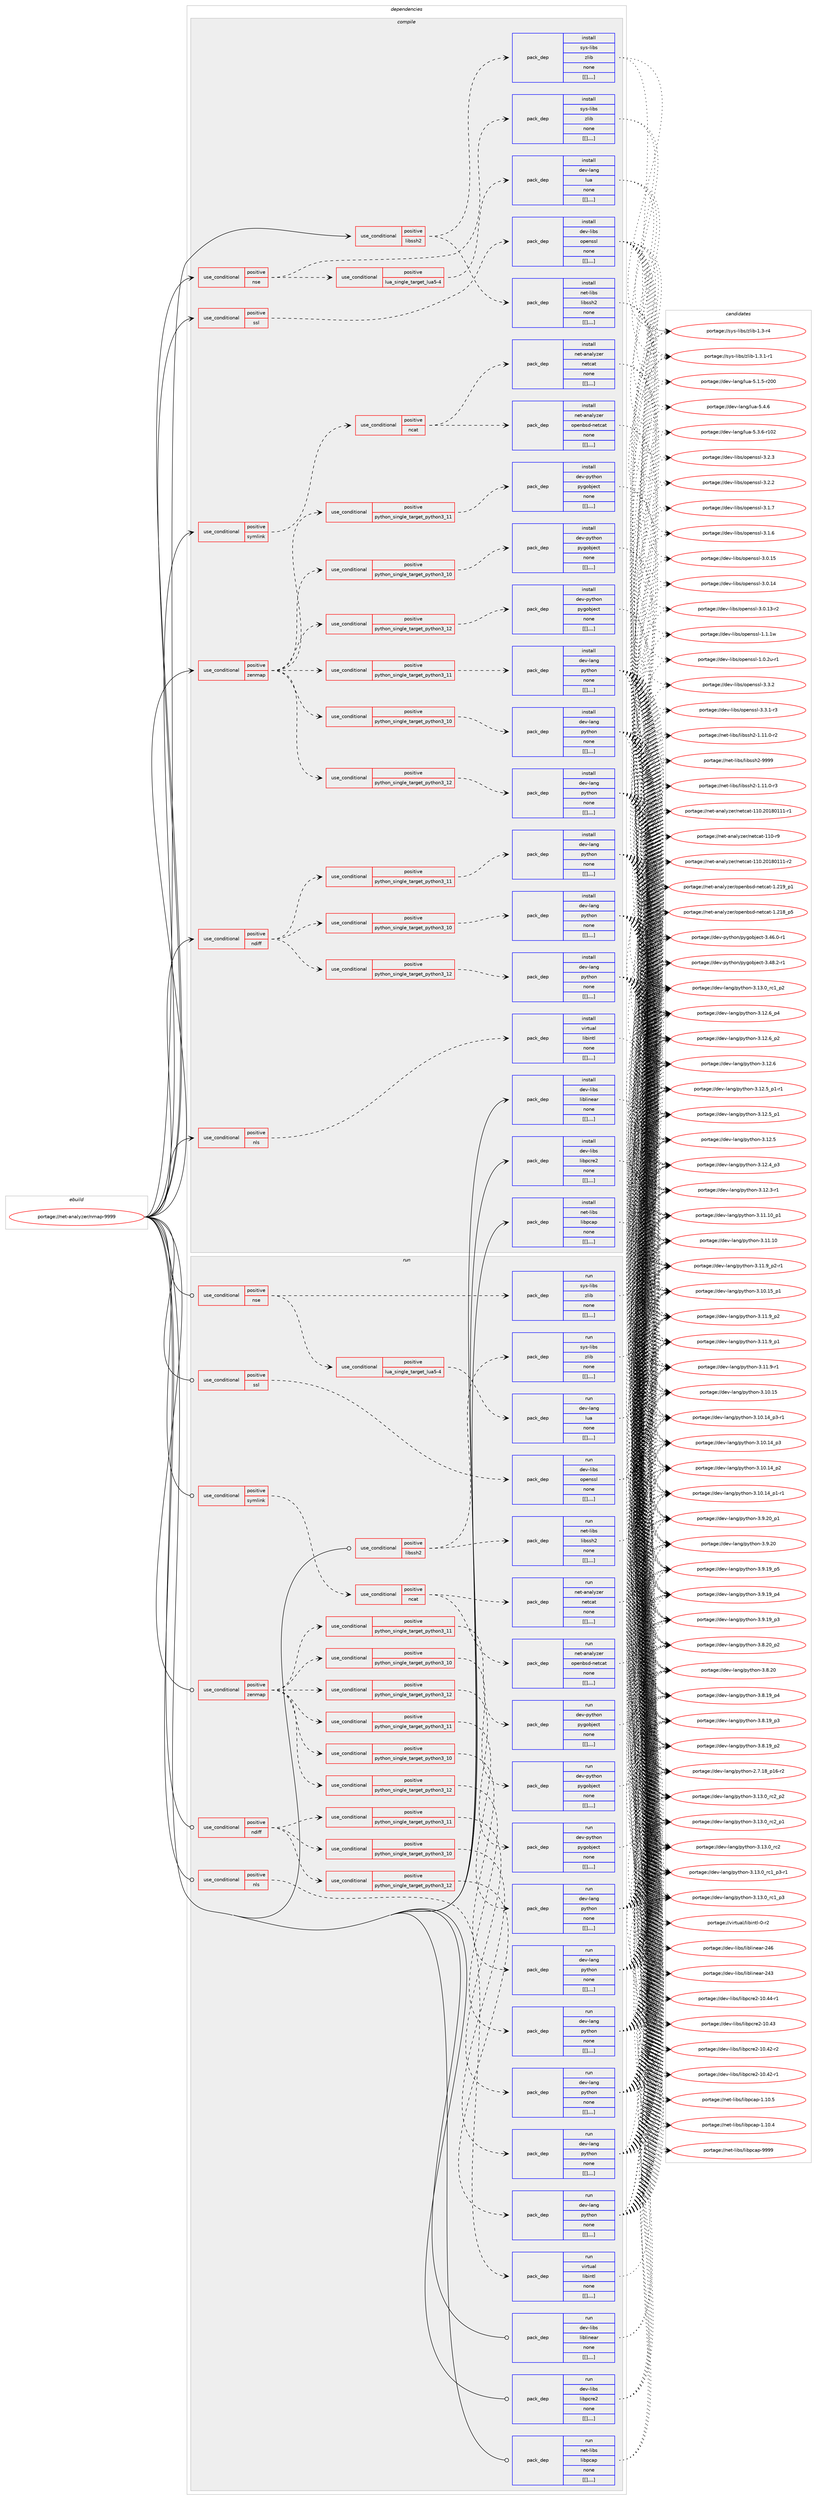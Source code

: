 digraph prolog {

# *************
# Graph options
# *************

newrank=true;
concentrate=true;
compound=true;
graph [rankdir=LR,fontname=Helvetica,fontsize=10,ranksep=1.5];#, ranksep=2.5, nodesep=0.2];
edge  [arrowhead=vee];
node  [fontname=Helvetica,fontsize=10];

# **********
# The ebuild
# **********

subgraph cluster_leftcol {
color=gray;
label=<<i>ebuild</i>>;
id [label="portage://net-analyzer/nmap-9999", color=red, width=4, href="../net-analyzer/nmap-9999.svg"];
}

# ****************
# The dependencies
# ****************

subgraph cluster_midcol {
color=gray;
label=<<i>dependencies</i>>;
subgraph cluster_compile {
fillcolor="#eeeeee";
style=filled;
label=<<i>compile</i>>;
subgraph cond234 {
dependency593 [label=<<TABLE BORDER="0" CELLBORDER="1" CELLSPACING="0" CELLPADDING="4"><TR><TD ROWSPAN="3" CELLPADDING="10">use_conditional</TD></TR><TR><TD>positive</TD></TR><TR><TD>libssh2</TD></TR></TABLE>>, shape=none, color=red];
subgraph pack358 {
dependency594 [label=<<TABLE BORDER="0" CELLBORDER="1" CELLSPACING="0" CELLPADDING="4" WIDTH="220"><TR><TD ROWSPAN="6" CELLPADDING="30">pack_dep</TD></TR><TR><TD WIDTH="110">install</TD></TR><TR><TD>net-libs</TD></TR><TR><TD>libssh2</TD></TR><TR><TD>none</TD></TR><TR><TD>[[],,,,]</TD></TR></TABLE>>, shape=none, color=blue];
}
dependency593:e -> dependency594:w [weight=20,style="dashed",arrowhead="vee"];
subgraph pack359 {
dependency595 [label=<<TABLE BORDER="0" CELLBORDER="1" CELLSPACING="0" CELLPADDING="4" WIDTH="220"><TR><TD ROWSPAN="6" CELLPADDING="30">pack_dep</TD></TR><TR><TD WIDTH="110">install</TD></TR><TR><TD>sys-libs</TD></TR><TR><TD>zlib</TD></TR><TR><TD>none</TD></TR><TR><TD>[[],,,,]</TD></TR></TABLE>>, shape=none, color=blue];
}
dependency593:e -> dependency595:w [weight=20,style="dashed",arrowhead="vee"];
}
id:e -> dependency593:w [weight=20,style="solid",arrowhead="vee"];
subgraph cond235 {
dependency596 [label=<<TABLE BORDER="0" CELLBORDER="1" CELLSPACING="0" CELLPADDING="4"><TR><TD ROWSPAN="3" CELLPADDING="10">use_conditional</TD></TR><TR><TD>positive</TD></TR><TR><TD>ndiff</TD></TR></TABLE>>, shape=none, color=red];
subgraph cond236 {
dependency597 [label=<<TABLE BORDER="0" CELLBORDER="1" CELLSPACING="0" CELLPADDING="4"><TR><TD ROWSPAN="3" CELLPADDING="10">use_conditional</TD></TR><TR><TD>positive</TD></TR><TR><TD>python_single_target_python3_10</TD></TR></TABLE>>, shape=none, color=red];
subgraph pack360 {
dependency598 [label=<<TABLE BORDER="0" CELLBORDER="1" CELLSPACING="0" CELLPADDING="4" WIDTH="220"><TR><TD ROWSPAN="6" CELLPADDING="30">pack_dep</TD></TR><TR><TD WIDTH="110">install</TD></TR><TR><TD>dev-lang</TD></TR><TR><TD>python</TD></TR><TR><TD>none</TD></TR><TR><TD>[[],,,,]</TD></TR></TABLE>>, shape=none, color=blue];
}
dependency597:e -> dependency598:w [weight=20,style="dashed",arrowhead="vee"];
}
dependency596:e -> dependency597:w [weight=20,style="dashed",arrowhead="vee"];
subgraph cond237 {
dependency599 [label=<<TABLE BORDER="0" CELLBORDER="1" CELLSPACING="0" CELLPADDING="4"><TR><TD ROWSPAN="3" CELLPADDING="10">use_conditional</TD></TR><TR><TD>positive</TD></TR><TR><TD>python_single_target_python3_11</TD></TR></TABLE>>, shape=none, color=red];
subgraph pack361 {
dependency600 [label=<<TABLE BORDER="0" CELLBORDER="1" CELLSPACING="0" CELLPADDING="4" WIDTH="220"><TR><TD ROWSPAN="6" CELLPADDING="30">pack_dep</TD></TR><TR><TD WIDTH="110">install</TD></TR><TR><TD>dev-lang</TD></TR><TR><TD>python</TD></TR><TR><TD>none</TD></TR><TR><TD>[[],,,,]</TD></TR></TABLE>>, shape=none, color=blue];
}
dependency599:e -> dependency600:w [weight=20,style="dashed",arrowhead="vee"];
}
dependency596:e -> dependency599:w [weight=20,style="dashed",arrowhead="vee"];
subgraph cond238 {
dependency601 [label=<<TABLE BORDER="0" CELLBORDER="1" CELLSPACING="0" CELLPADDING="4"><TR><TD ROWSPAN="3" CELLPADDING="10">use_conditional</TD></TR><TR><TD>positive</TD></TR><TR><TD>python_single_target_python3_12</TD></TR></TABLE>>, shape=none, color=red];
subgraph pack362 {
dependency602 [label=<<TABLE BORDER="0" CELLBORDER="1" CELLSPACING="0" CELLPADDING="4" WIDTH="220"><TR><TD ROWSPAN="6" CELLPADDING="30">pack_dep</TD></TR><TR><TD WIDTH="110">install</TD></TR><TR><TD>dev-lang</TD></TR><TR><TD>python</TD></TR><TR><TD>none</TD></TR><TR><TD>[[],,,,]</TD></TR></TABLE>>, shape=none, color=blue];
}
dependency601:e -> dependency602:w [weight=20,style="dashed",arrowhead="vee"];
}
dependency596:e -> dependency601:w [weight=20,style="dashed",arrowhead="vee"];
}
id:e -> dependency596:w [weight=20,style="solid",arrowhead="vee"];
subgraph cond239 {
dependency603 [label=<<TABLE BORDER="0" CELLBORDER="1" CELLSPACING="0" CELLPADDING="4"><TR><TD ROWSPAN="3" CELLPADDING="10">use_conditional</TD></TR><TR><TD>positive</TD></TR><TR><TD>nls</TD></TR></TABLE>>, shape=none, color=red];
subgraph pack363 {
dependency604 [label=<<TABLE BORDER="0" CELLBORDER="1" CELLSPACING="0" CELLPADDING="4" WIDTH="220"><TR><TD ROWSPAN="6" CELLPADDING="30">pack_dep</TD></TR><TR><TD WIDTH="110">install</TD></TR><TR><TD>virtual</TD></TR><TR><TD>libintl</TD></TR><TR><TD>none</TD></TR><TR><TD>[[],,,,]</TD></TR></TABLE>>, shape=none, color=blue];
}
dependency603:e -> dependency604:w [weight=20,style="dashed",arrowhead="vee"];
}
id:e -> dependency603:w [weight=20,style="solid",arrowhead="vee"];
subgraph cond240 {
dependency605 [label=<<TABLE BORDER="0" CELLBORDER="1" CELLSPACING="0" CELLPADDING="4"><TR><TD ROWSPAN="3" CELLPADDING="10">use_conditional</TD></TR><TR><TD>positive</TD></TR><TR><TD>nse</TD></TR></TABLE>>, shape=none, color=red];
subgraph cond241 {
dependency606 [label=<<TABLE BORDER="0" CELLBORDER="1" CELLSPACING="0" CELLPADDING="4"><TR><TD ROWSPAN="3" CELLPADDING="10">use_conditional</TD></TR><TR><TD>positive</TD></TR><TR><TD>lua_single_target_lua5-4</TD></TR></TABLE>>, shape=none, color=red];
subgraph pack364 {
dependency607 [label=<<TABLE BORDER="0" CELLBORDER="1" CELLSPACING="0" CELLPADDING="4" WIDTH="220"><TR><TD ROWSPAN="6" CELLPADDING="30">pack_dep</TD></TR><TR><TD WIDTH="110">install</TD></TR><TR><TD>dev-lang</TD></TR><TR><TD>lua</TD></TR><TR><TD>none</TD></TR><TR><TD>[[],,,,]</TD></TR></TABLE>>, shape=none, color=blue];
}
dependency606:e -> dependency607:w [weight=20,style="dashed",arrowhead="vee"];
}
dependency605:e -> dependency606:w [weight=20,style="dashed",arrowhead="vee"];
subgraph pack365 {
dependency608 [label=<<TABLE BORDER="0" CELLBORDER="1" CELLSPACING="0" CELLPADDING="4" WIDTH="220"><TR><TD ROWSPAN="6" CELLPADDING="30">pack_dep</TD></TR><TR><TD WIDTH="110">install</TD></TR><TR><TD>sys-libs</TD></TR><TR><TD>zlib</TD></TR><TR><TD>none</TD></TR><TR><TD>[[],,,,]</TD></TR></TABLE>>, shape=none, color=blue];
}
dependency605:e -> dependency608:w [weight=20,style="dashed",arrowhead="vee"];
}
id:e -> dependency605:w [weight=20,style="solid",arrowhead="vee"];
subgraph cond242 {
dependency609 [label=<<TABLE BORDER="0" CELLBORDER="1" CELLSPACING="0" CELLPADDING="4"><TR><TD ROWSPAN="3" CELLPADDING="10">use_conditional</TD></TR><TR><TD>positive</TD></TR><TR><TD>ssl</TD></TR></TABLE>>, shape=none, color=red];
subgraph pack366 {
dependency610 [label=<<TABLE BORDER="0" CELLBORDER="1" CELLSPACING="0" CELLPADDING="4" WIDTH="220"><TR><TD ROWSPAN="6" CELLPADDING="30">pack_dep</TD></TR><TR><TD WIDTH="110">install</TD></TR><TR><TD>dev-libs</TD></TR><TR><TD>openssl</TD></TR><TR><TD>none</TD></TR><TR><TD>[[],,,,]</TD></TR></TABLE>>, shape=none, color=blue];
}
dependency609:e -> dependency610:w [weight=20,style="dashed",arrowhead="vee"];
}
id:e -> dependency609:w [weight=20,style="solid",arrowhead="vee"];
subgraph cond243 {
dependency611 [label=<<TABLE BORDER="0" CELLBORDER="1" CELLSPACING="0" CELLPADDING="4"><TR><TD ROWSPAN="3" CELLPADDING="10">use_conditional</TD></TR><TR><TD>positive</TD></TR><TR><TD>symlink</TD></TR></TABLE>>, shape=none, color=red];
subgraph cond244 {
dependency612 [label=<<TABLE BORDER="0" CELLBORDER="1" CELLSPACING="0" CELLPADDING="4"><TR><TD ROWSPAN="3" CELLPADDING="10">use_conditional</TD></TR><TR><TD>positive</TD></TR><TR><TD>ncat</TD></TR></TABLE>>, shape=none, color=red];
subgraph pack367 {
dependency613 [label=<<TABLE BORDER="0" CELLBORDER="1" CELLSPACING="0" CELLPADDING="4" WIDTH="220"><TR><TD ROWSPAN="6" CELLPADDING="30">pack_dep</TD></TR><TR><TD WIDTH="110">install</TD></TR><TR><TD>net-analyzer</TD></TR><TR><TD>netcat</TD></TR><TR><TD>none</TD></TR><TR><TD>[[],,,,]</TD></TR></TABLE>>, shape=none, color=blue];
}
dependency612:e -> dependency613:w [weight=20,style="dashed",arrowhead="vee"];
subgraph pack368 {
dependency614 [label=<<TABLE BORDER="0" CELLBORDER="1" CELLSPACING="0" CELLPADDING="4" WIDTH="220"><TR><TD ROWSPAN="6" CELLPADDING="30">pack_dep</TD></TR><TR><TD WIDTH="110">install</TD></TR><TR><TD>net-analyzer</TD></TR><TR><TD>openbsd-netcat</TD></TR><TR><TD>none</TD></TR><TR><TD>[[],,,,]</TD></TR></TABLE>>, shape=none, color=blue];
}
dependency612:e -> dependency614:w [weight=20,style="dashed",arrowhead="vee"];
}
dependency611:e -> dependency612:w [weight=20,style="dashed",arrowhead="vee"];
}
id:e -> dependency611:w [weight=20,style="solid",arrowhead="vee"];
subgraph cond245 {
dependency615 [label=<<TABLE BORDER="0" CELLBORDER="1" CELLSPACING="0" CELLPADDING="4"><TR><TD ROWSPAN="3" CELLPADDING="10">use_conditional</TD></TR><TR><TD>positive</TD></TR><TR><TD>zenmap</TD></TR></TABLE>>, shape=none, color=red];
subgraph cond246 {
dependency616 [label=<<TABLE BORDER="0" CELLBORDER="1" CELLSPACING="0" CELLPADDING="4"><TR><TD ROWSPAN="3" CELLPADDING="10">use_conditional</TD></TR><TR><TD>positive</TD></TR><TR><TD>python_single_target_python3_10</TD></TR></TABLE>>, shape=none, color=red];
subgraph pack369 {
dependency617 [label=<<TABLE BORDER="0" CELLBORDER="1" CELLSPACING="0" CELLPADDING="4" WIDTH="220"><TR><TD ROWSPAN="6" CELLPADDING="30">pack_dep</TD></TR><TR><TD WIDTH="110">install</TD></TR><TR><TD>dev-lang</TD></TR><TR><TD>python</TD></TR><TR><TD>none</TD></TR><TR><TD>[[],,,,]</TD></TR></TABLE>>, shape=none, color=blue];
}
dependency616:e -> dependency617:w [weight=20,style="dashed",arrowhead="vee"];
}
dependency615:e -> dependency616:w [weight=20,style="dashed",arrowhead="vee"];
subgraph cond247 {
dependency618 [label=<<TABLE BORDER="0" CELLBORDER="1" CELLSPACING="0" CELLPADDING="4"><TR><TD ROWSPAN="3" CELLPADDING="10">use_conditional</TD></TR><TR><TD>positive</TD></TR><TR><TD>python_single_target_python3_11</TD></TR></TABLE>>, shape=none, color=red];
subgraph pack370 {
dependency619 [label=<<TABLE BORDER="0" CELLBORDER="1" CELLSPACING="0" CELLPADDING="4" WIDTH="220"><TR><TD ROWSPAN="6" CELLPADDING="30">pack_dep</TD></TR><TR><TD WIDTH="110">install</TD></TR><TR><TD>dev-lang</TD></TR><TR><TD>python</TD></TR><TR><TD>none</TD></TR><TR><TD>[[],,,,]</TD></TR></TABLE>>, shape=none, color=blue];
}
dependency618:e -> dependency619:w [weight=20,style="dashed",arrowhead="vee"];
}
dependency615:e -> dependency618:w [weight=20,style="dashed",arrowhead="vee"];
subgraph cond248 {
dependency620 [label=<<TABLE BORDER="0" CELLBORDER="1" CELLSPACING="0" CELLPADDING="4"><TR><TD ROWSPAN="3" CELLPADDING="10">use_conditional</TD></TR><TR><TD>positive</TD></TR><TR><TD>python_single_target_python3_12</TD></TR></TABLE>>, shape=none, color=red];
subgraph pack371 {
dependency621 [label=<<TABLE BORDER="0" CELLBORDER="1" CELLSPACING="0" CELLPADDING="4" WIDTH="220"><TR><TD ROWSPAN="6" CELLPADDING="30">pack_dep</TD></TR><TR><TD WIDTH="110">install</TD></TR><TR><TD>dev-lang</TD></TR><TR><TD>python</TD></TR><TR><TD>none</TD></TR><TR><TD>[[],,,,]</TD></TR></TABLE>>, shape=none, color=blue];
}
dependency620:e -> dependency621:w [weight=20,style="dashed",arrowhead="vee"];
}
dependency615:e -> dependency620:w [weight=20,style="dashed",arrowhead="vee"];
subgraph cond249 {
dependency622 [label=<<TABLE BORDER="0" CELLBORDER="1" CELLSPACING="0" CELLPADDING="4"><TR><TD ROWSPAN="3" CELLPADDING="10">use_conditional</TD></TR><TR><TD>positive</TD></TR><TR><TD>python_single_target_python3_10</TD></TR></TABLE>>, shape=none, color=red];
subgraph pack372 {
dependency623 [label=<<TABLE BORDER="0" CELLBORDER="1" CELLSPACING="0" CELLPADDING="4" WIDTH="220"><TR><TD ROWSPAN="6" CELLPADDING="30">pack_dep</TD></TR><TR><TD WIDTH="110">install</TD></TR><TR><TD>dev-python</TD></TR><TR><TD>pygobject</TD></TR><TR><TD>none</TD></TR><TR><TD>[[],,,,]</TD></TR></TABLE>>, shape=none, color=blue];
}
dependency622:e -> dependency623:w [weight=20,style="dashed",arrowhead="vee"];
}
dependency615:e -> dependency622:w [weight=20,style="dashed",arrowhead="vee"];
subgraph cond250 {
dependency624 [label=<<TABLE BORDER="0" CELLBORDER="1" CELLSPACING="0" CELLPADDING="4"><TR><TD ROWSPAN="3" CELLPADDING="10">use_conditional</TD></TR><TR><TD>positive</TD></TR><TR><TD>python_single_target_python3_11</TD></TR></TABLE>>, shape=none, color=red];
subgraph pack373 {
dependency625 [label=<<TABLE BORDER="0" CELLBORDER="1" CELLSPACING="0" CELLPADDING="4" WIDTH="220"><TR><TD ROWSPAN="6" CELLPADDING="30">pack_dep</TD></TR><TR><TD WIDTH="110">install</TD></TR><TR><TD>dev-python</TD></TR><TR><TD>pygobject</TD></TR><TR><TD>none</TD></TR><TR><TD>[[],,,,]</TD></TR></TABLE>>, shape=none, color=blue];
}
dependency624:e -> dependency625:w [weight=20,style="dashed",arrowhead="vee"];
}
dependency615:e -> dependency624:w [weight=20,style="dashed",arrowhead="vee"];
subgraph cond251 {
dependency626 [label=<<TABLE BORDER="0" CELLBORDER="1" CELLSPACING="0" CELLPADDING="4"><TR><TD ROWSPAN="3" CELLPADDING="10">use_conditional</TD></TR><TR><TD>positive</TD></TR><TR><TD>python_single_target_python3_12</TD></TR></TABLE>>, shape=none, color=red];
subgraph pack374 {
dependency627 [label=<<TABLE BORDER="0" CELLBORDER="1" CELLSPACING="0" CELLPADDING="4" WIDTH="220"><TR><TD ROWSPAN="6" CELLPADDING="30">pack_dep</TD></TR><TR><TD WIDTH="110">install</TD></TR><TR><TD>dev-python</TD></TR><TR><TD>pygobject</TD></TR><TR><TD>none</TD></TR><TR><TD>[[],,,,]</TD></TR></TABLE>>, shape=none, color=blue];
}
dependency626:e -> dependency627:w [weight=20,style="dashed",arrowhead="vee"];
}
dependency615:e -> dependency626:w [weight=20,style="dashed",arrowhead="vee"];
}
id:e -> dependency615:w [weight=20,style="solid",arrowhead="vee"];
subgraph pack375 {
dependency628 [label=<<TABLE BORDER="0" CELLBORDER="1" CELLSPACING="0" CELLPADDING="4" WIDTH="220"><TR><TD ROWSPAN="6" CELLPADDING="30">pack_dep</TD></TR><TR><TD WIDTH="110">install</TD></TR><TR><TD>dev-libs</TD></TR><TR><TD>liblinear</TD></TR><TR><TD>none</TD></TR><TR><TD>[[],,,,]</TD></TR></TABLE>>, shape=none, color=blue];
}
id:e -> dependency628:w [weight=20,style="solid",arrowhead="vee"];
subgraph pack376 {
dependency629 [label=<<TABLE BORDER="0" CELLBORDER="1" CELLSPACING="0" CELLPADDING="4" WIDTH="220"><TR><TD ROWSPAN="6" CELLPADDING="30">pack_dep</TD></TR><TR><TD WIDTH="110">install</TD></TR><TR><TD>dev-libs</TD></TR><TR><TD>libpcre2</TD></TR><TR><TD>none</TD></TR><TR><TD>[[],,,,]</TD></TR></TABLE>>, shape=none, color=blue];
}
id:e -> dependency629:w [weight=20,style="solid",arrowhead="vee"];
subgraph pack377 {
dependency630 [label=<<TABLE BORDER="0" CELLBORDER="1" CELLSPACING="0" CELLPADDING="4" WIDTH="220"><TR><TD ROWSPAN="6" CELLPADDING="30">pack_dep</TD></TR><TR><TD WIDTH="110">install</TD></TR><TR><TD>net-libs</TD></TR><TR><TD>libpcap</TD></TR><TR><TD>none</TD></TR><TR><TD>[[],,,,]</TD></TR></TABLE>>, shape=none, color=blue];
}
id:e -> dependency630:w [weight=20,style="solid",arrowhead="vee"];
}
subgraph cluster_compileandrun {
fillcolor="#eeeeee";
style=filled;
label=<<i>compile and run</i>>;
}
subgraph cluster_run {
fillcolor="#eeeeee";
style=filled;
label=<<i>run</i>>;
subgraph cond252 {
dependency631 [label=<<TABLE BORDER="0" CELLBORDER="1" CELLSPACING="0" CELLPADDING="4"><TR><TD ROWSPAN="3" CELLPADDING="10">use_conditional</TD></TR><TR><TD>positive</TD></TR><TR><TD>libssh2</TD></TR></TABLE>>, shape=none, color=red];
subgraph pack378 {
dependency632 [label=<<TABLE BORDER="0" CELLBORDER="1" CELLSPACING="0" CELLPADDING="4" WIDTH="220"><TR><TD ROWSPAN="6" CELLPADDING="30">pack_dep</TD></TR><TR><TD WIDTH="110">run</TD></TR><TR><TD>net-libs</TD></TR><TR><TD>libssh2</TD></TR><TR><TD>none</TD></TR><TR><TD>[[],,,,]</TD></TR></TABLE>>, shape=none, color=blue];
}
dependency631:e -> dependency632:w [weight=20,style="dashed",arrowhead="vee"];
subgraph pack379 {
dependency633 [label=<<TABLE BORDER="0" CELLBORDER="1" CELLSPACING="0" CELLPADDING="4" WIDTH="220"><TR><TD ROWSPAN="6" CELLPADDING="30">pack_dep</TD></TR><TR><TD WIDTH="110">run</TD></TR><TR><TD>sys-libs</TD></TR><TR><TD>zlib</TD></TR><TR><TD>none</TD></TR><TR><TD>[[],,,,]</TD></TR></TABLE>>, shape=none, color=blue];
}
dependency631:e -> dependency633:w [weight=20,style="dashed",arrowhead="vee"];
}
id:e -> dependency631:w [weight=20,style="solid",arrowhead="odot"];
subgraph cond253 {
dependency634 [label=<<TABLE BORDER="0" CELLBORDER="1" CELLSPACING="0" CELLPADDING="4"><TR><TD ROWSPAN="3" CELLPADDING="10">use_conditional</TD></TR><TR><TD>positive</TD></TR><TR><TD>ndiff</TD></TR></TABLE>>, shape=none, color=red];
subgraph cond254 {
dependency635 [label=<<TABLE BORDER="0" CELLBORDER="1" CELLSPACING="0" CELLPADDING="4"><TR><TD ROWSPAN="3" CELLPADDING="10">use_conditional</TD></TR><TR><TD>positive</TD></TR><TR><TD>python_single_target_python3_10</TD></TR></TABLE>>, shape=none, color=red];
subgraph pack380 {
dependency636 [label=<<TABLE BORDER="0" CELLBORDER="1" CELLSPACING="0" CELLPADDING="4" WIDTH="220"><TR><TD ROWSPAN="6" CELLPADDING="30">pack_dep</TD></TR><TR><TD WIDTH="110">run</TD></TR><TR><TD>dev-lang</TD></TR><TR><TD>python</TD></TR><TR><TD>none</TD></TR><TR><TD>[[],,,,]</TD></TR></TABLE>>, shape=none, color=blue];
}
dependency635:e -> dependency636:w [weight=20,style="dashed",arrowhead="vee"];
}
dependency634:e -> dependency635:w [weight=20,style="dashed",arrowhead="vee"];
subgraph cond255 {
dependency637 [label=<<TABLE BORDER="0" CELLBORDER="1" CELLSPACING="0" CELLPADDING="4"><TR><TD ROWSPAN="3" CELLPADDING="10">use_conditional</TD></TR><TR><TD>positive</TD></TR><TR><TD>python_single_target_python3_11</TD></TR></TABLE>>, shape=none, color=red];
subgraph pack381 {
dependency638 [label=<<TABLE BORDER="0" CELLBORDER="1" CELLSPACING="0" CELLPADDING="4" WIDTH="220"><TR><TD ROWSPAN="6" CELLPADDING="30">pack_dep</TD></TR><TR><TD WIDTH="110">run</TD></TR><TR><TD>dev-lang</TD></TR><TR><TD>python</TD></TR><TR><TD>none</TD></TR><TR><TD>[[],,,,]</TD></TR></TABLE>>, shape=none, color=blue];
}
dependency637:e -> dependency638:w [weight=20,style="dashed",arrowhead="vee"];
}
dependency634:e -> dependency637:w [weight=20,style="dashed",arrowhead="vee"];
subgraph cond256 {
dependency639 [label=<<TABLE BORDER="0" CELLBORDER="1" CELLSPACING="0" CELLPADDING="4"><TR><TD ROWSPAN="3" CELLPADDING="10">use_conditional</TD></TR><TR><TD>positive</TD></TR><TR><TD>python_single_target_python3_12</TD></TR></TABLE>>, shape=none, color=red];
subgraph pack382 {
dependency640 [label=<<TABLE BORDER="0" CELLBORDER="1" CELLSPACING="0" CELLPADDING="4" WIDTH="220"><TR><TD ROWSPAN="6" CELLPADDING="30">pack_dep</TD></TR><TR><TD WIDTH="110">run</TD></TR><TR><TD>dev-lang</TD></TR><TR><TD>python</TD></TR><TR><TD>none</TD></TR><TR><TD>[[],,,,]</TD></TR></TABLE>>, shape=none, color=blue];
}
dependency639:e -> dependency640:w [weight=20,style="dashed",arrowhead="vee"];
}
dependency634:e -> dependency639:w [weight=20,style="dashed",arrowhead="vee"];
}
id:e -> dependency634:w [weight=20,style="solid",arrowhead="odot"];
subgraph cond257 {
dependency641 [label=<<TABLE BORDER="0" CELLBORDER="1" CELLSPACING="0" CELLPADDING="4"><TR><TD ROWSPAN="3" CELLPADDING="10">use_conditional</TD></TR><TR><TD>positive</TD></TR><TR><TD>nls</TD></TR></TABLE>>, shape=none, color=red];
subgraph pack383 {
dependency642 [label=<<TABLE BORDER="0" CELLBORDER="1" CELLSPACING="0" CELLPADDING="4" WIDTH="220"><TR><TD ROWSPAN="6" CELLPADDING="30">pack_dep</TD></TR><TR><TD WIDTH="110">run</TD></TR><TR><TD>virtual</TD></TR><TR><TD>libintl</TD></TR><TR><TD>none</TD></TR><TR><TD>[[],,,,]</TD></TR></TABLE>>, shape=none, color=blue];
}
dependency641:e -> dependency642:w [weight=20,style="dashed",arrowhead="vee"];
}
id:e -> dependency641:w [weight=20,style="solid",arrowhead="odot"];
subgraph cond258 {
dependency643 [label=<<TABLE BORDER="0" CELLBORDER="1" CELLSPACING="0" CELLPADDING="4"><TR><TD ROWSPAN="3" CELLPADDING="10">use_conditional</TD></TR><TR><TD>positive</TD></TR><TR><TD>nse</TD></TR></TABLE>>, shape=none, color=red];
subgraph cond259 {
dependency644 [label=<<TABLE BORDER="0" CELLBORDER="1" CELLSPACING="0" CELLPADDING="4"><TR><TD ROWSPAN="3" CELLPADDING="10">use_conditional</TD></TR><TR><TD>positive</TD></TR><TR><TD>lua_single_target_lua5-4</TD></TR></TABLE>>, shape=none, color=red];
subgraph pack384 {
dependency645 [label=<<TABLE BORDER="0" CELLBORDER="1" CELLSPACING="0" CELLPADDING="4" WIDTH="220"><TR><TD ROWSPAN="6" CELLPADDING="30">pack_dep</TD></TR><TR><TD WIDTH="110">run</TD></TR><TR><TD>dev-lang</TD></TR><TR><TD>lua</TD></TR><TR><TD>none</TD></TR><TR><TD>[[],,,,]</TD></TR></TABLE>>, shape=none, color=blue];
}
dependency644:e -> dependency645:w [weight=20,style="dashed",arrowhead="vee"];
}
dependency643:e -> dependency644:w [weight=20,style="dashed",arrowhead="vee"];
subgraph pack385 {
dependency646 [label=<<TABLE BORDER="0" CELLBORDER="1" CELLSPACING="0" CELLPADDING="4" WIDTH="220"><TR><TD ROWSPAN="6" CELLPADDING="30">pack_dep</TD></TR><TR><TD WIDTH="110">run</TD></TR><TR><TD>sys-libs</TD></TR><TR><TD>zlib</TD></TR><TR><TD>none</TD></TR><TR><TD>[[],,,,]</TD></TR></TABLE>>, shape=none, color=blue];
}
dependency643:e -> dependency646:w [weight=20,style="dashed",arrowhead="vee"];
}
id:e -> dependency643:w [weight=20,style="solid",arrowhead="odot"];
subgraph cond260 {
dependency647 [label=<<TABLE BORDER="0" CELLBORDER="1" CELLSPACING="0" CELLPADDING="4"><TR><TD ROWSPAN="3" CELLPADDING="10">use_conditional</TD></TR><TR><TD>positive</TD></TR><TR><TD>ssl</TD></TR></TABLE>>, shape=none, color=red];
subgraph pack386 {
dependency648 [label=<<TABLE BORDER="0" CELLBORDER="1" CELLSPACING="0" CELLPADDING="4" WIDTH="220"><TR><TD ROWSPAN="6" CELLPADDING="30">pack_dep</TD></TR><TR><TD WIDTH="110">run</TD></TR><TR><TD>dev-libs</TD></TR><TR><TD>openssl</TD></TR><TR><TD>none</TD></TR><TR><TD>[[],,,,]</TD></TR></TABLE>>, shape=none, color=blue];
}
dependency647:e -> dependency648:w [weight=20,style="dashed",arrowhead="vee"];
}
id:e -> dependency647:w [weight=20,style="solid",arrowhead="odot"];
subgraph cond261 {
dependency649 [label=<<TABLE BORDER="0" CELLBORDER="1" CELLSPACING="0" CELLPADDING="4"><TR><TD ROWSPAN="3" CELLPADDING="10">use_conditional</TD></TR><TR><TD>positive</TD></TR><TR><TD>symlink</TD></TR></TABLE>>, shape=none, color=red];
subgraph cond262 {
dependency650 [label=<<TABLE BORDER="0" CELLBORDER="1" CELLSPACING="0" CELLPADDING="4"><TR><TD ROWSPAN="3" CELLPADDING="10">use_conditional</TD></TR><TR><TD>positive</TD></TR><TR><TD>ncat</TD></TR></TABLE>>, shape=none, color=red];
subgraph pack387 {
dependency651 [label=<<TABLE BORDER="0" CELLBORDER="1" CELLSPACING="0" CELLPADDING="4" WIDTH="220"><TR><TD ROWSPAN="6" CELLPADDING="30">pack_dep</TD></TR><TR><TD WIDTH="110">run</TD></TR><TR><TD>net-analyzer</TD></TR><TR><TD>netcat</TD></TR><TR><TD>none</TD></TR><TR><TD>[[],,,,]</TD></TR></TABLE>>, shape=none, color=blue];
}
dependency650:e -> dependency651:w [weight=20,style="dashed",arrowhead="vee"];
subgraph pack388 {
dependency652 [label=<<TABLE BORDER="0" CELLBORDER="1" CELLSPACING="0" CELLPADDING="4" WIDTH="220"><TR><TD ROWSPAN="6" CELLPADDING="30">pack_dep</TD></TR><TR><TD WIDTH="110">run</TD></TR><TR><TD>net-analyzer</TD></TR><TR><TD>openbsd-netcat</TD></TR><TR><TD>none</TD></TR><TR><TD>[[],,,,]</TD></TR></TABLE>>, shape=none, color=blue];
}
dependency650:e -> dependency652:w [weight=20,style="dashed",arrowhead="vee"];
}
dependency649:e -> dependency650:w [weight=20,style="dashed",arrowhead="vee"];
}
id:e -> dependency649:w [weight=20,style="solid",arrowhead="odot"];
subgraph cond263 {
dependency653 [label=<<TABLE BORDER="0" CELLBORDER="1" CELLSPACING="0" CELLPADDING="4"><TR><TD ROWSPAN="3" CELLPADDING="10">use_conditional</TD></TR><TR><TD>positive</TD></TR><TR><TD>zenmap</TD></TR></TABLE>>, shape=none, color=red];
subgraph cond264 {
dependency654 [label=<<TABLE BORDER="0" CELLBORDER="1" CELLSPACING="0" CELLPADDING="4"><TR><TD ROWSPAN="3" CELLPADDING="10">use_conditional</TD></TR><TR><TD>positive</TD></TR><TR><TD>python_single_target_python3_10</TD></TR></TABLE>>, shape=none, color=red];
subgraph pack389 {
dependency655 [label=<<TABLE BORDER="0" CELLBORDER="1" CELLSPACING="0" CELLPADDING="4" WIDTH="220"><TR><TD ROWSPAN="6" CELLPADDING="30">pack_dep</TD></TR><TR><TD WIDTH="110">run</TD></TR><TR><TD>dev-lang</TD></TR><TR><TD>python</TD></TR><TR><TD>none</TD></TR><TR><TD>[[],,,,]</TD></TR></TABLE>>, shape=none, color=blue];
}
dependency654:e -> dependency655:w [weight=20,style="dashed",arrowhead="vee"];
}
dependency653:e -> dependency654:w [weight=20,style="dashed",arrowhead="vee"];
subgraph cond265 {
dependency656 [label=<<TABLE BORDER="0" CELLBORDER="1" CELLSPACING="0" CELLPADDING="4"><TR><TD ROWSPAN="3" CELLPADDING="10">use_conditional</TD></TR><TR><TD>positive</TD></TR><TR><TD>python_single_target_python3_11</TD></TR></TABLE>>, shape=none, color=red];
subgraph pack390 {
dependency657 [label=<<TABLE BORDER="0" CELLBORDER="1" CELLSPACING="0" CELLPADDING="4" WIDTH="220"><TR><TD ROWSPAN="6" CELLPADDING="30">pack_dep</TD></TR><TR><TD WIDTH="110">run</TD></TR><TR><TD>dev-lang</TD></TR><TR><TD>python</TD></TR><TR><TD>none</TD></TR><TR><TD>[[],,,,]</TD></TR></TABLE>>, shape=none, color=blue];
}
dependency656:e -> dependency657:w [weight=20,style="dashed",arrowhead="vee"];
}
dependency653:e -> dependency656:w [weight=20,style="dashed",arrowhead="vee"];
subgraph cond266 {
dependency658 [label=<<TABLE BORDER="0" CELLBORDER="1" CELLSPACING="0" CELLPADDING="4"><TR><TD ROWSPAN="3" CELLPADDING="10">use_conditional</TD></TR><TR><TD>positive</TD></TR><TR><TD>python_single_target_python3_12</TD></TR></TABLE>>, shape=none, color=red];
subgraph pack391 {
dependency659 [label=<<TABLE BORDER="0" CELLBORDER="1" CELLSPACING="0" CELLPADDING="4" WIDTH="220"><TR><TD ROWSPAN="6" CELLPADDING="30">pack_dep</TD></TR><TR><TD WIDTH="110">run</TD></TR><TR><TD>dev-lang</TD></TR><TR><TD>python</TD></TR><TR><TD>none</TD></TR><TR><TD>[[],,,,]</TD></TR></TABLE>>, shape=none, color=blue];
}
dependency658:e -> dependency659:w [weight=20,style="dashed",arrowhead="vee"];
}
dependency653:e -> dependency658:w [weight=20,style="dashed",arrowhead="vee"];
subgraph cond267 {
dependency660 [label=<<TABLE BORDER="0" CELLBORDER="1" CELLSPACING="0" CELLPADDING="4"><TR><TD ROWSPAN="3" CELLPADDING="10">use_conditional</TD></TR><TR><TD>positive</TD></TR><TR><TD>python_single_target_python3_10</TD></TR></TABLE>>, shape=none, color=red];
subgraph pack392 {
dependency661 [label=<<TABLE BORDER="0" CELLBORDER="1" CELLSPACING="0" CELLPADDING="4" WIDTH="220"><TR><TD ROWSPAN="6" CELLPADDING="30">pack_dep</TD></TR><TR><TD WIDTH="110">run</TD></TR><TR><TD>dev-python</TD></TR><TR><TD>pygobject</TD></TR><TR><TD>none</TD></TR><TR><TD>[[],,,,]</TD></TR></TABLE>>, shape=none, color=blue];
}
dependency660:e -> dependency661:w [weight=20,style="dashed",arrowhead="vee"];
}
dependency653:e -> dependency660:w [weight=20,style="dashed",arrowhead="vee"];
subgraph cond268 {
dependency662 [label=<<TABLE BORDER="0" CELLBORDER="1" CELLSPACING="0" CELLPADDING="4"><TR><TD ROWSPAN="3" CELLPADDING="10">use_conditional</TD></TR><TR><TD>positive</TD></TR><TR><TD>python_single_target_python3_11</TD></TR></TABLE>>, shape=none, color=red];
subgraph pack393 {
dependency663 [label=<<TABLE BORDER="0" CELLBORDER="1" CELLSPACING="0" CELLPADDING="4" WIDTH="220"><TR><TD ROWSPAN="6" CELLPADDING="30">pack_dep</TD></TR><TR><TD WIDTH="110">run</TD></TR><TR><TD>dev-python</TD></TR><TR><TD>pygobject</TD></TR><TR><TD>none</TD></TR><TR><TD>[[],,,,]</TD></TR></TABLE>>, shape=none, color=blue];
}
dependency662:e -> dependency663:w [weight=20,style="dashed",arrowhead="vee"];
}
dependency653:e -> dependency662:w [weight=20,style="dashed",arrowhead="vee"];
subgraph cond269 {
dependency664 [label=<<TABLE BORDER="0" CELLBORDER="1" CELLSPACING="0" CELLPADDING="4"><TR><TD ROWSPAN="3" CELLPADDING="10">use_conditional</TD></TR><TR><TD>positive</TD></TR><TR><TD>python_single_target_python3_12</TD></TR></TABLE>>, shape=none, color=red];
subgraph pack394 {
dependency665 [label=<<TABLE BORDER="0" CELLBORDER="1" CELLSPACING="0" CELLPADDING="4" WIDTH="220"><TR><TD ROWSPAN="6" CELLPADDING="30">pack_dep</TD></TR><TR><TD WIDTH="110">run</TD></TR><TR><TD>dev-python</TD></TR><TR><TD>pygobject</TD></TR><TR><TD>none</TD></TR><TR><TD>[[],,,,]</TD></TR></TABLE>>, shape=none, color=blue];
}
dependency664:e -> dependency665:w [weight=20,style="dashed",arrowhead="vee"];
}
dependency653:e -> dependency664:w [weight=20,style="dashed",arrowhead="vee"];
}
id:e -> dependency653:w [weight=20,style="solid",arrowhead="odot"];
subgraph pack395 {
dependency666 [label=<<TABLE BORDER="0" CELLBORDER="1" CELLSPACING="0" CELLPADDING="4" WIDTH="220"><TR><TD ROWSPAN="6" CELLPADDING="30">pack_dep</TD></TR><TR><TD WIDTH="110">run</TD></TR><TR><TD>dev-libs</TD></TR><TR><TD>liblinear</TD></TR><TR><TD>none</TD></TR><TR><TD>[[],,,,]</TD></TR></TABLE>>, shape=none, color=blue];
}
id:e -> dependency666:w [weight=20,style="solid",arrowhead="odot"];
subgraph pack396 {
dependency667 [label=<<TABLE BORDER="0" CELLBORDER="1" CELLSPACING="0" CELLPADDING="4" WIDTH="220"><TR><TD ROWSPAN="6" CELLPADDING="30">pack_dep</TD></TR><TR><TD WIDTH="110">run</TD></TR><TR><TD>dev-libs</TD></TR><TR><TD>libpcre2</TD></TR><TR><TD>none</TD></TR><TR><TD>[[],,,,]</TD></TR></TABLE>>, shape=none, color=blue];
}
id:e -> dependency667:w [weight=20,style="solid",arrowhead="odot"];
subgraph pack397 {
dependency668 [label=<<TABLE BORDER="0" CELLBORDER="1" CELLSPACING="0" CELLPADDING="4" WIDTH="220"><TR><TD ROWSPAN="6" CELLPADDING="30">pack_dep</TD></TR><TR><TD WIDTH="110">run</TD></TR><TR><TD>net-libs</TD></TR><TR><TD>libpcap</TD></TR><TR><TD>none</TD></TR><TR><TD>[[],,,,]</TD></TR></TABLE>>, shape=none, color=blue];
}
id:e -> dependency668:w [weight=20,style="solid",arrowhead="odot"];
}
}

# **************
# The candidates
# **************

subgraph cluster_choices {
rank=same;
color=gray;
label=<<i>candidates</i>>;

subgraph choice358 {
color=black;
nodesep=1;
choice11010111645108105981154710810598115115104504557575757 [label="portage://net-libs/libssh2-9999", color=red, width=4,href="../net-libs/libssh2-9999.svg"];
choice1101011164510810598115471081059811511510450454946494946484511451 [label="portage://net-libs/libssh2-1.11.0-r3", color=red, width=4,href="../net-libs/libssh2-1.11.0-r3.svg"];
choice1101011164510810598115471081059811511510450454946494946484511450 [label="portage://net-libs/libssh2-1.11.0-r2", color=red, width=4,href="../net-libs/libssh2-1.11.0-r2.svg"];
dependency594:e -> choice11010111645108105981154710810598115115104504557575757:w [style=dotted,weight="100"];
dependency594:e -> choice1101011164510810598115471081059811511510450454946494946484511451:w [style=dotted,weight="100"];
dependency594:e -> choice1101011164510810598115471081059811511510450454946494946484511450:w [style=dotted,weight="100"];
}
subgraph choice359 {
color=black;
nodesep=1;
choice115121115451081059811547122108105984549465146494511449 [label="portage://sys-libs/zlib-1.3.1-r1", color=red, width=4,href="../sys-libs/zlib-1.3.1-r1.svg"];
choice11512111545108105981154712210810598454946514511452 [label="portage://sys-libs/zlib-1.3-r4", color=red, width=4,href="../sys-libs/zlib-1.3-r4.svg"];
dependency595:e -> choice115121115451081059811547122108105984549465146494511449:w [style=dotted,weight="100"];
dependency595:e -> choice11512111545108105981154712210810598454946514511452:w [style=dotted,weight="100"];
}
subgraph choice360 {
color=black;
nodesep=1;
choice100101118451089711010347112121116104111110455146495146489511499509511250 [label="portage://dev-lang/python-3.13.0_rc2_p2", color=red, width=4,href="../dev-lang/python-3.13.0_rc2_p2.svg"];
choice100101118451089711010347112121116104111110455146495146489511499509511249 [label="portage://dev-lang/python-3.13.0_rc2_p1", color=red, width=4,href="../dev-lang/python-3.13.0_rc2_p1.svg"];
choice10010111845108971101034711212111610411111045514649514648951149950 [label="portage://dev-lang/python-3.13.0_rc2", color=red, width=4,href="../dev-lang/python-3.13.0_rc2.svg"];
choice1001011184510897110103471121211161041111104551464951464895114994995112514511449 [label="portage://dev-lang/python-3.13.0_rc1_p3-r1", color=red, width=4,href="../dev-lang/python-3.13.0_rc1_p3-r1.svg"];
choice100101118451089711010347112121116104111110455146495146489511499499511251 [label="portage://dev-lang/python-3.13.0_rc1_p3", color=red, width=4,href="../dev-lang/python-3.13.0_rc1_p3.svg"];
choice100101118451089711010347112121116104111110455146495146489511499499511250 [label="portage://dev-lang/python-3.13.0_rc1_p2", color=red, width=4,href="../dev-lang/python-3.13.0_rc1_p2.svg"];
choice100101118451089711010347112121116104111110455146495046549511252 [label="portage://dev-lang/python-3.12.6_p4", color=red, width=4,href="../dev-lang/python-3.12.6_p4.svg"];
choice100101118451089711010347112121116104111110455146495046549511250 [label="portage://dev-lang/python-3.12.6_p2", color=red, width=4,href="../dev-lang/python-3.12.6_p2.svg"];
choice10010111845108971101034711212111610411111045514649504654 [label="portage://dev-lang/python-3.12.6", color=red, width=4,href="../dev-lang/python-3.12.6.svg"];
choice1001011184510897110103471121211161041111104551464950465395112494511449 [label="portage://dev-lang/python-3.12.5_p1-r1", color=red, width=4,href="../dev-lang/python-3.12.5_p1-r1.svg"];
choice100101118451089711010347112121116104111110455146495046539511249 [label="portage://dev-lang/python-3.12.5_p1", color=red, width=4,href="../dev-lang/python-3.12.5_p1.svg"];
choice10010111845108971101034711212111610411111045514649504653 [label="portage://dev-lang/python-3.12.5", color=red, width=4,href="../dev-lang/python-3.12.5.svg"];
choice100101118451089711010347112121116104111110455146495046529511251 [label="portage://dev-lang/python-3.12.4_p3", color=red, width=4,href="../dev-lang/python-3.12.4_p3.svg"];
choice100101118451089711010347112121116104111110455146495046514511449 [label="portage://dev-lang/python-3.12.3-r1", color=red, width=4,href="../dev-lang/python-3.12.3-r1.svg"];
choice10010111845108971101034711212111610411111045514649494649489511249 [label="portage://dev-lang/python-3.11.10_p1", color=red, width=4,href="../dev-lang/python-3.11.10_p1.svg"];
choice1001011184510897110103471121211161041111104551464949464948 [label="portage://dev-lang/python-3.11.10", color=red, width=4,href="../dev-lang/python-3.11.10.svg"];
choice1001011184510897110103471121211161041111104551464949465795112504511449 [label="portage://dev-lang/python-3.11.9_p2-r1", color=red, width=4,href="../dev-lang/python-3.11.9_p2-r1.svg"];
choice100101118451089711010347112121116104111110455146494946579511250 [label="portage://dev-lang/python-3.11.9_p2", color=red, width=4,href="../dev-lang/python-3.11.9_p2.svg"];
choice100101118451089711010347112121116104111110455146494946579511249 [label="portage://dev-lang/python-3.11.9_p1", color=red, width=4,href="../dev-lang/python-3.11.9_p1.svg"];
choice100101118451089711010347112121116104111110455146494946574511449 [label="portage://dev-lang/python-3.11.9-r1", color=red, width=4,href="../dev-lang/python-3.11.9-r1.svg"];
choice10010111845108971101034711212111610411111045514649484649539511249 [label="portage://dev-lang/python-3.10.15_p1", color=red, width=4,href="../dev-lang/python-3.10.15_p1.svg"];
choice1001011184510897110103471121211161041111104551464948464953 [label="portage://dev-lang/python-3.10.15", color=red, width=4,href="../dev-lang/python-3.10.15.svg"];
choice100101118451089711010347112121116104111110455146494846495295112514511449 [label="portage://dev-lang/python-3.10.14_p3-r1", color=red, width=4,href="../dev-lang/python-3.10.14_p3-r1.svg"];
choice10010111845108971101034711212111610411111045514649484649529511251 [label="portage://dev-lang/python-3.10.14_p3", color=red, width=4,href="../dev-lang/python-3.10.14_p3.svg"];
choice10010111845108971101034711212111610411111045514649484649529511250 [label="portage://dev-lang/python-3.10.14_p2", color=red, width=4,href="../dev-lang/python-3.10.14_p2.svg"];
choice100101118451089711010347112121116104111110455146494846495295112494511449 [label="portage://dev-lang/python-3.10.14_p1-r1", color=red, width=4,href="../dev-lang/python-3.10.14_p1-r1.svg"];
choice100101118451089711010347112121116104111110455146574650489511249 [label="portage://dev-lang/python-3.9.20_p1", color=red, width=4,href="../dev-lang/python-3.9.20_p1.svg"];
choice10010111845108971101034711212111610411111045514657465048 [label="portage://dev-lang/python-3.9.20", color=red, width=4,href="../dev-lang/python-3.9.20.svg"];
choice100101118451089711010347112121116104111110455146574649579511253 [label="portage://dev-lang/python-3.9.19_p5", color=red, width=4,href="../dev-lang/python-3.9.19_p5.svg"];
choice100101118451089711010347112121116104111110455146574649579511252 [label="portage://dev-lang/python-3.9.19_p4", color=red, width=4,href="../dev-lang/python-3.9.19_p4.svg"];
choice100101118451089711010347112121116104111110455146574649579511251 [label="portage://dev-lang/python-3.9.19_p3", color=red, width=4,href="../dev-lang/python-3.9.19_p3.svg"];
choice100101118451089711010347112121116104111110455146564650489511250 [label="portage://dev-lang/python-3.8.20_p2", color=red, width=4,href="../dev-lang/python-3.8.20_p2.svg"];
choice10010111845108971101034711212111610411111045514656465048 [label="portage://dev-lang/python-3.8.20", color=red, width=4,href="../dev-lang/python-3.8.20.svg"];
choice100101118451089711010347112121116104111110455146564649579511252 [label="portage://dev-lang/python-3.8.19_p4", color=red, width=4,href="../dev-lang/python-3.8.19_p4.svg"];
choice100101118451089711010347112121116104111110455146564649579511251 [label="portage://dev-lang/python-3.8.19_p3", color=red, width=4,href="../dev-lang/python-3.8.19_p3.svg"];
choice100101118451089711010347112121116104111110455146564649579511250 [label="portage://dev-lang/python-3.8.19_p2", color=red, width=4,href="../dev-lang/python-3.8.19_p2.svg"];
choice100101118451089711010347112121116104111110455046554649569511249544511450 [label="portage://dev-lang/python-2.7.18_p16-r2", color=red, width=4,href="../dev-lang/python-2.7.18_p16-r2.svg"];
dependency598:e -> choice100101118451089711010347112121116104111110455146495146489511499509511250:w [style=dotted,weight="100"];
dependency598:e -> choice100101118451089711010347112121116104111110455146495146489511499509511249:w [style=dotted,weight="100"];
dependency598:e -> choice10010111845108971101034711212111610411111045514649514648951149950:w [style=dotted,weight="100"];
dependency598:e -> choice1001011184510897110103471121211161041111104551464951464895114994995112514511449:w [style=dotted,weight="100"];
dependency598:e -> choice100101118451089711010347112121116104111110455146495146489511499499511251:w [style=dotted,weight="100"];
dependency598:e -> choice100101118451089711010347112121116104111110455146495146489511499499511250:w [style=dotted,weight="100"];
dependency598:e -> choice100101118451089711010347112121116104111110455146495046549511252:w [style=dotted,weight="100"];
dependency598:e -> choice100101118451089711010347112121116104111110455146495046549511250:w [style=dotted,weight="100"];
dependency598:e -> choice10010111845108971101034711212111610411111045514649504654:w [style=dotted,weight="100"];
dependency598:e -> choice1001011184510897110103471121211161041111104551464950465395112494511449:w [style=dotted,weight="100"];
dependency598:e -> choice100101118451089711010347112121116104111110455146495046539511249:w [style=dotted,weight="100"];
dependency598:e -> choice10010111845108971101034711212111610411111045514649504653:w [style=dotted,weight="100"];
dependency598:e -> choice100101118451089711010347112121116104111110455146495046529511251:w [style=dotted,weight="100"];
dependency598:e -> choice100101118451089711010347112121116104111110455146495046514511449:w [style=dotted,weight="100"];
dependency598:e -> choice10010111845108971101034711212111610411111045514649494649489511249:w [style=dotted,weight="100"];
dependency598:e -> choice1001011184510897110103471121211161041111104551464949464948:w [style=dotted,weight="100"];
dependency598:e -> choice1001011184510897110103471121211161041111104551464949465795112504511449:w [style=dotted,weight="100"];
dependency598:e -> choice100101118451089711010347112121116104111110455146494946579511250:w [style=dotted,weight="100"];
dependency598:e -> choice100101118451089711010347112121116104111110455146494946579511249:w [style=dotted,weight="100"];
dependency598:e -> choice100101118451089711010347112121116104111110455146494946574511449:w [style=dotted,weight="100"];
dependency598:e -> choice10010111845108971101034711212111610411111045514649484649539511249:w [style=dotted,weight="100"];
dependency598:e -> choice1001011184510897110103471121211161041111104551464948464953:w [style=dotted,weight="100"];
dependency598:e -> choice100101118451089711010347112121116104111110455146494846495295112514511449:w [style=dotted,weight="100"];
dependency598:e -> choice10010111845108971101034711212111610411111045514649484649529511251:w [style=dotted,weight="100"];
dependency598:e -> choice10010111845108971101034711212111610411111045514649484649529511250:w [style=dotted,weight="100"];
dependency598:e -> choice100101118451089711010347112121116104111110455146494846495295112494511449:w [style=dotted,weight="100"];
dependency598:e -> choice100101118451089711010347112121116104111110455146574650489511249:w [style=dotted,weight="100"];
dependency598:e -> choice10010111845108971101034711212111610411111045514657465048:w [style=dotted,weight="100"];
dependency598:e -> choice100101118451089711010347112121116104111110455146574649579511253:w [style=dotted,weight="100"];
dependency598:e -> choice100101118451089711010347112121116104111110455146574649579511252:w [style=dotted,weight="100"];
dependency598:e -> choice100101118451089711010347112121116104111110455146574649579511251:w [style=dotted,weight="100"];
dependency598:e -> choice100101118451089711010347112121116104111110455146564650489511250:w [style=dotted,weight="100"];
dependency598:e -> choice10010111845108971101034711212111610411111045514656465048:w [style=dotted,weight="100"];
dependency598:e -> choice100101118451089711010347112121116104111110455146564649579511252:w [style=dotted,weight="100"];
dependency598:e -> choice100101118451089711010347112121116104111110455146564649579511251:w [style=dotted,weight="100"];
dependency598:e -> choice100101118451089711010347112121116104111110455146564649579511250:w [style=dotted,weight="100"];
dependency598:e -> choice100101118451089711010347112121116104111110455046554649569511249544511450:w [style=dotted,weight="100"];
}
subgraph choice361 {
color=black;
nodesep=1;
choice100101118451089711010347112121116104111110455146495146489511499509511250 [label="portage://dev-lang/python-3.13.0_rc2_p2", color=red, width=4,href="../dev-lang/python-3.13.0_rc2_p2.svg"];
choice100101118451089711010347112121116104111110455146495146489511499509511249 [label="portage://dev-lang/python-3.13.0_rc2_p1", color=red, width=4,href="../dev-lang/python-3.13.0_rc2_p1.svg"];
choice10010111845108971101034711212111610411111045514649514648951149950 [label="portage://dev-lang/python-3.13.0_rc2", color=red, width=4,href="../dev-lang/python-3.13.0_rc2.svg"];
choice1001011184510897110103471121211161041111104551464951464895114994995112514511449 [label="portage://dev-lang/python-3.13.0_rc1_p3-r1", color=red, width=4,href="../dev-lang/python-3.13.0_rc1_p3-r1.svg"];
choice100101118451089711010347112121116104111110455146495146489511499499511251 [label="portage://dev-lang/python-3.13.0_rc1_p3", color=red, width=4,href="../dev-lang/python-3.13.0_rc1_p3.svg"];
choice100101118451089711010347112121116104111110455146495146489511499499511250 [label="portage://dev-lang/python-3.13.0_rc1_p2", color=red, width=4,href="../dev-lang/python-3.13.0_rc1_p2.svg"];
choice100101118451089711010347112121116104111110455146495046549511252 [label="portage://dev-lang/python-3.12.6_p4", color=red, width=4,href="../dev-lang/python-3.12.6_p4.svg"];
choice100101118451089711010347112121116104111110455146495046549511250 [label="portage://dev-lang/python-3.12.6_p2", color=red, width=4,href="../dev-lang/python-3.12.6_p2.svg"];
choice10010111845108971101034711212111610411111045514649504654 [label="portage://dev-lang/python-3.12.6", color=red, width=4,href="../dev-lang/python-3.12.6.svg"];
choice1001011184510897110103471121211161041111104551464950465395112494511449 [label="portage://dev-lang/python-3.12.5_p1-r1", color=red, width=4,href="../dev-lang/python-3.12.5_p1-r1.svg"];
choice100101118451089711010347112121116104111110455146495046539511249 [label="portage://dev-lang/python-3.12.5_p1", color=red, width=4,href="../dev-lang/python-3.12.5_p1.svg"];
choice10010111845108971101034711212111610411111045514649504653 [label="portage://dev-lang/python-3.12.5", color=red, width=4,href="../dev-lang/python-3.12.5.svg"];
choice100101118451089711010347112121116104111110455146495046529511251 [label="portage://dev-lang/python-3.12.4_p3", color=red, width=4,href="../dev-lang/python-3.12.4_p3.svg"];
choice100101118451089711010347112121116104111110455146495046514511449 [label="portage://dev-lang/python-3.12.3-r1", color=red, width=4,href="../dev-lang/python-3.12.3-r1.svg"];
choice10010111845108971101034711212111610411111045514649494649489511249 [label="portage://dev-lang/python-3.11.10_p1", color=red, width=4,href="../dev-lang/python-3.11.10_p1.svg"];
choice1001011184510897110103471121211161041111104551464949464948 [label="portage://dev-lang/python-3.11.10", color=red, width=4,href="../dev-lang/python-3.11.10.svg"];
choice1001011184510897110103471121211161041111104551464949465795112504511449 [label="portage://dev-lang/python-3.11.9_p2-r1", color=red, width=4,href="../dev-lang/python-3.11.9_p2-r1.svg"];
choice100101118451089711010347112121116104111110455146494946579511250 [label="portage://dev-lang/python-3.11.9_p2", color=red, width=4,href="../dev-lang/python-3.11.9_p2.svg"];
choice100101118451089711010347112121116104111110455146494946579511249 [label="portage://dev-lang/python-3.11.9_p1", color=red, width=4,href="../dev-lang/python-3.11.9_p1.svg"];
choice100101118451089711010347112121116104111110455146494946574511449 [label="portage://dev-lang/python-3.11.9-r1", color=red, width=4,href="../dev-lang/python-3.11.9-r1.svg"];
choice10010111845108971101034711212111610411111045514649484649539511249 [label="portage://dev-lang/python-3.10.15_p1", color=red, width=4,href="../dev-lang/python-3.10.15_p1.svg"];
choice1001011184510897110103471121211161041111104551464948464953 [label="portage://dev-lang/python-3.10.15", color=red, width=4,href="../dev-lang/python-3.10.15.svg"];
choice100101118451089711010347112121116104111110455146494846495295112514511449 [label="portage://dev-lang/python-3.10.14_p3-r1", color=red, width=4,href="../dev-lang/python-3.10.14_p3-r1.svg"];
choice10010111845108971101034711212111610411111045514649484649529511251 [label="portage://dev-lang/python-3.10.14_p3", color=red, width=4,href="../dev-lang/python-3.10.14_p3.svg"];
choice10010111845108971101034711212111610411111045514649484649529511250 [label="portage://dev-lang/python-3.10.14_p2", color=red, width=4,href="../dev-lang/python-3.10.14_p2.svg"];
choice100101118451089711010347112121116104111110455146494846495295112494511449 [label="portage://dev-lang/python-3.10.14_p1-r1", color=red, width=4,href="../dev-lang/python-3.10.14_p1-r1.svg"];
choice100101118451089711010347112121116104111110455146574650489511249 [label="portage://dev-lang/python-3.9.20_p1", color=red, width=4,href="../dev-lang/python-3.9.20_p1.svg"];
choice10010111845108971101034711212111610411111045514657465048 [label="portage://dev-lang/python-3.9.20", color=red, width=4,href="../dev-lang/python-3.9.20.svg"];
choice100101118451089711010347112121116104111110455146574649579511253 [label="portage://dev-lang/python-3.9.19_p5", color=red, width=4,href="../dev-lang/python-3.9.19_p5.svg"];
choice100101118451089711010347112121116104111110455146574649579511252 [label="portage://dev-lang/python-3.9.19_p4", color=red, width=4,href="../dev-lang/python-3.9.19_p4.svg"];
choice100101118451089711010347112121116104111110455146574649579511251 [label="portage://dev-lang/python-3.9.19_p3", color=red, width=4,href="../dev-lang/python-3.9.19_p3.svg"];
choice100101118451089711010347112121116104111110455146564650489511250 [label="portage://dev-lang/python-3.8.20_p2", color=red, width=4,href="../dev-lang/python-3.8.20_p2.svg"];
choice10010111845108971101034711212111610411111045514656465048 [label="portage://dev-lang/python-3.8.20", color=red, width=4,href="../dev-lang/python-3.8.20.svg"];
choice100101118451089711010347112121116104111110455146564649579511252 [label="portage://dev-lang/python-3.8.19_p4", color=red, width=4,href="../dev-lang/python-3.8.19_p4.svg"];
choice100101118451089711010347112121116104111110455146564649579511251 [label="portage://dev-lang/python-3.8.19_p3", color=red, width=4,href="../dev-lang/python-3.8.19_p3.svg"];
choice100101118451089711010347112121116104111110455146564649579511250 [label="portage://dev-lang/python-3.8.19_p2", color=red, width=4,href="../dev-lang/python-3.8.19_p2.svg"];
choice100101118451089711010347112121116104111110455046554649569511249544511450 [label="portage://dev-lang/python-2.7.18_p16-r2", color=red, width=4,href="../dev-lang/python-2.7.18_p16-r2.svg"];
dependency600:e -> choice100101118451089711010347112121116104111110455146495146489511499509511250:w [style=dotted,weight="100"];
dependency600:e -> choice100101118451089711010347112121116104111110455146495146489511499509511249:w [style=dotted,weight="100"];
dependency600:e -> choice10010111845108971101034711212111610411111045514649514648951149950:w [style=dotted,weight="100"];
dependency600:e -> choice1001011184510897110103471121211161041111104551464951464895114994995112514511449:w [style=dotted,weight="100"];
dependency600:e -> choice100101118451089711010347112121116104111110455146495146489511499499511251:w [style=dotted,weight="100"];
dependency600:e -> choice100101118451089711010347112121116104111110455146495146489511499499511250:w [style=dotted,weight="100"];
dependency600:e -> choice100101118451089711010347112121116104111110455146495046549511252:w [style=dotted,weight="100"];
dependency600:e -> choice100101118451089711010347112121116104111110455146495046549511250:w [style=dotted,weight="100"];
dependency600:e -> choice10010111845108971101034711212111610411111045514649504654:w [style=dotted,weight="100"];
dependency600:e -> choice1001011184510897110103471121211161041111104551464950465395112494511449:w [style=dotted,weight="100"];
dependency600:e -> choice100101118451089711010347112121116104111110455146495046539511249:w [style=dotted,weight="100"];
dependency600:e -> choice10010111845108971101034711212111610411111045514649504653:w [style=dotted,weight="100"];
dependency600:e -> choice100101118451089711010347112121116104111110455146495046529511251:w [style=dotted,weight="100"];
dependency600:e -> choice100101118451089711010347112121116104111110455146495046514511449:w [style=dotted,weight="100"];
dependency600:e -> choice10010111845108971101034711212111610411111045514649494649489511249:w [style=dotted,weight="100"];
dependency600:e -> choice1001011184510897110103471121211161041111104551464949464948:w [style=dotted,weight="100"];
dependency600:e -> choice1001011184510897110103471121211161041111104551464949465795112504511449:w [style=dotted,weight="100"];
dependency600:e -> choice100101118451089711010347112121116104111110455146494946579511250:w [style=dotted,weight="100"];
dependency600:e -> choice100101118451089711010347112121116104111110455146494946579511249:w [style=dotted,weight="100"];
dependency600:e -> choice100101118451089711010347112121116104111110455146494946574511449:w [style=dotted,weight="100"];
dependency600:e -> choice10010111845108971101034711212111610411111045514649484649539511249:w [style=dotted,weight="100"];
dependency600:e -> choice1001011184510897110103471121211161041111104551464948464953:w [style=dotted,weight="100"];
dependency600:e -> choice100101118451089711010347112121116104111110455146494846495295112514511449:w [style=dotted,weight="100"];
dependency600:e -> choice10010111845108971101034711212111610411111045514649484649529511251:w [style=dotted,weight="100"];
dependency600:e -> choice10010111845108971101034711212111610411111045514649484649529511250:w [style=dotted,weight="100"];
dependency600:e -> choice100101118451089711010347112121116104111110455146494846495295112494511449:w [style=dotted,weight="100"];
dependency600:e -> choice100101118451089711010347112121116104111110455146574650489511249:w [style=dotted,weight="100"];
dependency600:e -> choice10010111845108971101034711212111610411111045514657465048:w [style=dotted,weight="100"];
dependency600:e -> choice100101118451089711010347112121116104111110455146574649579511253:w [style=dotted,weight="100"];
dependency600:e -> choice100101118451089711010347112121116104111110455146574649579511252:w [style=dotted,weight="100"];
dependency600:e -> choice100101118451089711010347112121116104111110455146574649579511251:w [style=dotted,weight="100"];
dependency600:e -> choice100101118451089711010347112121116104111110455146564650489511250:w [style=dotted,weight="100"];
dependency600:e -> choice10010111845108971101034711212111610411111045514656465048:w [style=dotted,weight="100"];
dependency600:e -> choice100101118451089711010347112121116104111110455146564649579511252:w [style=dotted,weight="100"];
dependency600:e -> choice100101118451089711010347112121116104111110455146564649579511251:w [style=dotted,weight="100"];
dependency600:e -> choice100101118451089711010347112121116104111110455146564649579511250:w [style=dotted,weight="100"];
dependency600:e -> choice100101118451089711010347112121116104111110455046554649569511249544511450:w [style=dotted,weight="100"];
}
subgraph choice362 {
color=black;
nodesep=1;
choice100101118451089711010347112121116104111110455146495146489511499509511250 [label="portage://dev-lang/python-3.13.0_rc2_p2", color=red, width=4,href="../dev-lang/python-3.13.0_rc2_p2.svg"];
choice100101118451089711010347112121116104111110455146495146489511499509511249 [label="portage://dev-lang/python-3.13.0_rc2_p1", color=red, width=4,href="../dev-lang/python-3.13.0_rc2_p1.svg"];
choice10010111845108971101034711212111610411111045514649514648951149950 [label="portage://dev-lang/python-3.13.0_rc2", color=red, width=4,href="../dev-lang/python-3.13.0_rc2.svg"];
choice1001011184510897110103471121211161041111104551464951464895114994995112514511449 [label="portage://dev-lang/python-3.13.0_rc1_p3-r1", color=red, width=4,href="../dev-lang/python-3.13.0_rc1_p3-r1.svg"];
choice100101118451089711010347112121116104111110455146495146489511499499511251 [label="portage://dev-lang/python-3.13.0_rc1_p3", color=red, width=4,href="../dev-lang/python-3.13.0_rc1_p3.svg"];
choice100101118451089711010347112121116104111110455146495146489511499499511250 [label="portage://dev-lang/python-3.13.0_rc1_p2", color=red, width=4,href="../dev-lang/python-3.13.0_rc1_p2.svg"];
choice100101118451089711010347112121116104111110455146495046549511252 [label="portage://dev-lang/python-3.12.6_p4", color=red, width=4,href="../dev-lang/python-3.12.6_p4.svg"];
choice100101118451089711010347112121116104111110455146495046549511250 [label="portage://dev-lang/python-3.12.6_p2", color=red, width=4,href="../dev-lang/python-3.12.6_p2.svg"];
choice10010111845108971101034711212111610411111045514649504654 [label="portage://dev-lang/python-3.12.6", color=red, width=4,href="../dev-lang/python-3.12.6.svg"];
choice1001011184510897110103471121211161041111104551464950465395112494511449 [label="portage://dev-lang/python-3.12.5_p1-r1", color=red, width=4,href="../dev-lang/python-3.12.5_p1-r1.svg"];
choice100101118451089711010347112121116104111110455146495046539511249 [label="portage://dev-lang/python-3.12.5_p1", color=red, width=4,href="../dev-lang/python-3.12.5_p1.svg"];
choice10010111845108971101034711212111610411111045514649504653 [label="portage://dev-lang/python-3.12.5", color=red, width=4,href="../dev-lang/python-3.12.5.svg"];
choice100101118451089711010347112121116104111110455146495046529511251 [label="portage://dev-lang/python-3.12.4_p3", color=red, width=4,href="../dev-lang/python-3.12.4_p3.svg"];
choice100101118451089711010347112121116104111110455146495046514511449 [label="portage://dev-lang/python-3.12.3-r1", color=red, width=4,href="../dev-lang/python-3.12.3-r1.svg"];
choice10010111845108971101034711212111610411111045514649494649489511249 [label="portage://dev-lang/python-3.11.10_p1", color=red, width=4,href="../dev-lang/python-3.11.10_p1.svg"];
choice1001011184510897110103471121211161041111104551464949464948 [label="portage://dev-lang/python-3.11.10", color=red, width=4,href="../dev-lang/python-3.11.10.svg"];
choice1001011184510897110103471121211161041111104551464949465795112504511449 [label="portage://dev-lang/python-3.11.9_p2-r1", color=red, width=4,href="../dev-lang/python-3.11.9_p2-r1.svg"];
choice100101118451089711010347112121116104111110455146494946579511250 [label="portage://dev-lang/python-3.11.9_p2", color=red, width=4,href="../dev-lang/python-3.11.9_p2.svg"];
choice100101118451089711010347112121116104111110455146494946579511249 [label="portage://dev-lang/python-3.11.9_p1", color=red, width=4,href="../dev-lang/python-3.11.9_p1.svg"];
choice100101118451089711010347112121116104111110455146494946574511449 [label="portage://dev-lang/python-3.11.9-r1", color=red, width=4,href="../dev-lang/python-3.11.9-r1.svg"];
choice10010111845108971101034711212111610411111045514649484649539511249 [label="portage://dev-lang/python-3.10.15_p1", color=red, width=4,href="../dev-lang/python-3.10.15_p1.svg"];
choice1001011184510897110103471121211161041111104551464948464953 [label="portage://dev-lang/python-3.10.15", color=red, width=4,href="../dev-lang/python-3.10.15.svg"];
choice100101118451089711010347112121116104111110455146494846495295112514511449 [label="portage://dev-lang/python-3.10.14_p3-r1", color=red, width=4,href="../dev-lang/python-3.10.14_p3-r1.svg"];
choice10010111845108971101034711212111610411111045514649484649529511251 [label="portage://dev-lang/python-3.10.14_p3", color=red, width=4,href="../dev-lang/python-3.10.14_p3.svg"];
choice10010111845108971101034711212111610411111045514649484649529511250 [label="portage://dev-lang/python-3.10.14_p2", color=red, width=4,href="../dev-lang/python-3.10.14_p2.svg"];
choice100101118451089711010347112121116104111110455146494846495295112494511449 [label="portage://dev-lang/python-3.10.14_p1-r1", color=red, width=4,href="../dev-lang/python-3.10.14_p1-r1.svg"];
choice100101118451089711010347112121116104111110455146574650489511249 [label="portage://dev-lang/python-3.9.20_p1", color=red, width=4,href="../dev-lang/python-3.9.20_p1.svg"];
choice10010111845108971101034711212111610411111045514657465048 [label="portage://dev-lang/python-3.9.20", color=red, width=4,href="../dev-lang/python-3.9.20.svg"];
choice100101118451089711010347112121116104111110455146574649579511253 [label="portage://dev-lang/python-3.9.19_p5", color=red, width=4,href="../dev-lang/python-3.9.19_p5.svg"];
choice100101118451089711010347112121116104111110455146574649579511252 [label="portage://dev-lang/python-3.9.19_p4", color=red, width=4,href="../dev-lang/python-3.9.19_p4.svg"];
choice100101118451089711010347112121116104111110455146574649579511251 [label="portage://dev-lang/python-3.9.19_p3", color=red, width=4,href="../dev-lang/python-3.9.19_p3.svg"];
choice100101118451089711010347112121116104111110455146564650489511250 [label="portage://dev-lang/python-3.8.20_p2", color=red, width=4,href="../dev-lang/python-3.8.20_p2.svg"];
choice10010111845108971101034711212111610411111045514656465048 [label="portage://dev-lang/python-3.8.20", color=red, width=4,href="../dev-lang/python-3.8.20.svg"];
choice100101118451089711010347112121116104111110455146564649579511252 [label="portage://dev-lang/python-3.8.19_p4", color=red, width=4,href="../dev-lang/python-3.8.19_p4.svg"];
choice100101118451089711010347112121116104111110455146564649579511251 [label="portage://dev-lang/python-3.8.19_p3", color=red, width=4,href="../dev-lang/python-3.8.19_p3.svg"];
choice100101118451089711010347112121116104111110455146564649579511250 [label="portage://dev-lang/python-3.8.19_p2", color=red, width=4,href="../dev-lang/python-3.8.19_p2.svg"];
choice100101118451089711010347112121116104111110455046554649569511249544511450 [label="portage://dev-lang/python-2.7.18_p16-r2", color=red, width=4,href="../dev-lang/python-2.7.18_p16-r2.svg"];
dependency602:e -> choice100101118451089711010347112121116104111110455146495146489511499509511250:w [style=dotted,weight="100"];
dependency602:e -> choice100101118451089711010347112121116104111110455146495146489511499509511249:w [style=dotted,weight="100"];
dependency602:e -> choice10010111845108971101034711212111610411111045514649514648951149950:w [style=dotted,weight="100"];
dependency602:e -> choice1001011184510897110103471121211161041111104551464951464895114994995112514511449:w [style=dotted,weight="100"];
dependency602:e -> choice100101118451089711010347112121116104111110455146495146489511499499511251:w [style=dotted,weight="100"];
dependency602:e -> choice100101118451089711010347112121116104111110455146495146489511499499511250:w [style=dotted,weight="100"];
dependency602:e -> choice100101118451089711010347112121116104111110455146495046549511252:w [style=dotted,weight="100"];
dependency602:e -> choice100101118451089711010347112121116104111110455146495046549511250:w [style=dotted,weight="100"];
dependency602:e -> choice10010111845108971101034711212111610411111045514649504654:w [style=dotted,weight="100"];
dependency602:e -> choice1001011184510897110103471121211161041111104551464950465395112494511449:w [style=dotted,weight="100"];
dependency602:e -> choice100101118451089711010347112121116104111110455146495046539511249:w [style=dotted,weight="100"];
dependency602:e -> choice10010111845108971101034711212111610411111045514649504653:w [style=dotted,weight="100"];
dependency602:e -> choice100101118451089711010347112121116104111110455146495046529511251:w [style=dotted,weight="100"];
dependency602:e -> choice100101118451089711010347112121116104111110455146495046514511449:w [style=dotted,weight="100"];
dependency602:e -> choice10010111845108971101034711212111610411111045514649494649489511249:w [style=dotted,weight="100"];
dependency602:e -> choice1001011184510897110103471121211161041111104551464949464948:w [style=dotted,weight="100"];
dependency602:e -> choice1001011184510897110103471121211161041111104551464949465795112504511449:w [style=dotted,weight="100"];
dependency602:e -> choice100101118451089711010347112121116104111110455146494946579511250:w [style=dotted,weight="100"];
dependency602:e -> choice100101118451089711010347112121116104111110455146494946579511249:w [style=dotted,weight="100"];
dependency602:e -> choice100101118451089711010347112121116104111110455146494946574511449:w [style=dotted,weight="100"];
dependency602:e -> choice10010111845108971101034711212111610411111045514649484649539511249:w [style=dotted,weight="100"];
dependency602:e -> choice1001011184510897110103471121211161041111104551464948464953:w [style=dotted,weight="100"];
dependency602:e -> choice100101118451089711010347112121116104111110455146494846495295112514511449:w [style=dotted,weight="100"];
dependency602:e -> choice10010111845108971101034711212111610411111045514649484649529511251:w [style=dotted,weight="100"];
dependency602:e -> choice10010111845108971101034711212111610411111045514649484649529511250:w [style=dotted,weight="100"];
dependency602:e -> choice100101118451089711010347112121116104111110455146494846495295112494511449:w [style=dotted,weight="100"];
dependency602:e -> choice100101118451089711010347112121116104111110455146574650489511249:w [style=dotted,weight="100"];
dependency602:e -> choice10010111845108971101034711212111610411111045514657465048:w [style=dotted,weight="100"];
dependency602:e -> choice100101118451089711010347112121116104111110455146574649579511253:w [style=dotted,weight="100"];
dependency602:e -> choice100101118451089711010347112121116104111110455146574649579511252:w [style=dotted,weight="100"];
dependency602:e -> choice100101118451089711010347112121116104111110455146574649579511251:w [style=dotted,weight="100"];
dependency602:e -> choice100101118451089711010347112121116104111110455146564650489511250:w [style=dotted,weight="100"];
dependency602:e -> choice10010111845108971101034711212111610411111045514656465048:w [style=dotted,weight="100"];
dependency602:e -> choice100101118451089711010347112121116104111110455146564649579511252:w [style=dotted,weight="100"];
dependency602:e -> choice100101118451089711010347112121116104111110455146564649579511251:w [style=dotted,weight="100"];
dependency602:e -> choice100101118451089711010347112121116104111110455146564649579511250:w [style=dotted,weight="100"];
dependency602:e -> choice100101118451089711010347112121116104111110455046554649569511249544511450:w [style=dotted,weight="100"];
}
subgraph choice363 {
color=black;
nodesep=1;
choice11810511411611797108471081059810511011610845484511450 [label="portage://virtual/libintl-0-r2", color=red, width=4,href="../virtual/libintl-0-r2.svg"];
dependency604:e -> choice11810511411611797108471081059810511011610845484511450:w [style=dotted,weight="100"];
}
subgraph choice364 {
color=black;
nodesep=1;
choice10010111845108971101034710811797455346524654 [label="portage://dev-lang/lua-5.4.6", color=red, width=4,href="../dev-lang/lua-5.4.6.svg"];
choice1001011184510897110103471081179745534651465445114494850 [label="portage://dev-lang/lua-5.3.6-r102", color=red, width=4,href="../dev-lang/lua-5.3.6-r102.svg"];
choice1001011184510897110103471081179745534649465345114504848 [label="portage://dev-lang/lua-5.1.5-r200", color=red, width=4,href="../dev-lang/lua-5.1.5-r200.svg"];
dependency607:e -> choice10010111845108971101034710811797455346524654:w [style=dotted,weight="100"];
dependency607:e -> choice1001011184510897110103471081179745534651465445114494850:w [style=dotted,weight="100"];
dependency607:e -> choice1001011184510897110103471081179745534649465345114504848:w [style=dotted,weight="100"];
}
subgraph choice365 {
color=black;
nodesep=1;
choice115121115451081059811547122108105984549465146494511449 [label="portage://sys-libs/zlib-1.3.1-r1", color=red, width=4,href="../sys-libs/zlib-1.3.1-r1.svg"];
choice11512111545108105981154712210810598454946514511452 [label="portage://sys-libs/zlib-1.3-r4", color=red, width=4,href="../sys-libs/zlib-1.3-r4.svg"];
dependency608:e -> choice115121115451081059811547122108105984549465146494511449:w [style=dotted,weight="100"];
dependency608:e -> choice11512111545108105981154712210810598454946514511452:w [style=dotted,weight="100"];
}
subgraph choice366 {
color=black;
nodesep=1;
choice100101118451081059811547111112101110115115108455146514650 [label="portage://dev-libs/openssl-3.3.2", color=red, width=4,href="../dev-libs/openssl-3.3.2.svg"];
choice1001011184510810598115471111121011101151151084551465146494511451 [label="portage://dev-libs/openssl-3.3.1-r3", color=red, width=4,href="../dev-libs/openssl-3.3.1-r3.svg"];
choice100101118451081059811547111112101110115115108455146504651 [label="portage://dev-libs/openssl-3.2.3", color=red, width=4,href="../dev-libs/openssl-3.2.3.svg"];
choice100101118451081059811547111112101110115115108455146504650 [label="portage://dev-libs/openssl-3.2.2", color=red, width=4,href="../dev-libs/openssl-3.2.2.svg"];
choice100101118451081059811547111112101110115115108455146494655 [label="portage://dev-libs/openssl-3.1.7", color=red, width=4,href="../dev-libs/openssl-3.1.7.svg"];
choice100101118451081059811547111112101110115115108455146494654 [label="portage://dev-libs/openssl-3.1.6", color=red, width=4,href="../dev-libs/openssl-3.1.6.svg"];
choice10010111845108105981154711111210111011511510845514648464953 [label="portage://dev-libs/openssl-3.0.15", color=red, width=4,href="../dev-libs/openssl-3.0.15.svg"];
choice10010111845108105981154711111210111011511510845514648464952 [label="portage://dev-libs/openssl-3.0.14", color=red, width=4,href="../dev-libs/openssl-3.0.14.svg"];
choice100101118451081059811547111112101110115115108455146484649514511450 [label="portage://dev-libs/openssl-3.0.13-r2", color=red, width=4,href="../dev-libs/openssl-3.0.13-r2.svg"];
choice100101118451081059811547111112101110115115108454946494649119 [label="portage://dev-libs/openssl-1.1.1w", color=red, width=4,href="../dev-libs/openssl-1.1.1w.svg"];
choice1001011184510810598115471111121011101151151084549464846501174511449 [label="portage://dev-libs/openssl-1.0.2u-r1", color=red, width=4,href="../dev-libs/openssl-1.0.2u-r1.svg"];
dependency610:e -> choice100101118451081059811547111112101110115115108455146514650:w [style=dotted,weight="100"];
dependency610:e -> choice1001011184510810598115471111121011101151151084551465146494511451:w [style=dotted,weight="100"];
dependency610:e -> choice100101118451081059811547111112101110115115108455146504651:w [style=dotted,weight="100"];
dependency610:e -> choice100101118451081059811547111112101110115115108455146504650:w [style=dotted,weight="100"];
dependency610:e -> choice100101118451081059811547111112101110115115108455146494655:w [style=dotted,weight="100"];
dependency610:e -> choice100101118451081059811547111112101110115115108455146494654:w [style=dotted,weight="100"];
dependency610:e -> choice10010111845108105981154711111210111011511510845514648464953:w [style=dotted,weight="100"];
dependency610:e -> choice10010111845108105981154711111210111011511510845514648464952:w [style=dotted,weight="100"];
dependency610:e -> choice100101118451081059811547111112101110115115108455146484649514511450:w [style=dotted,weight="100"];
dependency610:e -> choice100101118451081059811547111112101110115115108454946494649119:w [style=dotted,weight="100"];
dependency610:e -> choice1001011184510810598115471111121011101151151084549464846501174511449:w [style=dotted,weight="100"];
}
subgraph choice367 {
color=black;
nodesep=1;
choice110101116459711097108121122101114471101011169997116454949484650484956484949494511450 [label="portage://net-analyzer/netcat-110.20180111-r2", color=red, width=4,href="../net-analyzer/netcat-110.20180111-r2.svg"];
choice110101116459711097108121122101114471101011169997116454949484650484956484949494511449 [label="portage://net-analyzer/netcat-110.20180111-r1", color=red, width=4,href="../net-analyzer/netcat-110.20180111-r1.svg"];
choice110101116459711097108121122101114471101011169997116454949484511457 [label="portage://net-analyzer/netcat-110-r9", color=red, width=4,href="../net-analyzer/netcat-110-r9.svg"];
dependency613:e -> choice110101116459711097108121122101114471101011169997116454949484650484956484949494511450:w [style=dotted,weight="100"];
dependency613:e -> choice110101116459711097108121122101114471101011169997116454949484650484956484949494511449:w [style=dotted,weight="100"];
dependency613:e -> choice110101116459711097108121122101114471101011169997116454949484511457:w [style=dotted,weight="100"];
}
subgraph choice368 {
color=black;
nodesep=1;
choice11010111645971109710812112210111447111112101110981151004511010111699971164549465049579511249 [label="portage://net-analyzer/openbsd-netcat-1.219_p1", color=red, width=4,href="../net-analyzer/openbsd-netcat-1.219_p1.svg"];
choice11010111645971109710812112210111447111112101110981151004511010111699971164549465049569511253 [label="portage://net-analyzer/openbsd-netcat-1.218_p5", color=red, width=4,href="../net-analyzer/openbsd-netcat-1.218_p5.svg"];
dependency614:e -> choice11010111645971109710812112210111447111112101110981151004511010111699971164549465049579511249:w [style=dotted,weight="100"];
dependency614:e -> choice11010111645971109710812112210111447111112101110981151004511010111699971164549465049569511253:w [style=dotted,weight="100"];
}
subgraph choice369 {
color=black;
nodesep=1;
choice100101118451089711010347112121116104111110455146495146489511499509511250 [label="portage://dev-lang/python-3.13.0_rc2_p2", color=red, width=4,href="../dev-lang/python-3.13.0_rc2_p2.svg"];
choice100101118451089711010347112121116104111110455146495146489511499509511249 [label="portage://dev-lang/python-3.13.0_rc2_p1", color=red, width=4,href="../dev-lang/python-3.13.0_rc2_p1.svg"];
choice10010111845108971101034711212111610411111045514649514648951149950 [label="portage://dev-lang/python-3.13.0_rc2", color=red, width=4,href="../dev-lang/python-3.13.0_rc2.svg"];
choice1001011184510897110103471121211161041111104551464951464895114994995112514511449 [label="portage://dev-lang/python-3.13.0_rc1_p3-r1", color=red, width=4,href="../dev-lang/python-3.13.0_rc1_p3-r1.svg"];
choice100101118451089711010347112121116104111110455146495146489511499499511251 [label="portage://dev-lang/python-3.13.0_rc1_p3", color=red, width=4,href="../dev-lang/python-3.13.0_rc1_p3.svg"];
choice100101118451089711010347112121116104111110455146495146489511499499511250 [label="portage://dev-lang/python-3.13.0_rc1_p2", color=red, width=4,href="../dev-lang/python-3.13.0_rc1_p2.svg"];
choice100101118451089711010347112121116104111110455146495046549511252 [label="portage://dev-lang/python-3.12.6_p4", color=red, width=4,href="../dev-lang/python-3.12.6_p4.svg"];
choice100101118451089711010347112121116104111110455146495046549511250 [label="portage://dev-lang/python-3.12.6_p2", color=red, width=4,href="../dev-lang/python-3.12.6_p2.svg"];
choice10010111845108971101034711212111610411111045514649504654 [label="portage://dev-lang/python-3.12.6", color=red, width=4,href="../dev-lang/python-3.12.6.svg"];
choice1001011184510897110103471121211161041111104551464950465395112494511449 [label="portage://dev-lang/python-3.12.5_p1-r1", color=red, width=4,href="../dev-lang/python-3.12.5_p1-r1.svg"];
choice100101118451089711010347112121116104111110455146495046539511249 [label="portage://dev-lang/python-3.12.5_p1", color=red, width=4,href="../dev-lang/python-3.12.5_p1.svg"];
choice10010111845108971101034711212111610411111045514649504653 [label="portage://dev-lang/python-3.12.5", color=red, width=4,href="../dev-lang/python-3.12.5.svg"];
choice100101118451089711010347112121116104111110455146495046529511251 [label="portage://dev-lang/python-3.12.4_p3", color=red, width=4,href="../dev-lang/python-3.12.4_p3.svg"];
choice100101118451089711010347112121116104111110455146495046514511449 [label="portage://dev-lang/python-3.12.3-r1", color=red, width=4,href="../dev-lang/python-3.12.3-r1.svg"];
choice10010111845108971101034711212111610411111045514649494649489511249 [label="portage://dev-lang/python-3.11.10_p1", color=red, width=4,href="../dev-lang/python-3.11.10_p1.svg"];
choice1001011184510897110103471121211161041111104551464949464948 [label="portage://dev-lang/python-3.11.10", color=red, width=4,href="../dev-lang/python-3.11.10.svg"];
choice1001011184510897110103471121211161041111104551464949465795112504511449 [label="portage://dev-lang/python-3.11.9_p2-r1", color=red, width=4,href="../dev-lang/python-3.11.9_p2-r1.svg"];
choice100101118451089711010347112121116104111110455146494946579511250 [label="portage://dev-lang/python-3.11.9_p2", color=red, width=4,href="../dev-lang/python-3.11.9_p2.svg"];
choice100101118451089711010347112121116104111110455146494946579511249 [label="portage://dev-lang/python-3.11.9_p1", color=red, width=4,href="../dev-lang/python-3.11.9_p1.svg"];
choice100101118451089711010347112121116104111110455146494946574511449 [label="portage://dev-lang/python-3.11.9-r1", color=red, width=4,href="../dev-lang/python-3.11.9-r1.svg"];
choice10010111845108971101034711212111610411111045514649484649539511249 [label="portage://dev-lang/python-3.10.15_p1", color=red, width=4,href="../dev-lang/python-3.10.15_p1.svg"];
choice1001011184510897110103471121211161041111104551464948464953 [label="portage://dev-lang/python-3.10.15", color=red, width=4,href="../dev-lang/python-3.10.15.svg"];
choice100101118451089711010347112121116104111110455146494846495295112514511449 [label="portage://dev-lang/python-3.10.14_p3-r1", color=red, width=4,href="../dev-lang/python-3.10.14_p3-r1.svg"];
choice10010111845108971101034711212111610411111045514649484649529511251 [label="portage://dev-lang/python-3.10.14_p3", color=red, width=4,href="../dev-lang/python-3.10.14_p3.svg"];
choice10010111845108971101034711212111610411111045514649484649529511250 [label="portage://dev-lang/python-3.10.14_p2", color=red, width=4,href="../dev-lang/python-3.10.14_p2.svg"];
choice100101118451089711010347112121116104111110455146494846495295112494511449 [label="portage://dev-lang/python-3.10.14_p1-r1", color=red, width=4,href="../dev-lang/python-3.10.14_p1-r1.svg"];
choice100101118451089711010347112121116104111110455146574650489511249 [label="portage://dev-lang/python-3.9.20_p1", color=red, width=4,href="../dev-lang/python-3.9.20_p1.svg"];
choice10010111845108971101034711212111610411111045514657465048 [label="portage://dev-lang/python-3.9.20", color=red, width=4,href="../dev-lang/python-3.9.20.svg"];
choice100101118451089711010347112121116104111110455146574649579511253 [label="portage://dev-lang/python-3.9.19_p5", color=red, width=4,href="../dev-lang/python-3.9.19_p5.svg"];
choice100101118451089711010347112121116104111110455146574649579511252 [label="portage://dev-lang/python-3.9.19_p4", color=red, width=4,href="../dev-lang/python-3.9.19_p4.svg"];
choice100101118451089711010347112121116104111110455146574649579511251 [label="portage://dev-lang/python-3.9.19_p3", color=red, width=4,href="../dev-lang/python-3.9.19_p3.svg"];
choice100101118451089711010347112121116104111110455146564650489511250 [label="portage://dev-lang/python-3.8.20_p2", color=red, width=4,href="../dev-lang/python-3.8.20_p2.svg"];
choice10010111845108971101034711212111610411111045514656465048 [label="portage://dev-lang/python-3.8.20", color=red, width=4,href="../dev-lang/python-3.8.20.svg"];
choice100101118451089711010347112121116104111110455146564649579511252 [label="portage://dev-lang/python-3.8.19_p4", color=red, width=4,href="../dev-lang/python-3.8.19_p4.svg"];
choice100101118451089711010347112121116104111110455146564649579511251 [label="portage://dev-lang/python-3.8.19_p3", color=red, width=4,href="../dev-lang/python-3.8.19_p3.svg"];
choice100101118451089711010347112121116104111110455146564649579511250 [label="portage://dev-lang/python-3.8.19_p2", color=red, width=4,href="../dev-lang/python-3.8.19_p2.svg"];
choice100101118451089711010347112121116104111110455046554649569511249544511450 [label="portage://dev-lang/python-2.7.18_p16-r2", color=red, width=4,href="../dev-lang/python-2.7.18_p16-r2.svg"];
dependency617:e -> choice100101118451089711010347112121116104111110455146495146489511499509511250:w [style=dotted,weight="100"];
dependency617:e -> choice100101118451089711010347112121116104111110455146495146489511499509511249:w [style=dotted,weight="100"];
dependency617:e -> choice10010111845108971101034711212111610411111045514649514648951149950:w [style=dotted,weight="100"];
dependency617:e -> choice1001011184510897110103471121211161041111104551464951464895114994995112514511449:w [style=dotted,weight="100"];
dependency617:e -> choice100101118451089711010347112121116104111110455146495146489511499499511251:w [style=dotted,weight="100"];
dependency617:e -> choice100101118451089711010347112121116104111110455146495146489511499499511250:w [style=dotted,weight="100"];
dependency617:e -> choice100101118451089711010347112121116104111110455146495046549511252:w [style=dotted,weight="100"];
dependency617:e -> choice100101118451089711010347112121116104111110455146495046549511250:w [style=dotted,weight="100"];
dependency617:e -> choice10010111845108971101034711212111610411111045514649504654:w [style=dotted,weight="100"];
dependency617:e -> choice1001011184510897110103471121211161041111104551464950465395112494511449:w [style=dotted,weight="100"];
dependency617:e -> choice100101118451089711010347112121116104111110455146495046539511249:w [style=dotted,weight="100"];
dependency617:e -> choice10010111845108971101034711212111610411111045514649504653:w [style=dotted,weight="100"];
dependency617:e -> choice100101118451089711010347112121116104111110455146495046529511251:w [style=dotted,weight="100"];
dependency617:e -> choice100101118451089711010347112121116104111110455146495046514511449:w [style=dotted,weight="100"];
dependency617:e -> choice10010111845108971101034711212111610411111045514649494649489511249:w [style=dotted,weight="100"];
dependency617:e -> choice1001011184510897110103471121211161041111104551464949464948:w [style=dotted,weight="100"];
dependency617:e -> choice1001011184510897110103471121211161041111104551464949465795112504511449:w [style=dotted,weight="100"];
dependency617:e -> choice100101118451089711010347112121116104111110455146494946579511250:w [style=dotted,weight="100"];
dependency617:e -> choice100101118451089711010347112121116104111110455146494946579511249:w [style=dotted,weight="100"];
dependency617:e -> choice100101118451089711010347112121116104111110455146494946574511449:w [style=dotted,weight="100"];
dependency617:e -> choice10010111845108971101034711212111610411111045514649484649539511249:w [style=dotted,weight="100"];
dependency617:e -> choice1001011184510897110103471121211161041111104551464948464953:w [style=dotted,weight="100"];
dependency617:e -> choice100101118451089711010347112121116104111110455146494846495295112514511449:w [style=dotted,weight="100"];
dependency617:e -> choice10010111845108971101034711212111610411111045514649484649529511251:w [style=dotted,weight="100"];
dependency617:e -> choice10010111845108971101034711212111610411111045514649484649529511250:w [style=dotted,weight="100"];
dependency617:e -> choice100101118451089711010347112121116104111110455146494846495295112494511449:w [style=dotted,weight="100"];
dependency617:e -> choice100101118451089711010347112121116104111110455146574650489511249:w [style=dotted,weight="100"];
dependency617:e -> choice10010111845108971101034711212111610411111045514657465048:w [style=dotted,weight="100"];
dependency617:e -> choice100101118451089711010347112121116104111110455146574649579511253:w [style=dotted,weight="100"];
dependency617:e -> choice100101118451089711010347112121116104111110455146574649579511252:w [style=dotted,weight="100"];
dependency617:e -> choice100101118451089711010347112121116104111110455146574649579511251:w [style=dotted,weight="100"];
dependency617:e -> choice100101118451089711010347112121116104111110455146564650489511250:w [style=dotted,weight="100"];
dependency617:e -> choice10010111845108971101034711212111610411111045514656465048:w [style=dotted,weight="100"];
dependency617:e -> choice100101118451089711010347112121116104111110455146564649579511252:w [style=dotted,weight="100"];
dependency617:e -> choice100101118451089711010347112121116104111110455146564649579511251:w [style=dotted,weight="100"];
dependency617:e -> choice100101118451089711010347112121116104111110455146564649579511250:w [style=dotted,weight="100"];
dependency617:e -> choice100101118451089711010347112121116104111110455046554649569511249544511450:w [style=dotted,weight="100"];
}
subgraph choice370 {
color=black;
nodesep=1;
choice100101118451089711010347112121116104111110455146495146489511499509511250 [label="portage://dev-lang/python-3.13.0_rc2_p2", color=red, width=4,href="../dev-lang/python-3.13.0_rc2_p2.svg"];
choice100101118451089711010347112121116104111110455146495146489511499509511249 [label="portage://dev-lang/python-3.13.0_rc2_p1", color=red, width=4,href="../dev-lang/python-3.13.0_rc2_p1.svg"];
choice10010111845108971101034711212111610411111045514649514648951149950 [label="portage://dev-lang/python-3.13.0_rc2", color=red, width=4,href="../dev-lang/python-3.13.0_rc2.svg"];
choice1001011184510897110103471121211161041111104551464951464895114994995112514511449 [label="portage://dev-lang/python-3.13.0_rc1_p3-r1", color=red, width=4,href="../dev-lang/python-3.13.0_rc1_p3-r1.svg"];
choice100101118451089711010347112121116104111110455146495146489511499499511251 [label="portage://dev-lang/python-3.13.0_rc1_p3", color=red, width=4,href="../dev-lang/python-3.13.0_rc1_p3.svg"];
choice100101118451089711010347112121116104111110455146495146489511499499511250 [label="portage://dev-lang/python-3.13.0_rc1_p2", color=red, width=4,href="../dev-lang/python-3.13.0_rc1_p2.svg"];
choice100101118451089711010347112121116104111110455146495046549511252 [label="portage://dev-lang/python-3.12.6_p4", color=red, width=4,href="../dev-lang/python-3.12.6_p4.svg"];
choice100101118451089711010347112121116104111110455146495046549511250 [label="portage://dev-lang/python-3.12.6_p2", color=red, width=4,href="../dev-lang/python-3.12.6_p2.svg"];
choice10010111845108971101034711212111610411111045514649504654 [label="portage://dev-lang/python-3.12.6", color=red, width=4,href="../dev-lang/python-3.12.6.svg"];
choice1001011184510897110103471121211161041111104551464950465395112494511449 [label="portage://dev-lang/python-3.12.5_p1-r1", color=red, width=4,href="../dev-lang/python-3.12.5_p1-r1.svg"];
choice100101118451089711010347112121116104111110455146495046539511249 [label="portage://dev-lang/python-3.12.5_p1", color=red, width=4,href="../dev-lang/python-3.12.5_p1.svg"];
choice10010111845108971101034711212111610411111045514649504653 [label="portage://dev-lang/python-3.12.5", color=red, width=4,href="../dev-lang/python-3.12.5.svg"];
choice100101118451089711010347112121116104111110455146495046529511251 [label="portage://dev-lang/python-3.12.4_p3", color=red, width=4,href="../dev-lang/python-3.12.4_p3.svg"];
choice100101118451089711010347112121116104111110455146495046514511449 [label="portage://dev-lang/python-3.12.3-r1", color=red, width=4,href="../dev-lang/python-3.12.3-r1.svg"];
choice10010111845108971101034711212111610411111045514649494649489511249 [label="portage://dev-lang/python-3.11.10_p1", color=red, width=4,href="../dev-lang/python-3.11.10_p1.svg"];
choice1001011184510897110103471121211161041111104551464949464948 [label="portage://dev-lang/python-3.11.10", color=red, width=4,href="../dev-lang/python-3.11.10.svg"];
choice1001011184510897110103471121211161041111104551464949465795112504511449 [label="portage://dev-lang/python-3.11.9_p2-r1", color=red, width=4,href="../dev-lang/python-3.11.9_p2-r1.svg"];
choice100101118451089711010347112121116104111110455146494946579511250 [label="portage://dev-lang/python-3.11.9_p2", color=red, width=4,href="../dev-lang/python-3.11.9_p2.svg"];
choice100101118451089711010347112121116104111110455146494946579511249 [label="portage://dev-lang/python-3.11.9_p1", color=red, width=4,href="../dev-lang/python-3.11.9_p1.svg"];
choice100101118451089711010347112121116104111110455146494946574511449 [label="portage://dev-lang/python-3.11.9-r1", color=red, width=4,href="../dev-lang/python-3.11.9-r1.svg"];
choice10010111845108971101034711212111610411111045514649484649539511249 [label="portage://dev-lang/python-3.10.15_p1", color=red, width=4,href="../dev-lang/python-3.10.15_p1.svg"];
choice1001011184510897110103471121211161041111104551464948464953 [label="portage://dev-lang/python-3.10.15", color=red, width=4,href="../dev-lang/python-3.10.15.svg"];
choice100101118451089711010347112121116104111110455146494846495295112514511449 [label="portage://dev-lang/python-3.10.14_p3-r1", color=red, width=4,href="../dev-lang/python-3.10.14_p3-r1.svg"];
choice10010111845108971101034711212111610411111045514649484649529511251 [label="portage://dev-lang/python-3.10.14_p3", color=red, width=4,href="../dev-lang/python-3.10.14_p3.svg"];
choice10010111845108971101034711212111610411111045514649484649529511250 [label="portage://dev-lang/python-3.10.14_p2", color=red, width=4,href="../dev-lang/python-3.10.14_p2.svg"];
choice100101118451089711010347112121116104111110455146494846495295112494511449 [label="portage://dev-lang/python-3.10.14_p1-r1", color=red, width=4,href="../dev-lang/python-3.10.14_p1-r1.svg"];
choice100101118451089711010347112121116104111110455146574650489511249 [label="portage://dev-lang/python-3.9.20_p1", color=red, width=4,href="../dev-lang/python-3.9.20_p1.svg"];
choice10010111845108971101034711212111610411111045514657465048 [label="portage://dev-lang/python-3.9.20", color=red, width=4,href="../dev-lang/python-3.9.20.svg"];
choice100101118451089711010347112121116104111110455146574649579511253 [label="portage://dev-lang/python-3.9.19_p5", color=red, width=4,href="../dev-lang/python-3.9.19_p5.svg"];
choice100101118451089711010347112121116104111110455146574649579511252 [label="portage://dev-lang/python-3.9.19_p4", color=red, width=4,href="../dev-lang/python-3.9.19_p4.svg"];
choice100101118451089711010347112121116104111110455146574649579511251 [label="portage://dev-lang/python-3.9.19_p3", color=red, width=4,href="../dev-lang/python-3.9.19_p3.svg"];
choice100101118451089711010347112121116104111110455146564650489511250 [label="portage://dev-lang/python-3.8.20_p2", color=red, width=4,href="../dev-lang/python-3.8.20_p2.svg"];
choice10010111845108971101034711212111610411111045514656465048 [label="portage://dev-lang/python-3.8.20", color=red, width=4,href="../dev-lang/python-3.8.20.svg"];
choice100101118451089711010347112121116104111110455146564649579511252 [label="portage://dev-lang/python-3.8.19_p4", color=red, width=4,href="../dev-lang/python-3.8.19_p4.svg"];
choice100101118451089711010347112121116104111110455146564649579511251 [label="portage://dev-lang/python-3.8.19_p3", color=red, width=4,href="../dev-lang/python-3.8.19_p3.svg"];
choice100101118451089711010347112121116104111110455146564649579511250 [label="portage://dev-lang/python-3.8.19_p2", color=red, width=4,href="../dev-lang/python-3.8.19_p2.svg"];
choice100101118451089711010347112121116104111110455046554649569511249544511450 [label="portage://dev-lang/python-2.7.18_p16-r2", color=red, width=4,href="../dev-lang/python-2.7.18_p16-r2.svg"];
dependency619:e -> choice100101118451089711010347112121116104111110455146495146489511499509511250:w [style=dotted,weight="100"];
dependency619:e -> choice100101118451089711010347112121116104111110455146495146489511499509511249:w [style=dotted,weight="100"];
dependency619:e -> choice10010111845108971101034711212111610411111045514649514648951149950:w [style=dotted,weight="100"];
dependency619:e -> choice1001011184510897110103471121211161041111104551464951464895114994995112514511449:w [style=dotted,weight="100"];
dependency619:e -> choice100101118451089711010347112121116104111110455146495146489511499499511251:w [style=dotted,weight="100"];
dependency619:e -> choice100101118451089711010347112121116104111110455146495146489511499499511250:w [style=dotted,weight="100"];
dependency619:e -> choice100101118451089711010347112121116104111110455146495046549511252:w [style=dotted,weight="100"];
dependency619:e -> choice100101118451089711010347112121116104111110455146495046549511250:w [style=dotted,weight="100"];
dependency619:e -> choice10010111845108971101034711212111610411111045514649504654:w [style=dotted,weight="100"];
dependency619:e -> choice1001011184510897110103471121211161041111104551464950465395112494511449:w [style=dotted,weight="100"];
dependency619:e -> choice100101118451089711010347112121116104111110455146495046539511249:w [style=dotted,weight="100"];
dependency619:e -> choice10010111845108971101034711212111610411111045514649504653:w [style=dotted,weight="100"];
dependency619:e -> choice100101118451089711010347112121116104111110455146495046529511251:w [style=dotted,weight="100"];
dependency619:e -> choice100101118451089711010347112121116104111110455146495046514511449:w [style=dotted,weight="100"];
dependency619:e -> choice10010111845108971101034711212111610411111045514649494649489511249:w [style=dotted,weight="100"];
dependency619:e -> choice1001011184510897110103471121211161041111104551464949464948:w [style=dotted,weight="100"];
dependency619:e -> choice1001011184510897110103471121211161041111104551464949465795112504511449:w [style=dotted,weight="100"];
dependency619:e -> choice100101118451089711010347112121116104111110455146494946579511250:w [style=dotted,weight="100"];
dependency619:e -> choice100101118451089711010347112121116104111110455146494946579511249:w [style=dotted,weight="100"];
dependency619:e -> choice100101118451089711010347112121116104111110455146494946574511449:w [style=dotted,weight="100"];
dependency619:e -> choice10010111845108971101034711212111610411111045514649484649539511249:w [style=dotted,weight="100"];
dependency619:e -> choice1001011184510897110103471121211161041111104551464948464953:w [style=dotted,weight="100"];
dependency619:e -> choice100101118451089711010347112121116104111110455146494846495295112514511449:w [style=dotted,weight="100"];
dependency619:e -> choice10010111845108971101034711212111610411111045514649484649529511251:w [style=dotted,weight="100"];
dependency619:e -> choice10010111845108971101034711212111610411111045514649484649529511250:w [style=dotted,weight="100"];
dependency619:e -> choice100101118451089711010347112121116104111110455146494846495295112494511449:w [style=dotted,weight="100"];
dependency619:e -> choice100101118451089711010347112121116104111110455146574650489511249:w [style=dotted,weight="100"];
dependency619:e -> choice10010111845108971101034711212111610411111045514657465048:w [style=dotted,weight="100"];
dependency619:e -> choice100101118451089711010347112121116104111110455146574649579511253:w [style=dotted,weight="100"];
dependency619:e -> choice100101118451089711010347112121116104111110455146574649579511252:w [style=dotted,weight="100"];
dependency619:e -> choice100101118451089711010347112121116104111110455146574649579511251:w [style=dotted,weight="100"];
dependency619:e -> choice100101118451089711010347112121116104111110455146564650489511250:w [style=dotted,weight="100"];
dependency619:e -> choice10010111845108971101034711212111610411111045514656465048:w [style=dotted,weight="100"];
dependency619:e -> choice100101118451089711010347112121116104111110455146564649579511252:w [style=dotted,weight="100"];
dependency619:e -> choice100101118451089711010347112121116104111110455146564649579511251:w [style=dotted,weight="100"];
dependency619:e -> choice100101118451089711010347112121116104111110455146564649579511250:w [style=dotted,weight="100"];
dependency619:e -> choice100101118451089711010347112121116104111110455046554649569511249544511450:w [style=dotted,weight="100"];
}
subgraph choice371 {
color=black;
nodesep=1;
choice100101118451089711010347112121116104111110455146495146489511499509511250 [label="portage://dev-lang/python-3.13.0_rc2_p2", color=red, width=4,href="../dev-lang/python-3.13.0_rc2_p2.svg"];
choice100101118451089711010347112121116104111110455146495146489511499509511249 [label="portage://dev-lang/python-3.13.0_rc2_p1", color=red, width=4,href="../dev-lang/python-3.13.0_rc2_p1.svg"];
choice10010111845108971101034711212111610411111045514649514648951149950 [label="portage://dev-lang/python-3.13.0_rc2", color=red, width=4,href="../dev-lang/python-3.13.0_rc2.svg"];
choice1001011184510897110103471121211161041111104551464951464895114994995112514511449 [label="portage://dev-lang/python-3.13.0_rc1_p3-r1", color=red, width=4,href="../dev-lang/python-3.13.0_rc1_p3-r1.svg"];
choice100101118451089711010347112121116104111110455146495146489511499499511251 [label="portage://dev-lang/python-3.13.0_rc1_p3", color=red, width=4,href="../dev-lang/python-3.13.0_rc1_p3.svg"];
choice100101118451089711010347112121116104111110455146495146489511499499511250 [label="portage://dev-lang/python-3.13.0_rc1_p2", color=red, width=4,href="../dev-lang/python-3.13.0_rc1_p2.svg"];
choice100101118451089711010347112121116104111110455146495046549511252 [label="portage://dev-lang/python-3.12.6_p4", color=red, width=4,href="../dev-lang/python-3.12.6_p4.svg"];
choice100101118451089711010347112121116104111110455146495046549511250 [label="portage://dev-lang/python-3.12.6_p2", color=red, width=4,href="../dev-lang/python-3.12.6_p2.svg"];
choice10010111845108971101034711212111610411111045514649504654 [label="portage://dev-lang/python-3.12.6", color=red, width=4,href="../dev-lang/python-3.12.6.svg"];
choice1001011184510897110103471121211161041111104551464950465395112494511449 [label="portage://dev-lang/python-3.12.5_p1-r1", color=red, width=4,href="../dev-lang/python-3.12.5_p1-r1.svg"];
choice100101118451089711010347112121116104111110455146495046539511249 [label="portage://dev-lang/python-3.12.5_p1", color=red, width=4,href="../dev-lang/python-3.12.5_p1.svg"];
choice10010111845108971101034711212111610411111045514649504653 [label="portage://dev-lang/python-3.12.5", color=red, width=4,href="../dev-lang/python-3.12.5.svg"];
choice100101118451089711010347112121116104111110455146495046529511251 [label="portage://dev-lang/python-3.12.4_p3", color=red, width=4,href="../dev-lang/python-3.12.4_p3.svg"];
choice100101118451089711010347112121116104111110455146495046514511449 [label="portage://dev-lang/python-3.12.3-r1", color=red, width=4,href="../dev-lang/python-3.12.3-r1.svg"];
choice10010111845108971101034711212111610411111045514649494649489511249 [label="portage://dev-lang/python-3.11.10_p1", color=red, width=4,href="../dev-lang/python-3.11.10_p1.svg"];
choice1001011184510897110103471121211161041111104551464949464948 [label="portage://dev-lang/python-3.11.10", color=red, width=4,href="../dev-lang/python-3.11.10.svg"];
choice1001011184510897110103471121211161041111104551464949465795112504511449 [label="portage://dev-lang/python-3.11.9_p2-r1", color=red, width=4,href="../dev-lang/python-3.11.9_p2-r1.svg"];
choice100101118451089711010347112121116104111110455146494946579511250 [label="portage://dev-lang/python-3.11.9_p2", color=red, width=4,href="../dev-lang/python-3.11.9_p2.svg"];
choice100101118451089711010347112121116104111110455146494946579511249 [label="portage://dev-lang/python-3.11.9_p1", color=red, width=4,href="../dev-lang/python-3.11.9_p1.svg"];
choice100101118451089711010347112121116104111110455146494946574511449 [label="portage://dev-lang/python-3.11.9-r1", color=red, width=4,href="../dev-lang/python-3.11.9-r1.svg"];
choice10010111845108971101034711212111610411111045514649484649539511249 [label="portage://dev-lang/python-3.10.15_p1", color=red, width=4,href="../dev-lang/python-3.10.15_p1.svg"];
choice1001011184510897110103471121211161041111104551464948464953 [label="portage://dev-lang/python-3.10.15", color=red, width=4,href="../dev-lang/python-3.10.15.svg"];
choice100101118451089711010347112121116104111110455146494846495295112514511449 [label="portage://dev-lang/python-3.10.14_p3-r1", color=red, width=4,href="../dev-lang/python-3.10.14_p3-r1.svg"];
choice10010111845108971101034711212111610411111045514649484649529511251 [label="portage://dev-lang/python-3.10.14_p3", color=red, width=4,href="../dev-lang/python-3.10.14_p3.svg"];
choice10010111845108971101034711212111610411111045514649484649529511250 [label="portage://dev-lang/python-3.10.14_p2", color=red, width=4,href="../dev-lang/python-3.10.14_p2.svg"];
choice100101118451089711010347112121116104111110455146494846495295112494511449 [label="portage://dev-lang/python-3.10.14_p1-r1", color=red, width=4,href="../dev-lang/python-3.10.14_p1-r1.svg"];
choice100101118451089711010347112121116104111110455146574650489511249 [label="portage://dev-lang/python-3.9.20_p1", color=red, width=4,href="../dev-lang/python-3.9.20_p1.svg"];
choice10010111845108971101034711212111610411111045514657465048 [label="portage://dev-lang/python-3.9.20", color=red, width=4,href="../dev-lang/python-3.9.20.svg"];
choice100101118451089711010347112121116104111110455146574649579511253 [label="portage://dev-lang/python-3.9.19_p5", color=red, width=4,href="../dev-lang/python-3.9.19_p5.svg"];
choice100101118451089711010347112121116104111110455146574649579511252 [label="portage://dev-lang/python-3.9.19_p4", color=red, width=4,href="../dev-lang/python-3.9.19_p4.svg"];
choice100101118451089711010347112121116104111110455146574649579511251 [label="portage://dev-lang/python-3.9.19_p3", color=red, width=4,href="../dev-lang/python-3.9.19_p3.svg"];
choice100101118451089711010347112121116104111110455146564650489511250 [label="portage://dev-lang/python-3.8.20_p2", color=red, width=4,href="../dev-lang/python-3.8.20_p2.svg"];
choice10010111845108971101034711212111610411111045514656465048 [label="portage://dev-lang/python-3.8.20", color=red, width=4,href="../dev-lang/python-3.8.20.svg"];
choice100101118451089711010347112121116104111110455146564649579511252 [label="portage://dev-lang/python-3.8.19_p4", color=red, width=4,href="../dev-lang/python-3.8.19_p4.svg"];
choice100101118451089711010347112121116104111110455146564649579511251 [label="portage://dev-lang/python-3.8.19_p3", color=red, width=4,href="../dev-lang/python-3.8.19_p3.svg"];
choice100101118451089711010347112121116104111110455146564649579511250 [label="portage://dev-lang/python-3.8.19_p2", color=red, width=4,href="../dev-lang/python-3.8.19_p2.svg"];
choice100101118451089711010347112121116104111110455046554649569511249544511450 [label="portage://dev-lang/python-2.7.18_p16-r2", color=red, width=4,href="../dev-lang/python-2.7.18_p16-r2.svg"];
dependency621:e -> choice100101118451089711010347112121116104111110455146495146489511499509511250:w [style=dotted,weight="100"];
dependency621:e -> choice100101118451089711010347112121116104111110455146495146489511499509511249:w [style=dotted,weight="100"];
dependency621:e -> choice10010111845108971101034711212111610411111045514649514648951149950:w [style=dotted,weight="100"];
dependency621:e -> choice1001011184510897110103471121211161041111104551464951464895114994995112514511449:w [style=dotted,weight="100"];
dependency621:e -> choice100101118451089711010347112121116104111110455146495146489511499499511251:w [style=dotted,weight="100"];
dependency621:e -> choice100101118451089711010347112121116104111110455146495146489511499499511250:w [style=dotted,weight="100"];
dependency621:e -> choice100101118451089711010347112121116104111110455146495046549511252:w [style=dotted,weight="100"];
dependency621:e -> choice100101118451089711010347112121116104111110455146495046549511250:w [style=dotted,weight="100"];
dependency621:e -> choice10010111845108971101034711212111610411111045514649504654:w [style=dotted,weight="100"];
dependency621:e -> choice1001011184510897110103471121211161041111104551464950465395112494511449:w [style=dotted,weight="100"];
dependency621:e -> choice100101118451089711010347112121116104111110455146495046539511249:w [style=dotted,weight="100"];
dependency621:e -> choice10010111845108971101034711212111610411111045514649504653:w [style=dotted,weight="100"];
dependency621:e -> choice100101118451089711010347112121116104111110455146495046529511251:w [style=dotted,weight="100"];
dependency621:e -> choice100101118451089711010347112121116104111110455146495046514511449:w [style=dotted,weight="100"];
dependency621:e -> choice10010111845108971101034711212111610411111045514649494649489511249:w [style=dotted,weight="100"];
dependency621:e -> choice1001011184510897110103471121211161041111104551464949464948:w [style=dotted,weight="100"];
dependency621:e -> choice1001011184510897110103471121211161041111104551464949465795112504511449:w [style=dotted,weight="100"];
dependency621:e -> choice100101118451089711010347112121116104111110455146494946579511250:w [style=dotted,weight="100"];
dependency621:e -> choice100101118451089711010347112121116104111110455146494946579511249:w [style=dotted,weight="100"];
dependency621:e -> choice100101118451089711010347112121116104111110455146494946574511449:w [style=dotted,weight="100"];
dependency621:e -> choice10010111845108971101034711212111610411111045514649484649539511249:w [style=dotted,weight="100"];
dependency621:e -> choice1001011184510897110103471121211161041111104551464948464953:w [style=dotted,weight="100"];
dependency621:e -> choice100101118451089711010347112121116104111110455146494846495295112514511449:w [style=dotted,weight="100"];
dependency621:e -> choice10010111845108971101034711212111610411111045514649484649529511251:w [style=dotted,weight="100"];
dependency621:e -> choice10010111845108971101034711212111610411111045514649484649529511250:w [style=dotted,weight="100"];
dependency621:e -> choice100101118451089711010347112121116104111110455146494846495295112494511449:w [style=dotted,weight="100"];
dependency621:e -> choice100101118451089711010347112121116104111110455146574650489511249:w [style=dotted,weight="100"];
dependency621:e -> choice10010111845108971101034711212111610411111045514657465048:w [style=dotted,weight="100"];
dependency621:e -> choice100101118451089711010347112121116104111110455146574649579511253:w [style=dotted,weight="100"];
dependency621:e -> choice100101118451089711010347112121116104111110455146574649579511252:w [style=dotted,weight="100"];
dependency621:e -> choice100101118451089711010347112121116104111110455146574649579511251:w [style=dotted,weight="100"];
dependency621:e -> choice100101118451089711010347112121116104111110455146564650489511250:w [style=dotted,weight="100"];
dependency621:e -> choice10010111845108971101034711212111610411111045514656465048:w [style=dotted,weight="100"];
dependency621:e -> choice100101118451089711010347112121116104111110455146564649579511252:w [style=dotted,weight="100"];
dependency621:e -> choice100101118451089711010347112121116104111110455146564649579511251:w [style=dotted,weight="100"];
dependency621:e -> choice100101118451089711010347112121116104111110455146564649579511250:w [style=dotted,weight="100"];
dependency621:e -> choice100101118451089711010347112121116104111110455046554649569511249544511450:w [style=dotted,weight="100"];
}
subgraph choice372 {
color=black;
nodesep=1;
choice10010111845112121116104111110471121211031119810610199116455146525646504511449 [label="portage://dev-python/pygobject-3.48.2-r1", color=red, width=4,href="../dev-python/pygobject-3.48.2-r1.svg"];
choice10010111845112121116104111110471121211031119810610199116455146525446484511449 [label="portage://dev-python/pygobject-3.46.0-r1", color=red, width=4,href="../dev-python/pygobject-3.46.0-r1.svg"];
dependency623:e -> choice10010111845112121116104111110471121211031119810610199116455146525646504511449:w [style=dotted,weight="100"];
dependency623:e -> choice10010111845112121116104111110471121211031119810610199116455146525446484511449:w [style=dotted,weight="100"];
}
subgraph choice373 {
color=black;
nodesep=1;
choice10010111845112121116104111110471121211031119810610199116455146525646504511449 [label="portage://dev-python/pygobject-3.48.2-r1", color=red, width=4,href="../dev-python/pygobject-3.48.2-r1.svg"];
choice10010111845112121116104111110471121211031119810610199116455146525446484511449 [label="portage://dev-python/pygobject-3.46.0-r1", color=red, width=4,href="../dev-python/pygobject-3.46.0-r1.svg"];
dependency625:e -> choice10010111845112121116104111110471121211031119810610199116455146525646504511449:w [style=dotted,weight="100"];
dependency625:e -> choice10010111845112121116104111110471121211031119810610199116455146525446484511449:w [style=dotted,weight="100"];
}
subgraph choice374 {
color=black;
nodesep=1;
choice10010111845112121116104111110471121211031119810610199116455146525646504511449 [label="portage://dev-python/pygobject-3.48.2-r1", color=red, width=4,href="../dev-python/pygobject-3.48.2-r1.svg"];
choice10010111845112121116104111110471121211031119810610199116455146525446484511449 [label="portage://dev-python/pygobject-3.46.0-r1", color=red, width=4,href="../dev-python/pygobject-3.46.0-r1.svg"];
dependency627:e -> choice10010111845112121116104111110471121211031119810610199116455146525646504511449:w [style=dotted,weight="100"];
dependency627:e -> choice10010111845112121116104111110471121211031119810610199116455146525446484511449:w [style=dotted,weight="100"];
}
subgraph choice375 {
color=black;
nodesep=1;
choice100101118451081059811547108105981081051101019711445505254 [label="portage://dev-libs/liblinear-246", color=red, width=4,href="../dev-libs/liblinear-246.svg"];
choice100101118451081059811547108105981081051101019711445505251 [label="portage://dev-libs/liblinear-243", color=red, width=4,href="../dev-libs/liblinear-243.svg"];
dependency628:e -> choice100101118451081059811547108105981081051101019711445505254:w [style=dotted,weight="100"];
dependency628:e -> choice100101118451081059811547108105981081051101019711445505251:w [style=dotted,weight="100"];
}
subgraph choice376 {
color=black;
nodesep=1;
choice1001011184510810598115471081059811299114101504549484652524511449 [label="portage://dev-libs/libpcre2-10.44-r1", color=red, width=4,href="../dev-libs/libpcre2-10.44-r1.svg"];
choice100101118451081059811547108105981129911410150454948465251 [label="portage://dev-libs/libpcre2-10.43", color=red, width=4,href="../dev-libs/libpcre2-10.43.svg"];
choice1001011184510810598115471081059811299114101504549484652504511450 [label="portage://dev-libs/libpcre2-10.42-r2", color=red, width=4,href="../dev-libs/libpcre2-10.42-r2.svg"];
choice1001011184510810598115471081059811299114101504549484652504511449 [label="portage://dev-libs/libpcre2-10.42-r1", color=red, width=4,href="../dev-libs/libpcre2-10.42-r1.svg"];
dependency629:e -> choice1001011184510810598115471081059811299114101504549484652524511449:w [style=dotted,weight="100"];
dependency629:e -> choice100101118451081059811547108105981129911410150454948465251:w [style=dotted,weight="100"];
dependency629:e -> choice1001011184510810598115471081059811299114101504549484652504511450:w [style=dotted,weight="100"];
dependency629:e -> choice1001011184510810598115471081059811299114101504549484652504511449:w [style=dotted,weight="100"];
}
subgraph choice377 {
color=black;
nodesep=1;
choice1101011164510810598115471081059811299971124557575757 [label="portage://net-libs/libpcap-9999", color=red, width=4,href="../net-libs/libpcap-9999.svg"];
choice11010111645108105981154710810598112999711245494649484653 [label="portage://net-libs/libpcap-1.10.5", color=red, width=4,href="../net-libs/libpcap-1.10.5.svg"];
choice11010111645108105981154710810598112999711245494649484652 [label="portage://net-libs/libpcap-1.10.4", color=red, width=4,href="../net-libs/libpcap-1.10.4.svg"];
dependency630:e -> choice1101011164510810598115471081059811299971124557575757:w [style=dotted,weight="100"];
dependency630:e -> choice11010111645108105981154710810598112999711245494649484653:w [style=dotted,weight="100"];
dependency630:e -> choice11010111645108105981154710810598112999711245494649484652:w [style=dotted,weight="100"];
}
subgraph choice378 {
color=black;
nodesep=1;
choice11010111645108105981154710810598115115104504557575757 [label="portage://net-libs/libssh2-9999", color=red, width=4,href="../net-libs/libssh2-9999.svg"];
choice1101011164510810598115471081059811511510450454946494946484511451 [label="portage://net-libs/libssh2-1.11.0-r3", color=red, width=4,href="../net-libs/libssh2-1.11.0-r3.svg"];
choice1101011164510810598115471081059811511510450454946494946484511450 [label="portage://net-libs/libssh2-1.11.0-r2", color=red, width=4,href="../net-libs/libssh2-1.11.0-r2.svg"];
dependency632:e -> choice11010111645108105981154710810598115115104504557575757:w [style=dotted,weight="100"];
dependency632:e -> choice1101011164510810598115471081059811511510450454946494946484511451:w [style=dotted,weight="100"];
dependency632:e -> choice1101011164510810598115471081059811511510450454946494946484511450:w [style=dotted,weight="100"];
}
subgraph choice379 {
color=black;
nodesep=1;
choice115121115451081059811547122108105984549465146494511449 [label="portage://sys-libs/zlib-1.3.1-r1", color=red, width=4,href="../sys-libs/zlib-1.3.1-r1.svg"];
choice11512111545108105981154712210810598454946514511452 [label="portage://sys-libs/zlib-1.3-r4", color=red, width=4,href="../sys-libs/zlib-1.3-r4.svg"];
dependency633:e -> choice115121115451081059811547122108105984549465146494511449:w [style=dotted,weight="100"];
dependency633:e -> choice11512111545108105981154712210810598454946514511452:w [style=dotted,weight="100"];
}
subgraph choice380 {
color=black;
nodesep=1;
choice100101118451089711010347112121116104111110455146495146489511499509511250 [label="portage://dev-lang/python-3.13.0_rc2_p2", color=red, width=4,href="../dev-lang/python-3.13.0_rc2_p2.svg"];
choice100101118451089711010347112121116104111110455146495146489511499509511249 [label="portage://dev-lang/python-3.13.0_rc2_p1", color=red, width=4,href="../dev-lang/python-3.13.0_rc2_p1.svg"];
choice10010111845108971101034711212111610411111045514649514648951149950 [label="portage://dev-lang/python-3.13.0_rc2", color=red, width=4,href="../dev-lang/python-3.13.0_rc2.svg"];
choice1001011184510897110103471121211161041111104551464951464895114994995112514511449 [label="portage://dev-lang/python-3.13.0_rc1_p3-r1", color=red, width=4,href="../dev-lang/python-3.13.0_rc1_p3-r1.svg"];
choice100101118451089711010347112121116104111110455146495146489511499499511251 [label="portage://dev-lang/python-3.13.0_rc1_p3", color=red, width=4,href="../dev-lang/python-3.13.0_rc1_p3.svg"];
choice100101118451089711010347112121116104111110455146495146489511499499511250 [label="portage://dev-lang/python-3.13.0_rc1_p2", color=red, width=4,href="../dev-lang/python-3.13.0_rc1_p2.svg"];
choice100101118451089711010347112121116104111110455146495046549511252 [label="portage://dev-lang/python-3.12.6_p4", color=red, width=4,href="../dev-lang/python-3.12.6_p4.svg"];
choice100101118451089711010347112121116104111110455146495046549511250 [label="portage://dev-lang/python-3.12.6_p2", color=red, width=4,href="../dev-lang/python-3.12.6_p2.svg"];
choice10010111845108971101034711212111610411111045514649504654 [label="portage://dev-lang/python-3.12.6", color=red, width=4,href="../dev-lang/python-3.12.6.svg"];
choice1001011184510897110103471121211161041111104551464950465395112494511449 [label="portage://dev-lang/python-3.12.5_p1-r1", color=red, width=4,href="../dev-lang/python-3.12.5_p1-r1.svg"];
choice100101118451089711010347112121116104111110455146495046539511249 [label="portage://dev-lang/python-3.12.5_p1", color=red, width=4,href="../dev-lang/python-3.12.5_p1.svg"];
choice10010111845108971101034711212111610411111045514649504653 [label="portage://dev-lang/python-3.12.5", color=red, width=4,href="../dev-lang/python-3.12.5.svg"];
choice100101118451089711010347112121116104111110455146495046529511251 [label="portage://dev-lang/python-3.12.4_p3", color=red, width=4,href="../dev-lang/python-3.12.4_p3.svg"];
choice100101118451089711010347112121116104111110455146495046514511449 [label="portage://dev-lang/python-3.12.3-r1", color=red, width=4,href="../dev-lang/python-3.12.3-r1.svg"];
choice10010111845108971101034711212111610411111045514649494649489511249 [label="portage://dev-lang/python-3.11.10_p1", color=red, width=4,href="../dev-lang/python-3.11.10_p1.svg"];
choice1001011184510897110103471121211161041111104551464949464948 [label="portage://dev-lang/python-3.11.10", color=red, width=4,href="../dev-lang/python-3.11.10.svg"];
choice1001011184510897110103471121211161041111104551464949465795112504511449 [label="portage://dev-lang/python-3.11.9_p2-r1", color=red, width=4,href="../dev-lang/python-3.11.9_p2-r1.svg"];
choice100101118451089711010347112121116104111110455146494946579511250 [label="portage://dev-lang/python-3.11.9_p2", color=red, width=4,href="../dev-lang/python-3.11.9_p2.svg"];
choice100101118451089711010347112121116104111110455146494946579511249 [label="portage://dev-lang/python-3.11.9_p1", color=red, width=4,href="../dev-lang/python-3.11.9_p1.svg"];
choice100101118451089711010347112121116104111110455146494946574511449 [label="portage://dev-lang/python-3.11.9-r1", color=red, width=4,href="../dev-lang/python-3.11.9-r1.svg"];
choice10010111845108971101034711212111610411111045514649484649539511249 [label="portage://dev-lang/python-3.10.15_p1", color=red, width=4,href="../dev-lang/python-3.10.15_p1.svg"];
choice1001011184510897110103471121211161041111104551464948464953 [label="portage://dev-lang/python-3.10.15", color=red, width=4,href="../dev-lang/python-3.10.15.svg"];
choice100101118451089711010347112121116104111110455146494846495295112514511449 [label="portage://dev-lang/python-3.10.14_p3-r1", color=red, width=4,href="../dev-lang/python-3.10.14_p3-r1.svg"];
choice10010111845108971101034711212111610411111045514649484649529511251 [label="portage://dev-lang/python-3.10.14_p3", color=red, width=4,href="../dev-lang/python-3.10.14_p3.svg"];
choice10010111845108971101034711212111610411111045514649484649529511250 [label="portage://dev-lang/python-3.10.14_p2", color=red, width=4,href="../dev-lang/python-3.10.14_p2.svg"];
choice100101118451089711010347112121116104111110455146494846495295112494511449 [label="portage://dev-lang/python-3.10.14_p1-r1", color=red, width=4,href="../dev-lang/python-3.10.14_p1-r1.svg"];
choice100101118451089711010347112121116104111110455146574650489511249 [label="portage://dev-lang/python-3.9.20_p1", color=red, width=4,href="../dev-lang/python-3.9.20_p1.svg"];
choice10010111845108971101034711212111610411111045514657465048 [label="portage://dev-lang/python-3.9.20", color=red, width=4,href="../dev-lang/python-3.9.20.svg"];
choice100101118451089711010347112121116104111110455146574649579511253 [label="portage://dev-lang/python-3.9.19_p5", color=red, width=4,href="../dev-lang/python-3.9.19_p5.svg"];
choice100101118451089711010347112121116104111110455146574649579511252 [label="portage://dev-lang/python-3.9.19_p4", color=red, width=4,href="../dev-lang/python-3.9.19_p4.svg"];
choice100101118451089711010347112121116104111110455146574649579511251 [label="portage://dev-lang/python-3.9.19_p3", color=red, width=4,href="../dev-lang/python-3.9.19_p3.svg"];
choice100101118451089711010347112121116104111110455146564650489511250 [label="portage://dev-lang/python-3.8.20_p2", color=red, width=4,href="../dev-lang/python-3.8.20_p2.svg"];
choice10010111845108971101034711212111610411111045514656465048 [label="portage://dev-lang/python-3.8.20", color=red, width=4,href="../dev-lang/python-3.8.20.svg"];
choice100101118451089711010347112121116104111110455146564649579511252 [label="portage://dev-lang/python-3.8.19_p4", color=red, width=4,href="../dev-lang/python-3.8.19_p4.svg"];
choice100101118451089711010347112121116104111110455146564649579511251 [label="portage://dev-lang/python-3.8.19_p3", color=red, width=4,href="../dev-lang/python-3.8.19_p3.svg"];
choice100101118451089711010347112121116104111110455146564649579511250 [label="portage://dev-lang/python-3.8.19_p2", color=red, width=4,href="../dev-lang/python-3.8.19_p2.svg"];
choice100101118451089711010347112121116104111110455046554649569511249544511450 [label="portage://dev-lang/python-2.7.18_p16-r2", color=red, width=4,href="../dev-lang/python-2.7.18_p16-r2.svg"];
dependency636:e -> choice100101118451089711010347112121116104111110455146495146489511499509511250:w [style=dotted,weight="100"];
dependency636:e -> choice100101118451089711010347112121116104111110455146495146489511499509511249:w [style=dotted,weight="100"];
dependency636:e -> choice10010111845108971101034711212111610411111045514649514648951149950:w [style=dotted,weight="100"];
dependency636:e -> choice1001011184510897110103471121211161041111104551464951464895114994995112514511449:w [style=dotted,weight="100"];
dependency636:e -> choice100101118451089711010347112121116104111110455146495146489511499499511251:w [style=dotted,weight="100"];
dependency636:e -> choice100101118451089711010347112121116104111110455146495146489511499499511250:w [style=dotted,weight="100"];
dependency636:e -> choice100101118451089711010347112121116104111110455146495046549511252:w [style=dotted,weight="100"];
dependency636:e -> choice100101118451089711010347112121116104111110455146495046549511250:w [style=dotted,weight="100"];
dependency636:e -> choice10010111845108971101034711212111610411111045514649504654:w [style=dotted,weight="100"];
dependency636:e -> choice1001011184510897110103471121211161041111104551464950465395112494511449:w [style=dotted,weight="100"];
dependency636:e -> choice100101118451089711010347112121116104111110455146495046539511249:w [style=dotted,weight="100"];
dependency636:e -> choice10010111845108971101034711212111610411111045514649504653:w [style=dotted,weight="100"];
dependency636:e -> choice100101118451089711010347112121116104111110455146495046529511251:w [style=dotted,weight="100"];
dependency636:e -> choice100101118451089711010347112121116104111110455146495046514511449:w [style=dotted,weight="100"];
dependency636:e -> choice10010111845108971101034711212111610411111045514649494649489511249:w [style=dotted,weight="100"];
dependency636:e -> choice1001011184510897110103471121211161041111104551464949464948:w [style=dotted,weight="100"];
dependency636:e -> choice1001011184510897110103471121211161041111104551464949465795112504511449:w [style=dotted,weight="100"];
dependency636:e -> choice100101118451089711010347112121116104111110455146494946579511250:w [style=dotted,weight="100"];
dependency636:e -> choice100101118451089711010347112121116104111110455146494946579511249:w [style=dotted,weight="100"];
dependency636:e -> choice100101118451089711010347112121116104111110455146494946574511449:w [style=dotted,weight="100"];
dependency636:e -> choice10010111845108971101034711212111610411111045514649484649539511249:w [style=dotted,weight="100"];
dependency636:e -> choice1001011184510897110103471121211161041111104551464948464953:w [style=dotted,weight="100"];
dependency636:e -> choice100101118451089711010347112121116104111110455146494846495295112514511449:w [style=dotted,weight="100"];
dependency636:e -> choice10010111845108971101034711212111610411111045514649484649529511251:w [style=dotted,weight="100"];
dependency636:e -> choice10010111845108971101034711212111610411111045514649484649529511250:w [style=dotted,weight="100"];
dependency636:e -> choice100101118451089711010347112121116104111110455146494846495295112494511449:w [style=dotted,weight="100"];
dependency636:e -> choice100101118451089711010347112121116104111110455146574650489511249:w [style=dotted,weight="100"];
dependency636:e -> choice10010111845108971101034711212111610411111045514657465048:w [style=dotted,weight="100"];
dependency636:e -> choice100101118451089711010347112121116104111110455146574649579511253:w [style=dotted,weight="100"];
dependency636:e -> choice100101118451089711010347112121116104111110455146574649579511252:w [style=dotted,weight="100"];
dependency636:e -> choice100101118451089711010347112121116104111110455146574649579511251:w [style=dotted,weight="100"];
dependency636:e -> choice100101118451089711010347112121116104111110455146564650489511250:w [style=dotted,weight="100"];
dependency636:e -> choice10010111845108971101034711212111610411111045514656465048:w [style=dotted,weight="100"];
dependency636:e -> choice100101118451089711010347112121116104111110455146564649579511252:w [style=dotted,weight="100"];
dependency636:e -> choice100101118451089711010347112121116104111110455146564649579511251:w [style=dotted,weight="100"];
dependency636:e -> choice100101118451089711010347112121116104111110455146564649579511250:w [style=dotted,weight="100"];
dependency636:e -> choice100101118451089711010347112121116104111110455046554649569511249544511450:w [style=dotted,weight="100"];
}
subgraph choice381 {
color=black;
nodesep=1;
choice100101118451089711010347112121116104111110455146495146489511499509511250 [label="portage://dev-lang/python-3.13.0_rc2_p2", color=red, width=4,href="../dev-lang/python-3.13.0_rc2_p2.svg"];
choice100101118451089711010347112121116104111110455146495146489511499509511249 [label="portage://dev-lang/python-3.13.0_rc2_p1", color=red, width=4,href="../dev-lang/python-3.13.0_rc2_p1.svg"];
choice10010111845108971101034711212111610411111045514649514648951149950 [label="portage://dev-lang/python-3.13.0_rc2", color=red, width=4,href="../dev-lang/python-3.13.0_rc2.svg"];
choice1001011184510897110103471121211161041111104551464951464895114994995112514511449 [label="portage://dev-lang/python-3.13.0_rc1_p3-r1", color=red, width=4,href="../dev-lang/python-3.13.0_rc1_p3-r1.svg"];
choice100101118451089711010347112121116104111110455146495146489511499499511251 [label="portage://dev-lang/python-3.13.0_rc1_p3", color=red, width=4,href="../dev-lang/python-3.13.0_rc1_p3.svg"];
choice100101118451089711010347112121116104111110455146495146489511499499511250 [label="portage://dev-lang/python-3.13.0_rc1_p2", color=red, width=4,href="../dev-lang/python-3.13.0_rc1_p2.svg"];
choice100101118451089711010347112121116104111110455146495046549511252 [label="portage://dev-lang/python-3.12.6_p4", color=red, width=4,href="../dev-lang/python-3.12.6_p4.svg"];
choice100101118451089711010347112121116104111110455146495046549511250 [label="portage://dev-lang/python-3.12.6_p2", color=red, width=4,href="../dev-lang/python-3.12.6_p2.svg"];
choice10010111845108971101034711212111610411111045514649504654 [label="portage://dev-lang/python-3.12.6", color=red, width=4,href="../dev-lang/python-3.12.6.svg"];
choice1001011184510897110103471121211161041111104551464950465395112494511449 [label="portage://dev-lang/python-3.12.5_p1-r1", color=red, width=4,href="../dev-lang/python-3.12.5_p1-r1.svg"];
choice100101118451089711010347112121116104111110455146495046539511249 [label="portage://dev-lang/python-3.12.5_p1", color=red, width=4,href="../dev-lang/python-3.12.5_p1.svg"];
choice10010111845108971101034711212111610411111045514649504653 [label="portage://dev-lang/python-3.12.5", color=red, width=4,href="../dev-lang/python-3.12.5.svg"];
choice100101118451089711010347112121116104111110455146495046529511251 [label="portage://dev-lang/python-3.12.4_p3", color=red, width=4,href="../dev-lang/python-3.12.4_p3.svg"];
choice100101118451089711010347112121116104111110455146495046514511449 [label="portage://dev-lang/python-3.12.3-r1", color=red, width=4,href="../dev-lang/python-3.12.3-r1.svg"];
choice10010111845108971101034711212111610411111045514649494649489511249 [label="portage://dev-lang/python-3.11.10_p1", color=red, width=4,href="../dev-lang/python-3.11.10_p1.svg"];
choice1001011184510897110103471121211161041111104551464949464948 [label="portage://dev-lang/python-3.11.10", color=red, width=4,href="../dev-lang/python-3.11.10.svg"];
choice1001011184510897110103471121211161041111104551464949465795112504511449 [label="portage://dev-lang/python-3.11.9_p2-r1", color=red, width=4,href="../dev-lang/python-3.11.9_p2-r1.svg"];
choice100101118451089711010347112121116104111110455146494946579511250 [label="portage://dev-lang/python-3.11.9_p2", color=red, width=4,href="../dev-lang/python-3.11.9_p2.svg"];
choice100101118451089711010347112121116104111110455146494946579511249 [label="portage://dev-lang/python-3.11.9_p1", color=red, width=4,href="../dev-lang/python-3.11.9_p1.svg"];
choice100101118451089711010347112121116104111110455146494946574511449 [label="portage://dev-lang/python-3.11.9-r1", color=red, width=4,href="../dev-lang/python-3.11.9-r1.svg"];
choice10010111845108971101034711212111610411111045514649484649539511249 [label="portage://dev-lang/python-3.10.15_p1", color=red, width=4,href="../dev-lang/python-3.10.15_p1.svg"];
choice1001011184510897110103471121211161041111104551464948464953 [label="portage://dev-lang/python-3.10.15", color=red, width=4,href="../dev-lang/python-3.10.15.svg"];
choice100101118451089711010347112121116104111110455146494846495295112514511449 [label="portage://dev-lang/python-3.10.14_p3-r1", color=red, width=4,href="../dev-lang/python-3.10.14_p3-r1.svg"];
choice10010111845108971101034711212111610411111045514649484649529511251 [label="portage://dev-lang/python-3.10.14_p3", color=red, width=4,href="../dev-lang/python-3.10.14_p3.svg"];
choice10010111845108971101034711212111610411111045514649484649529511250 [label="portage://dev-lang/python-3.10.14_p2", color=red, width=4,href="../dev-lang/python-3.10.14_p2.svg"];
choice100101118451089711010347112121116104111110455146494846495295112494511449 [label="portage://dev-lang/python-3.10.14_p1-r1", color=red, width=4,href="../dev-lang/python-3.10.14_p1-r1.svg"];
choice100101118451089711010347112121116104111110455146574650489511249 [label="portage://dev-lang/python-3.9.20_p1", color=red, width=4,href="../dev-lang/python-3.9.20_p1.svg"];
choice10010111845108971101034711212111610411111045514657465048 [label="portage://dev-lang/python-3.9.20", color=red, width=4,href="../dev-lang/python-3.9.20.svg"];
choice100101118451089711010347112121116104111110455146574649579511253 [label="portage://dev-lang/python-3.9.19_p5", color=red, width=4,href="../dev-lang/python-3.9.19_p5.svg"];
choice100101118451089711010347112121116104111110455146574649579511252 [label="portage://dev-lang/python-3.9.19_p4", color=red, width=4,href="../dev-lang/python-3.9.19_p4.svg"];
choice100101118451089711010347112121116104111110455146574649579511251 [label="portage://dev-lang/python-3.9.19_p3", color=red, width=4,href="../dev-lang/python-3.9.19_p3.svg"];
choice100101118451089711010347112121116104111110455146564650489511250 [label="portage://dev-lang/python-3.8.20_p2", color=red, width=4,href="../dev-lang/python-3.8.20_p2.svg"];
choice10010111845108971101034711212111610411111045514656465048 [label="portage://dev-lang/python-3.8.20", color=red, width=4,href="../dev-lang/python-3.8.20.svg"];
choice100101118451089711010347112121116104111110455146564649579511252 [label="portage://dev-lang/python-3.8.19_p4", color=red, width=4,href="../dev-lang/python-3.8.19_p4.svg"];
choice100101118451089711010347112121116104111110455146564649579511251 [label="portage://dev-lang/python-3.8.19_p3", color=red, width=4,href="../dev-lang/python-3.8.19_p3.svg"];
choice100101118451089711010347112121116104111110455146564649579511250 [label="portage://dev-lang/python-3.8.19_p2", color=red, width=4,href="../dev-lang/python-3.8.19_p2.svg"];
choice100101118451089711010347112121116104111110455046554649569511249544511450 [label="portage://dev-lang/python-2.7.18_p16-r2", color=red, width=4,href="../dev-lang/python-2.7.18_p16-r2.svg"];
dependency638:e -> choice100101118451089711010347112121116104111110455146495146489511499509511250:w [style=dotted,weight="100"];
dependency638:e -> choice100101118451089711010347112121116104111110455146495146489511499509511249:w [style=dotted,weight="100"];
dependency638:e -> choice10010111845108971101034711212111610411111045514649514648951149950:w [style=dotted,weight="100"];
dependency638:e -> choice1001011184510897110103471121211161041111104551464951464895114994995112514511449:w [style=dotted,weight="100"];
dependency638:e -> choice100101118451089711010347112121116104111110455146495146489511499499511251:w [style=dotted,weight="100"];
dependency638:e -> choice100101118451089711010347112121116104111110455146495146489511499499511250:w [style=dotted,weight="100"];
dependency638:e -> choice100101118451089711010347112121116104111110455146495046549511252:w [style=dotted,weight="100"];
dependency638:e -> choice100101118451089711010347112121116104111110455146495046549511250:w [style=dotted,weight="100"];
dependency638:e -> choice10010111845108971101034711212111610411111045514649504654:w [style=dotted,weight="100"];
dependency638:e -> choice1001011184510897110103471121211161041111104551464950465395112494511449:w [style=dotted,weight="100"];
dependency638:e -> choice100101118451089711010347112121116104111110455146495046539511249:w [style=dotted,weight="100"];
dependency638:e -> choice10010111845108971101034711212111610411111045514649504653:w [style=dotted,weight="100"];
dependency638:e -> choice100101118451089711010347112121116104111110455146495046529511251:w [style=dotted,weight="100"];
dependency638:e -> choice100101118451089711010347112121116104111110455146495046514511449:w [style=dotted,weight="100"];
dependency638:e -> choice10010111845108971101034711212111610411111045514649494649489511249:w [style=dotted,weight="100"];
dependency638:e -> choice1001011184510897110103471121211161041111104551464949464948:w [style=dotted,weight="100"];
dependency638:e -> choice1001011184510897110103471121211161041111104551464949465795112504511449:w [style=dotted,weight="100"];
dependency638:e -> choice100101118451089711010347112121116104111110455146494946579511250:w [style=dotted,weight="100"];
dependency638:e -> choice100101118451089711010347112121116104111110455146494946579511249:w [style=dotted,weight="100"];
dependency638:e -> choice100101118451089711010347112121116104111110455146494946574511449:w [style=dotted,weight="100"];
dependency638:e -> choice10010111845108971101034711212111610411111045514649484649539511249:w [style=dotted,weight="100"];
dependency638:e -> choice1001011184510897110103471121211161041111104551464948464953:w [style=dotted,weight="100"];
dependency638:e -> choice100101118451089711010347112121116104111110455146494846495295112514511449:w [style=dotted,weight="100"];
dependency638:e -> choice10010111845108971101034711212111610411111045514649484649529511251:w [style=dotted,weight="100"];
dependency638:e -> choice10010111845108971101034711212111610411111045514649484649529511250:w [style=dotted,weight="100"];
dependency638:e -> choice100101118451089711010347112121116104111110455146494846495295112494511449:w [style=dotted,weight="100"];
dependency638:e -> choice100101118451089711010347112121116104111110455146574650489511249:w [style=dotted,weight="100"];
dependency638:e -> choice10010111845108971101034711212111610411111045514657465048:w [style=dotted,weight="100"];
dependency638:e -> choice100101118451089711010347112121116104111110455146574649579511253:w [style=dotted,weight="100"];
dependency638:e -> choice100101118451089711010347112121116104111110455146574649579511252:w [style=dotted,weight="100"];
dependency638:e -> choice100101118451089711010347112121116104111110455146574649579511251:w [style=dotted,weight="100"];
dependency638:e -> choice100101118451089711010347112121116104111110455146564650489511250:w [style=dotted,weight="100"];
dependency638:e -> choice10010111845108971101034711212111610411111045514656465048:w [style=dotted,weight="100"];
dependency638:e -> choice100101118451089711010347112121116104111110455146564649579511252:w [style=dotted,weight="100"];
dependency638:e -> choice100101118451089711010347112121116104111110455146564649579511251:w [style=dotted,weight="100"];
dependency638:e -> choice100101118451089711010347112121116104111110455146564649579511250:w [style=dotted,weight="100"];
dependency638:e -> choice100101118451089711010347112121116104111110455046554649569511249544511450:w [style=dotted,weight="100"];
}
subgraph choice382 {
color=black;
nodesep=1;
choice100101118451089711010347112121116104111110455146495146489511499509511250 [label="portage://dev-lang/python-3.13.0_rc2_p2", color=red, width=4,href="../dev-lang/python-3.13.0_rc2_p2.svg"];
choice100101118451089711010347112121116104111110455146495146489511499509511249 [label="portage://dev-lang/python-3.13.0_rc2_p1", color=red, width=4,href="../dev-lang/python-3.13.0_rc2_p1.svg"];
choice10010111845108971101034711212111610411111045514649514648951149950 [label="portage://dev-lang/python-3.13.0_rc2", color=red, width=4,href="../dev-lang/python-3.13.0_rc2.svg"];
choice1001011184510897110103471121211161041111104551464951464895114994995112514511449 [label="portage://dev-lang/python-3.13.0_rc1_p3-r1", color=red, width=4,href="../dev-lang/python-3.13.0_rc1_p3-r1.svg"];
choice100101118451089711010347112121116104111110455146495146489511499499511251 [label="portage://dev-lang/python-3.13.0_rc1_p3", color=red, width=4,href="../dev-lang/python-3.13.0_rc1_p3.svg"];
choice100101118451089711010347112121116104111110455146495146489511499499511250 [label="portage://dev-lang/python-3.13.0_rc1_p2", color=red, width=4,href="../dev-lang/python-3.13.0_rc1_p2.svg"];
choice100101118451089711010347112121116104111110455146495046549511252 [label="portage://dev-lang/python-3.12.6_p4", color=red, width=4,href="../dev-lang/python-3.12.6_p4.svg"];
choice100101118451089711010347112121116104111110455146495046549511250 [label="portage://dev-lang/python-3.12.6_p2", color=red, width=4,href="../dev-lang/python-3.12.6_p2.svg"];
choice10010111845108971101034711212111610411111045514649504654 [label="portage://dev-lang/python-3.12.6", color=red, width=4,href="../dev-lang/python-3.12.6.svg"];
choice1001011184510897110103471121211161041111104551464950465395112494511449 [label="portage://dev-lang/python-3.12.5_p1-r1", color=red, width=4,href="../dev-lang/python-3.12.5_p1-r1.svg"];
choice100101118451089711010347112121116104111110455146495046539511249 [label="portage://dev-lang/python-3.12.5_p1", color=red, width=4,href="../dev-lang/python-3.12.5_p1.svg"];
choice10010111845108971101034711212111610411111045514649504653 [label="portage://dev-lang/python-3.12.5", color=red, width=4,href="../dev-lang/python-3.12.5.svg"];
choice100101118451089711010347112121116104111110455146495046529511251 [label="portage://dev-lang/python-3.12.4_p3", color=red, width=4,href="../dev-lang/python-3.12.4_p3.svg"];
choice100101118451089711010347112121116104111110455146495046514511449 [label="portage://dev-lang/python-3.12.3-r1", color=red, width=4,href="../dev-lang/python-3.12.3-r1.svg"];
choice10010111845108971101034711212111610411111045514649494649489511249 [label="portage://dev-lang/python-3.11.10_p1", color=red, width=4,href="../dev-lang/python-3.11.10_p1.svg"];
choice1001011184510897110103471121211161041111104551464949464948 [label="portage://dev-lang/python-3.11.10", color=red, width=4,href="../dev-lang/python-3.11.10.svg"];
choice1001011184510897110103471121211161041111104551464949465795112504511449 [label="portage://dev-lang/python-3.11.9_p2-r1", color=red, width=4,href="../dev-lang/python-3.11.9_p2-r1.svg"];
choice100101118451089711010347112121116104111110455146494946579511250 [label="portage://dev-lang/python-3.11.9_p2", color=red, width=4,href="../dev-lang/python-3.11.9_p2.svg"];
choice100101118451089711010347112121116104111110455146494946579511249 [label="portage://dev-lang/python-3.11.9_p1", color=red, width=4,href="../dev-lang/python-3.11.9_p1.svg"];
choice100101118451089711010347112121116104111110455146494946574511449 [label="portage://dev-lang/python-3.11.9-r1", color=red, width=4,href="../dev-lang/python-3.11.9-r1.svg"];
choice10010111845108971101034711212111610411111045514649484649539511249 [label="portage://dev-lang/python-3.10.15_p1", color=red, width=4,href="../dev-lang/python-3.10.15_p1.svg"];
choice1001011184510897110103471121211161041111104551464948464953 [label="portage://dev-lang/python-3.10.15", color=red, width=4,href="../dev-lang/python-3.10.15.svg"];
choice100101118451089711010347112121116104111110455146494846495295112514511449 [label="portage://dev-lang/python-3.10.14_p3-r1", color=red, width=4,href="../dev-lang/python-3.10.14_p3-r1.svg"];
choice10010111845108971101034711212111610411111045514649484649529511251 [label="portage://dev-lang/python-3.10.14_p3", color=red, width=4,href="../dev-lang/python-3.10.14_p3.svg"];
choice10010111845108971101034711212111610411111045514649484649529511250 [label="portage://dev-lang/python-3.10.14_p2", color=red, width=4,href="../dev-lang/python-3.10.14_p2.svg"];
choice100101118451089711010347112121116104111110455146494846495295112494511449 [label="portage://dev-lang/python-3.10.14_p1-r1", color=red, width=4,href="../dev-lang/python-3.10.14_p1-r1.svg"];
choice100101118451089711010347112121116104111110455146574650489511249 [label="portage://dev-lang/python-3.9.20_p1", color=red, width=4,href="../dev-lang/python-3.9.20_p1.svg"];
choice10010111845108971101034711212111610411111045514657465048 [label="portage://dev-lang/python-3.9.20", color=red, width=4,href="../dev-lang/python-3.9.20.svg"];
choice100101118451089711010347112121116104111110455146574649579511253 [label="portage://dev-lang/python-3.9.19_p5", color=red, width=4,href="../dev-lang/python-3.9.19_p5.svg"];
choice100101118451089711010347112121116104111110455146574649579511252 [label="portage://dev-lang/python-3.9.19_p4", color=red, width=4,href="../dev-lang/python-3.9.19_p4.svg"];
choice100101118451089711010347112121116104111110455146574649579511251 [label="portage://dev-lang/python-3.9.19_p3", color=red, width=4,href="../dev-lang/python-3.9.19_p3.svg"];
choice100101118451089711010347112121116104111110455146564650489511250 [label="portage://dev-lang/python-3.8.20_p2", color=red, width=4,href="../dev-lang/python-3.8.20_p2.svg"];
choice10010111845108971101034711212111610411111045514656465048 [label="portage://dev-lang/python-3.8.20", color=red, width=4,href="../dev-lang/python-3.8.20.svg"];
choice100101118451089711010347112121116104111110455146564649579511252 [label="portage://dev-lang/python-3.8.19_p4", color=red, width=4,href="../dev-lang/python-3.8.19_p4.svg"];
choice100101118451089711010347112121116104111110455146564649579511251 [label="portage://dev-lang/python-3.8.19_p3", color=red, width=4,href="../dev-lang/python-3.8.19_p3.svg"];
choice100101118451089711010347112121116104111110455146564649579511250 [label="portage://dev-lang/python-3.8.19_p2", color=red, width=4,href="../dev-lang/python-3.8.19_p2.svg"];
choice100101118451089711010347112121116104111110455046554649569511249544511450 [label="portage://dev-lang/python-2.7.18_p16-r2", color=red, width=4,href="../dev-lang/python-2.7.18_p16-r2.svg"];
dependency640:e -> choice100101118451089711010347112121116104111110455146495146489511499509511250:w [style=dotted,weight="100"];
dependency640:e -> choice100101118451089711010347112121116104111110455146495146489511499509511249:w [style=dotted,weight="100"];
dependency640:e -> choice10010111845108971101034711212111610411111045514649514648951149950:w [style=dotted,weight="100"];
dependency640:e -> choice1001011184510897110103471121211161041111104551464951464895114994995112514511449:w [style=dotted,weight="100"];
dependency640:e -> choice100101118451089711010347112121116104111110455146495146489511499499511251:w [style=dotted,weight="100"];
dependency640:e -> choice100101118451089711010347112121116104111110455146495146489511499499511250:w [style=dotted,weight="100"];
dependency640:e -> choice100101118451089711010347112121116104111110455146495046549511252:w [style=dotted,weight="100"];
dependency640:e -> choice100101118451089711010347112121116104111110455146495046549511250:w [style=dotted,weight="100"];
dependency640:e -> choice10010111845108971101034711212111610411111045514649504654:w [style=dotted,weight="100"];
dependency640:e -> choice1001011184510897110103471121211161041111104551464950465395112494511449:w [style=dotted,weight="100"];
dependency640:e -> choice100101118451089711010347112121116104111110455146495046539511249:w [style=dotted,weight="100"];
dependency640:e -> choice10010111845108971101034711212111610411111045514649504653:w [style=dotted,weight="100"];
dependency640:e -> choice100101118451089711010347112121116104111110455146495046529511251:w [style=dotted,weight="100"];
dependency640:e -> choice100101118451089711010347112121116104111110455146495046514511449:w [style=dotted,weight="100"];
dependency640:e -> choice10010111845108971101034711212111610411111045514649494649489511249:w [style=dotted,weight="100"];
dependency640:e -> choice1001011184510897110103471121211161041111104551464949464948:w [style=dotted,weight="100"];
dependency640:e -> choice1001011184510897110103471121211161041111104551464949465795112504511449:w [style=dotted,weight="100"];
dependency640:e -> choice100101118451089711010347112121116104111110455146494946579511250:w [style=dotted,weight="100"];
dependency640:e -> choice100101118451089711010347112121116104111110455146494946579511249:w [style=dotted,weight="100"];
dependency640:e -> choice100101118451089711010347112121116104111110455146494946574511449:w [style=dotted,weight="100"];
dependency640:e -> choice10010111845108971101034711212111610411111045514649484649539511249:w [style=dotted,weight="100"];
dependency640:e -> choice1001011184510897110103471121211161041111104551464948464953:w [style=dotted,weight="100"];
dependency640:e -> choice100101118451089711010347112121116104111110455146494846495295112514511449:w [style=dotted,weight="100"];
dependency640:e -> choice10010111845108971101034711212111610411111045514649484649529511251:w [style=dotted,weight="100"];
dependency640:e -> choice10010111845108971101034711212111610411111045514649484649529511250:w [style=dotted,weight="100"];
dependency640:e -> choice100101118451089711010347112121116104111110455146494846495295112494511449:w [style=dotted,weight="100"];
dependency640:e -> choice100101118451089711010347112121116104111110455146574650489511249:w [style=dotted,weight="100"];
dependency640:e -> choice10010111845108971101034711212111610411111045514657465048:w [style=dotted,weight="100"];
dependency640:e -> choice100101118451089711010347112121116104111110455146574649579511253:w [style=dotted,weight="100"];
dependency640:e -> choice100101118451089711010347112121116104111110455146574649579511252:w [style=dotted,weight="100"];
dependency640:e -> choice100101118451089711010347112121116104111110455146574649579511251:w [style=dotted,weight="100"];
dependency640:e -> choice100101118451089711010347112121116104111110455146564650489511250:w [style=dotted,weight="100"];
dependency640:e -> choice10010111845108971101034711212111610411111045514656465048:w [style=dotted,weight="100"];
dependency640:e -> choice100101118451089711010347112121116104111110455146564649579511252:w [style=dotted,weight="100"];
dependency640:e -> choice100101118451089711010347112121116104111110455146564649579511251:w [style=dotted,weight="100"];
dependency640:e -> choice100101118451089711010347112121116104111110455146564649579511250:w [style=dotted,weight="100"];
dependency640:e -> choice100101118451089711010347112121116104111110455046554649569511249544511450:w [style=dotted,weight="100"];
}
subgraph choice383 {
color=black;
nodesep=1;
choice11810511411611797108471081059810511011610845484511450 [label="portage://virtual/libintl-0-r2", color=red, width=4,href="../virtual/libintl-0-r2.svg"];
dependency642:e -> choice11810511411611797108471081059810511011610845484511450:w [style=dotted,weight="100"];
}
subgraph choice384 {
color=black;
nodesep=1;
choice10010111845108971101034710811797455346524654 [label="portage://dev-lang/lua-5.4.6", color=red, width=4,href="../dev-lang/lua-5.4.6.svg"];
choice1001011184510897110103471081179745534651465445114494850 [label="portage://dev-lang/lua-5.3.6-r102", color=red, width=4,href="../dev-lang/lua-5.3.6-r102.svg"];
choice1001011184510897110103471081179745534649465345114504848 [label="portage://dev-lang/lua-5.1.5-r200", color=red, width=4,href="../dev-lang/lua-5.1.5-r200.svg"];
dependency645:e -> choice10010111845108971101034710811797455346524654:w [style=dotted,weight="100"];
dependency645:e -> choice1001011184510897110103471081179745534651465445114494850:w [style=dotted,weight="100"];
dependency645:e -> choice1001011184510897110103471081179745534649465345114504848:w [style=dotted,weight="100"];
}
subgraph choice385 {
color=black;
nodesep=1;
choice115121115451081059811547122108105984549465146494511449 [label="portage://sys-libs/zlib-1.3.1-r1", color=red, width=4,href="../sys-libs/zlib-1.3.1-r1.svg"];
choice11512111545108105981154712210810598454946514511452 [label="portage://sys-libs/zlib-1.3-r4", color=red, width=4,href="../sys-libs/zlib-1.3-r4.svg"];
dependency646:e -> choice115121115451081059811547122108105984549465146494511449:w [style=dotted,weight="100"];
dependency646:e -> choice11512111545108105981154712210810598454946514511452:w [style=dotted,weight="100"];
}
subgraph choice386 {
color=black;
nodesep=1;
choice100101118451081059811547111112101110115115108455146514650 [label="portage://dev-libs/openssl-3.3.2", color=red, width=4,href="../dev-libs/openssl-3.3.2.svg"];
choice1001011184510810598115471111121011101151151084551465146494511451 [label="portage://dev-libs/openssl-3.3.1-r3", color=red, width=4,href="../dev-libs/openssl-3.3.1-r3.svg"];
choice100101118451081059811547111112101110115115108455146504651 [label="portage://dev-libs/openssl-3.2.3", color=red, width=4,href="../dev-libs/openssl-3.2.3.svg"];
choice100101118451081059811547111112101110115115108455146504650 [label="portage://dev-libs/openssl-3.2.2", color=red, width=4,href="../dev-libs/openssl-3.2.2.svg"];
choice100101118451081059811547111112101110115115108455146494655 [label="portage://dev-libs/openssl-3.1.7", color=red, width=4,href="../dev-libs/openssl-3.1.7.svg"];
choice100101118451081059811547111112101110115115108455146494654 [label="portage://dev-libs/openssl-3.1.6", color=red, width=4,href="../dev-libs/openssl-3.1.6.svg"];
choice10010111845108105981154711111210111011511510845514648464953 [label="portage://dev-libs/openssl-3.0.15", color=red, width=4,href="../dev-libs/openssl-3.0.15.svg"];
choice10010111845108105981154711111210111011511510845514648464952 [label="portage://dev-libs/openssl-3.0.14", color=red, width=4,href="../dev-libs/openssl-3.0.14.svg"];
choice100101118451081059811547111112101110115115108455146484649514511450 [label="portage://dev-libs/openssl-3.0.13-r2", color=red, width=4,href="../dev-libs/openssl-3.0.13-r2.svg"];
choice100101118451081059811547111112101110115115108454946494649119 [label="portage://dev-libs/openssl-1.1.1w", color=red, width=4,href="../dev-libs/openssl-1.1.1w.svg"];
choice1001011184510810598115471111121011101151151084549464846501174511449 [label="portage://dev-libs/openssl-1.0.2u-r1", color=red, width=4,href="../dev-libs/openssl-1.0.2u-r1.svg"];
dependency648:e -> choice100101118451081059811547111112101110115115108455146514650:w [style=dotted,weight="100"];
dependency648:e -> choice1001011184510810598115471111121011101151151084551465146494511451:w [style=dotted,weight="100"];
dependency648:e -> choice100101118451081059811547111112101110115115108455146504651:w [style=dotted,weight="100"];
dependency648:e -> choice100101118451081059811547111112101110115115108455146504650:w [style=dotted,weight="100"];
dependency648:e -> choice100101118451081059811547111112101110115115108455146494655:w [style=dotted,weight="100"];
dependency648:e -> choice100101118451081059811547111112101110115115108455146494654:w [style=dotted,weight="100"];
dependency648:e -> choice10010111845108105981154711111210111011511510845514648464953:w [style=dotted,weight="100"];
dependency648:e -> choice10010111845108105981154711111210111011511510845514648464952:w [style=dotted,weight="100"];
dependency648:e -> choice100101118451081059811547111112101110115115108455146484649514511450:w [style=dotted,weight="100"];
dependency648:e -> choice100101118451081059811547111112101110115115108454946494649119:w [style=dotted,weight="100"];
dependency648:e -> choice1001011184510810598115471111121011101151151084549464846501174511449:w [style=dotted,weight="100"];
}
subgraph choice387 {
color=black;
nodesep=1;
choice110101116459711097108121122101114471101011169997116454949484650484956484949494511450 [label="portage://net-analyzer/netcat-110.20180111-r2", color=red, width=4,href="../net-analyzer/netcat-110.20180111-r2.svg"];
choice110101116459711097108121122101114471101011169997116454949484650484956484949494511449 [label="portage://net-analyzer/netcat-110.20180111-r1", color=red, width=4,href="../net-analyzer/netcat-110.20180111-r1.svg"];
choice110101116459711097108121122101114471101011169997116454949484511457 [label="portage://net-analyzer/netcat-110-r9", color=red, width=4,href="../net-analyzer/netcat-110-r9.svg"];
dependency651:e -> choice110101116459711097108121122101114471101011169997116454949484650484956484949494511450:w [style=dotted,weight="100"];
dependency651:e -> choice110101116459711097108121122101114471101011169997116454949484650484956484949494511449:w [style=dotted,weight="100"];
dependency651:e -> choice110101116459711097108121122101114471101011169997116454949484511457:w [style=dotted,weight="100"];
}
subgraph choice388 {
color=black;
nodesep=1;
choice11010111645971109710812112210111447111112101110981151004511010111699971164549465049579511249 [label="portage://net-analyzer/openbsd-netcat-1.219_p1", color=red, width=4,href="../net-analyzer/openbsd-netcat-1.219_p1.svg"];
choice11010111645971109710812112210111447111112101110981151004511010111699971164549465049569511253 [label="portage://net-analyzer/openbsd-netcat-1.218_p5", color=red, width=4,href="../net-analyzer/openbsd-netcat-1.218_p5.svg"];
dependency652:e -> choice11010111645971109710812112210111447111112101110981151004511010111699971164549465049579511249:w [style=dotted,weight="100"];
dependency652:e -> choice11010111645971109710812112210111447111112101110981151004511010111699971164549465049569511253:w [style=dotted,weight="100"];
}
subgraph choice389 {
color=black;
nodesep=1;
choice100101118451089711010347112121116104111110455146495146489511499509511250 [label="portage://dev-lang/python-3.13.0_rc2_p2", color=red, width=4,href="../dev-lang/python-3.13.0_rc2_p2.svg"];
choice100101118451089711010347112121116104111110455146495146489511499509511249 [label="portage://dev-lang/python-3.13.0_rc2_p1", color=red, width=4,href="../dev-lang/python-3.13.0_rc2_p1.svg"];
choice10010111845108971101034711212111610411111045514649514648951149950 [label="portage://dev-lang/python-3.13.0_rc2", color=red, width=4,href="../dev-lang/python-3.13.0_rc2.svg"];
choice1001011184510897110103471121211161041111104551464951464895114994995112514511449 [label="portage://dev-lang/python-3.13.0_rc1_p3-r1", color=red, width=4,href="../dev-lang/python-3.13.0_rc1_p3-r1.svg"];
choice100101118451089711010347112121116104111110455146495146489511499499511251 [label="portage://dev-lang/python-3.13.0_rc1_p3", color=red, width=4,href="../dev-lang/python-3.13.0_rc1_p3.svg"];
choice100101118451089711010347112121116104111110455146495146489511499499511250 [label="portage://dev-lang/python-3.13.0_rc1_p2", color=red, width=4,href="../dev-lang/python-3.13.0_rc1_p2.svg"];
choice100101118451089711010347112121116104111110455146495046549511252 [label="portage://dev-lang/python-3.12.6_p4", color=red, width=4,href="../dev-lang/python-3.12.6_p4.svg"];
choice100101118451089711010347112121116104111110455146495046549511250 [label="portage://dev-lang/python-3.12.6_p2", color=red, width=4,href="../dev-lang/python-3.12.6_p2.svg"];
choice10010111845108971101034711212111610411111045514649504654 [label="portage://dev-lang/python-3.12.6", color=red, width=4,href="../dev-lang/python-3.12.6.svg"];
choice1001011184510897110103471121211161041111104551464950465395112494511449 [label="portage://dev-lang/python-3.12.5_p1-r1", color=red, width=4,href="../dev-lang/python-3.12.5_p1-r1.svg"];
choice100101118451089711010347112121116104111110455146495046539511249 [label="portage://dev-lang/python-3.12.5_p1", color=red, width=4,href="../dev-lang/python-3.12.5_p1.svg"];
choice10010111845108971101034711212111610411111045514649504653 [label="portage://dev-lang/python-3.12.5", color=red, width=4,href="../dev-lang/python-3.12.5.svg"];
choice100101118451089711010347112121116104111110455146495046529511251 [label="portage://dev-lang/python-3.12.4_p3", color=red, width=4,href="../dev-lang/python-3.12.4_p3.svg"];
choice100101118451089711010347112121116104111110455146495046514511449 [label="portage://dev-lang/python-3.12.3-r1", color=red, width=4,href="../dev-lang/python-3.12.3-r1.svg"];
choice10010111845108971101034711212111610411111045514649494649489511249 [label="portage://dev-lang/python-3.11.10_p1", color=red, width=4,href="../dev-lang/python-3.11.10_p1.svg"];
choice1001011184510897110103471121211161041111104551464949464948 [label="portage://dev-lang/python-3.11.10", color=red, width=4,href="../dev-lang/python-3.11.10.svg"];
choice1001011184510897110103471121211161041111104551464949465795112504511449 [label="portage://dev-lang/python-3.11.9_p2-r1", color=red, width=4,href="../dev-lang/python-3.11.9_p2-r1.svg"];
choice100101118451089711010347112121116104111110455146494946579511250 [label="portage://dev-lang/python-3.11.9_p2", color=red, width=4,href="../dev-lang/python-3.11.9_p2.svg"];
choice100101118451089711010347112121116104111110455146494946579511249 [label="portage://dev-lang/python-3.11.9_p1", color=red, width=4,href="../dev-lang/python-3.11.9_p1.svg"];
choice100101118451089711010347112121116104111110455146494946574511449 [label="portage://dev-lang/python-3.11.9-r1", color=red, width=4,href="../dev-lang/python-3.11.9-r1.svg"];
choice10010111845108971101034711212111610411111045514649484649539511249 [label="portage://dev-lang/python-3.10.15_p1", color=red, width=4,href="../dev-lang/python-3.10.15_p1.svg"];
choice1001011184510897110103471121211161041111104551464948464953 [label="portage://dev-lang/python-3.10.15", color=red, width=4,href="../dev-lang/python-3.10.15.svg"];
choice100101118451089711010347112121116104111110455146494846495295112514511449 [label="portage://dev-lang/python-3.10.14_p3-r1", color=red, width=4,href="../dev-lang/python-3.10.14_p3-r1.svg"];
choice10010111845108971101034711212111610411111045514649484649529511251 [label="portage://dev-lang/python-3.10.14_p3", color=red, width=4,href="../dev-lang/python-3.10.14_p3.svg"];
choice10010111845108971101034711212111610411111045514649484649529511250 [label="portage://dev-lang/python-3.10.14_p2", color=red, width=4,href="../dev-lang/python-3.10.14_p2.svg"];
choice100101118451089711010347112121116104111110455146494846495295112494511449 [label="portage://dev-lang/python-3.10.14_p1-r1", color=red, width=4,href="../dev-lang/python-3.10.14_p1-r1.svg"];
choice100101118451089711010347112121116104111110455146574650489511249 [label="portage://dev-lang/python-3.9.20_p1", color=red, width=4,href="../dev-lang/python-3.9.20_p1.svg"];
choice10010111845108971101034711212111610411111045514657465048 [label="portage://dev-lang/python-3.9.20", color=red, width=4,href="../dev-lang/python-3.9.20.svg"];
choice100101118451089711010347112121116104111110455146574649579511253 [label="portage://dev-lang/python-3.9.19_p5", color=red, width=4,href="../dev-lang/python-3.9.19_p5.svg"];
choice100101118451089711010347112121116104111110455146574649579511252 [label="portage://dev-lang/python-3.9.19_p4", color=red, width=4,href="../dev-lang/python-3.9.19_p4.svg"];
choice100101118451089711010347112121116104111110455146574649579511251 [label="portage://dev-lang/python-3.9.19_p3", color=red, width=4,href="../dev-lang/python-3.9.19_p3.svg"];
choice100101118451089711010347112121116104111110455146564650489511250 [label="portage://dev-lang/python-3.8.20_p2", color=red, width=4,href="../dev-lang/python-3.8.20_p2.svg"];
choice10010111845108971101034711212111610411111045514656465048 [label="portage://dev-lang/python-3.8.20", color=red, width=4,href="../dev-lang/python-3.8.20.svg"];
choice100101118451089711010347112121116104111110455146564649579511252 [label="portage://dev-lang/python-3.8.19_p4", color=red, width=4,href="../dev-lang/python-3.8.19_p4.svg"];
choice100101118451089711010347112121116104111110455146564649579511251 [label="portage://dev-lang/python-3.8.19_p3", color=red, width=4,href="../dev-lang/python-3.8.19_p3.svg"];
choice100101118451089711010347112121116104111110455146564649579511250 [label="portage://dev-lang/python-3.8.19_p2", color=red, width=4,href="../dev-lang/python-3.8.19_p2.svg"];
choice100101118451089711010347112121116104111110455046554649569511249544511450 [label="portage://dev-lang/python-2.7.18_p16-r2", color=red, width=4,href="../dev-lang/python-2.7.18_p16-r2.svg"];
dependency655:e -> choice100101118451089711010347112121116104111110455146495146489511499509511250:w [style=dotted,weight="100"];
dependency655:e -> choice100101118451089711010347112121116104111110455146495146489511499509511249:w [style=dotted,weight="100"];
dependency655:e -> choice10010111845108971101034711212111610411111045514649514648951149950:w [style=dotted,weight="100"];
dependency655:e -> choice1001011184510897110103471121211161041111104551464951464895114994995112514511449:w [style=dotted,weight="100"];
dependency655:e -> choice100101118451089711010347112121116104111110455146495146489511499499511251:w [style=dotted,weight="100"];
dependency655:e -> choice100101118451089711010347112121116104111110455146495146489511499499511250:w [style=dotted,weight="100"];
dependency655:e -> choice100101118451089711010347112121116104111110455146495046549511252:w [style=dotted,weight="100"];
dependency655:e -> choice100101118451089711010347112121116104111110455146495046549511250:w [style=dotted,weight="100"];
dependency655:e -> choice10010111845108971101034711212111610411111045514649504654:w [style=dotted,weight="100"];
dependency655:e -> choice1001011184510897110103471121211161041111104551464950465395112494511449:w [style=dotted,weight="100"];
dependency655:e -> choice100101118451089711010347112121116104111110455146495046539511249:w [style=dotted,weight="100"];
dependency655:e -> choice10010111845108971101034711212111610411111045514649504653:w [style=dotted,weight="100"];
dependency655:e -> choice100101118451089711010347112121116104111110455146495046529511251:w [style=dotted,weight="100"];
dependency655:e -> choice100101118451089711010347112121116104111110455146495046514511449:w [style=dotted,weight="100"];
dependency655:e -> choice10010111845108971101034711212111610411111045514649494649489511249:w [style=dotted,weight="100"];
dependency655:e -> choice1001011184510897110103471121211161041111104551464949464948:w [style=dotted,weight="100"];
dependency655:e -> choice1001011184510897110103471121211161041111104551464949465795112504511449:w [style=dotted,weight="100"];
dependency655:e -> choice100101118451089711010347112121116104111110455146494946579511250:w [style=dotted,weight="100"];
dependency655:e -> choice100101118451089711010347112121116104111110455146494946579511249:w [style=dotted,weight="100"];
dependency655:e -> choice100101118451089711010347112121116104111110455146494946574511449:w [style=dotted,weight="100"];
dependency655:e -> choice10010111845108971101034711212111610411111045514649484649539511249:w [style=dotted,weight="100"];
dependency655:e -> choice1001011184510897110103471121211161041111104551464948464953:w [style=dotted,weight="100"];
dependency655:e -> choice100101118451089711010347112121116104111110455146494846495295112514511449:w [style=dotted,weight="100"];
dependency655:e -> choice10010111845108971101034711212111610411111045514649484649529511251:w [style=dotted,weight="100"];
dependency655:e -> choice10010111845108971101034711212111610411111045514649484649529511250:w [style=dotted,weight="100"];
dependency655:e -> choice100101118451089711010347112121116104111110455146494846495295112494511449:w [style=dotted,weight="100"];
dependency655:e -> choice100101118451089711010347112121116104111110455146574650489511249:w [style=dotted,weight="100"];
dependency655:e -> choice10010111845108971101034711212111610411111045514657465048:w [style=dotted,weight="100"];
dependency655:e -> choice100101118451089711010347112121116104111110455146574649579511253:w [style=dotted,weight="100"];
dependency655:e -> choice100101118451089711010347112121116104111110455146574649579511252:w [style=dotted,weight="100"];
dependency655:e -> choice100101118451089711010347112121116104111110455146574649579511251:w [style=dotted,weight="100"];
dependency655:e -> choice100101118451089711010347112121116104111110455146564650489511250:w [style=dotted,weight="100"];
dependency655:e -> choice10010111845108971101034711212111610411111045514656465048:w [style=dotted,weight="100"];
dependency655:e -> choice100101118451089711010347112121116104111110455146564649579511252:w [style=dotted,weight="100"];
dependency655:e -> choice100101118451089711010347112121116104111110455146564649579511251:w [style=dotted,weight="100"];
dependency655:e -> choice100101118451089711010347112121116104111110455146564649579511250:w [style=dotted,weight="100"];
dependency655:e -> choice100101118451089711010347112121116104111110455046554649569511249544511450:w [style=dotted,weight="100"];
}
subgraph choice390 {
color=black;
nodesep=1;
choice100101118451089711010347112121116104111110455146495146489511499509511250 [label="portage://dev-lang/python-3.13.0_rc2_p2", color=red, width=4,href="../dev-lang/python-3.13.0_rc2_p2.svg"];
choice100101118451089711010347112121116104111110455146495146489511499509511249 [label="portage://dev-lang/python-3.13.0_rc2_p1", color=red, width=4,href="../dev-lang/python-3.13.0_rc2_p1.svg"];
choice10010111845108971101034711212111610411111045514649514648951149950 [label="portage://dev-lang/python-3.13.0_rc2", color=red, width=4,href="../dev-lang/python-3.13.0_rc2.svg"];
choice1001011184510897110103471121211161041111104551464951464895114994995112514511449 [label="portage://dev-lang/python-3.13.0_rc1_p3-r1", color=red, width=4,href="../dev-lang/python-3.13.0_rc1_p3-r1.svg"];
choice100101118451089711010347112121116104111110455146495146489511499499511251 [label="portage://dev-lang/python-3.13.0_rc1_p3", color=red, width=4,href="../dev-lang/python-3.13.0_rc1_p3.svg"];
choice100101118451089711010347112121116104111110455146495146489511499499511250 [label="portage://dev-lang/python-3.13.0_rc1_p2", color=red, width=4,href="../dev-lang/python-3.13.0_rc1_p2.svg"];
choice100101118451089711010347112121116104111110455146495046549511252 [label="portage://dev-lang/python-3.12.6_p4", color=red, width=4,href="../dev-lang/python-3.12.6_p4.svg"];
choice100101118451089711010347112121116104111110455146495046549511250 [label="portage://dev-lang/python-3.12.6_p2", color=red, width=4,href="../dev-lang/python-3.12.6_p2.svg"];
choice10010111845108971101034711212111610411111045514649504654 [label="portage://dev-lang/python-3.12.6", color=red, width=4,href="../dev-lang/python-3.12.6.svg"];
choice1001011184510897110103471121211161041111104551464950465395112494511449 [label="portage://dev-lang/python-3.12.5_p1-r1", color=red, width=4,href="../dev-lang/python-3.12.5_p1-r1.svg"];
choice100101118451089711010347112121116104111110455146495046539511249 [label="portage://dev-lang/python-3.12.5_p1", color=red, width=4,href="../dev-lang/python-3.12.5_p1.svg"];
choice10010111845108971101034711212111610411111045514649504653 [label="portage://dev-lang/python-3.12.5", color=red, width=4,href="../dev-lang/python-3.12.5.svg"];
choice100101118451089711010347112121116104111110455146495046529511251 [label="portage://dev-lang/python-3.12.4_p3", color=red, width=4,href="../dev-lang/python-3.12.4_p3.svg"];
choice100101118451089711010347112121116104111110455146495046514511449 [label="portage://dev-lang/python-3.12.3-r1", color=red, width=4,href="../dev-lang/python-3.12.3-r1.svg"];
choice10010111845108971101034711212111610411111045514649494649489511249 [label="portage://dev-lang/python-3.11.10_p1", color=red, width=4,href="../dev-lang/python-3.11.10_p1.svg"];
choice1001011184510897110103471121211161041111104551464949464948 [label="portage://dev-lang/python-3.11.10", color=red, width=4,href="../dev-lang/python-3.11.10.svg"];
choice1001011184510897110103471121211161041111104551464949465795112504511449 [label="portage://dev-lang/python-3.11.9_p2-r1", color=red, width=4,href="../dev-lang/python-3.11.9_p2-r1.svg"];
choice100101118451089711010347112121116104111110455146494946579511250 [label="portage://dev-lang/python-3.11.9_p2", color=red, width=4,href="../dev-lang/python-3.11.9_p2.svg"];
choice100101118451089711010347112121116104111110455146494946579511249 [label="portage://dev-lang/python-3.11.9_p1", color=red, width=4,href="../dev-lang/python-3.11.9_p1.svg"];
choice100101118451089711010347112121116104111110455146494946574511449 [label="portage://dev-lang/python-3.11.9-r1", color=red, width=4,href="../dev-lang/python-3.11.9-r1.svg"];
choice10010111845108971101034711212111610411111045514649484649539511249 [label="portage://dev-lang/python-3.10.15_p1", color=red, width=4,href="../dev-lang/python-3.10.15_p1.svg"];
choice1001011184510897110103471121211161041111104551464948464953 [label="portage://dev-lang/python-3.10.15", color=red, width=4,href="../dev-lang/python-3.10.15.svg"];
choice100101118451089711010347112121116104111110455146494846495295112514511449 [label="portage://dev-lang/python-3.10.14_p3-r1", color=red, width=4,href="../dev-lang/python-3.10.14_p3-r1.svg"];
choice10010111845108971101034711212111610411111045514649484649529511251 [label="portage://dev-lang/python-3.10.14_p3", color=red, width=4,href="../dev-lang/python-3.10.14_p3.svg"];
choice10010111845108971101034711212111610411111045514649484649529511250 [label="portage://dev-lang/python-3.10.14_p2", color=red, width=4,href="../dev-lang/python-3.10.14_p2.svg"];
choice100101118451089711010347112121116104111110455146494846495295112494511449 [label="portage://dev-lang/python-3.10.14_p1-r1", color=red, width=4,href="../dev-lang/python-3.10.14_p1-r1.svg"];
choice100101118451089711010347112121116104111110455146574650489511249 [label="portage://dev-lang/python-3.9.20_p1", color=red, width=4,href="../dev-lang/python-3.9.20_p1.svg"];
choice10010111845108971101034711212111610411111045514657465048 [label="portage://dev-lang/python-3.9.20", color=red, width=4,href="../dev-lang/python-3.9.20.svg"];
choice100101118451089711010347112121116104111110455146574649579511253 [label="portage://dev-lang/python-3.9.19_p5", color=red, width=4,href="../dev-lang/python-3.9.19_p5.svg"];
choice100101118451089711010347112121116104111110455146574649579511252 [label="portage://dev-lang/python-3.9.19_p4", color=red, width=4,href="../dev-lang/python-3.9.19_p4.svg"];
choice100101118451089711010347112121116104111110455146574649579511251 [label="portage://dev-lang/python-3.9.19_p3", color=red, width=4,href="../dev-lang/python-3.9.19_p3.svg"];
choice100101118451089711010347112121116104111110455146564650489511250 [label="portage://dev-lang/python-3.8.20_p2", color=red, width=4,href="../dev-lang/python-3.8.20_p2.svg"];
choice10010111845108971101034711212111610411111045514656465048 [label="portage://dev-lang/python-3.8.20", color=red, width=4,href="../dev-lang/python-3.8.20.svg"];
choice100101118451089711010347112121116104111110455146564649579511252 [label="portage://dev-lang/python-3.8.19_p4", color=red, width=4,href="../dev-lang/python-3.8.19_p4.svg"];
choice100101118451089711010347112121116104111110455146564649579511251 [label="portage://dev-lang/python-3.8.19_p3", color=red, width=4,href="../dev-lang/python-3.8.19_p3.svg"];
choice100101118451089711010347112121116104111110455146564649579511250 [label="portage://dev-lang/python-3.8.19_p2", color=red, width=4,href="../dev-lang/python-3.8.19_p2.svg"];
choice100101118451089711010347112121116104111110455046554649569511249544511450 [label="portage://dev-lang/python-2.7.18_p16-r2", color=red, width=4,href="../dev-lang/python-2.7.18_p16-r2.svg"];
dependency657:e -> choice100101118451089711010347112121116104111110455146495146489511499509511250:w [style=dotted,weight="100"];
dependency657:e -> choice100101118451089711010347112121116104111110455146495146489511499509511249:w [style=dotted,weight="100"];
dependency657:e -> choice10010111845108971101034711212111610411111045514649514648951149950:w [style=dotted,weight="100"];
dependency657:e -> choice1001011184510897110103471121211161041111104551464951464895114994995112514511449:w [style=dotted,weight="100"];
dependency657:e -> choice100101118451089711010347112121116104111110455146495146489511499499511251:w [style=dotted,weight="100"];
dependency657:e -> choice100101118451089711010347112121116104111110455146495146489511499499511250:w [style=dotted,weight="100"];
dependency657:e -> choice100101118451089711010347112121116104111110455146495046549511252:w [style=dotted,weight="100"];
dependency657:e -> choice100101118451089711010347112121116104111110455146495046549511250:w [style=dotted,weight="100"];
dependency657:e -> choice10010111845108971101034711212111610411111045514649504654:w [style=dotted,weight="100"];
dependency657:e -> choice1001011184510897110103471121211161041111104551464950465395112494511449:w [style=dotted,weight="100"];
dependency657:e -> choice100101118451089711010347112121116104111110455146495046539511249:w [style=dotted,weight="100"];
dependency657:e -> choice10010111845108971101034711212111610411111045514649504653:w [style=dotted,weight="100"];
dependency657:e -> choice100101118451089711010347112121116104111110455146495046529511251:w [style=dotted,weight="100"];
dependency657:e -> choice100101118451089711010347112121116104111110455146495046514511449:w [style=dotted,weight="100"];
dependency657:e -> choice10010111845108971101034711212111610411111045514649494649489511249:w [style=dotted,weight="100"];
dependency657:e -> choice1001011184510897110103471121211161041111104551464949464948:w [style=dotted,weight="100"];
dependency657:e -> choice1001011184510897110103471121211161041111104551464949465795112504511449:w [style=dotted,weight="100"];
dependency657:e -> choice100101118451089711010347112121116104111110455146494946579511250:w [style=dotted,weight="100"];
dependency657:e -> choice100101118451089711010347112121116104111110455146494946579511249:w [style=dotted,weight="100"];
dependency657:e -> choice100101118451089711010347112121116104111110455146494946574511449:w [style=dotted,weight="100"];
dependency657:e -> choice10010111845108971101034711212111610411111045514649484649539511249:w [style=dotted,weight="100"];
dependency657:e -> choice1001011184510897110103471121211161041111104551464948464953:w [style=dotted,weight="100"];
dependency657:e -> choice100101118451089711010347112121116104111110455146494846495295112514511449:w [style=dotted,weight="100"];
dependency657:e -> choice10010111845108971101034711212111610411111045514649484649529511251:w [style=dotted,weight="100"];
dependency657:e -> choice10010111845108971101034711212111610411111045514649484649529511250:w [style=dotted,weight="100"];
dependency657:e -> choice100101118451089711010347112121116104111110455146494846495295112494511449:w [style=dotted,weight="100"];
dependency657:e -> choice100101118451089711010347112121116104111110455146574650489511249:w [style=dotted,weight="100"];
dependency657:e -> choice10010111845108971101034711212111610411111045514657465048:w [style=dotted,weight="100"];
dependency657:e -> choice100101118451089711010347112121116104111110455146574649579511253:w [style=dotted,weight="100"];
dependency657:e -> choice100101118451089711010347112121116104111110455146574649579511252:w [style=dotted,weight="100"];
dependency657:e -> choice100101118451089711010347112121116104111110455146574649579511251:w [style=dotted,weight="100"];
dependency657:e -> choice100101118451089711010347112121116104111110455146564650489511250:w [style=dotted,weight="100"];
dependency657:e -> choice10010111845108971101034711212111610411111045514656465048:w [style=dotted,weight="100"];
dependency657:e -> choice100101118451089711010347112121116104111110455146564649579511252:w [style=dotted,weight="100"];
dependency657:e -> choice100101118451089711010347112121116104111110455146564649579511251:w [style=dotted,weight="100"];
dependency657:e -> choice100101118451089711010347112121116104111110455146564649579511250:w [style=dotted,weight="100"];
dependency657:e -> choice100101118451089711010347112121116104111110455046554649569511249544511450:w [style=dotted,weight="100"];
}
subgraph choice391 {
color=black;
nodesep=1;
choice100101118451089711010347112121116104111110455146495146489511499509511250 [label="portage://dev-lang/python-3.13.0_rc2_p2", color=red, width=4,href="../dev-lang/python-3.13.0_rc2_p2.svg"];
choice100101118451089711010347112121116104111110455146495146489511499509511249 [label="portage://dev-lang/python-3.13.0_rc2_p1", color=red, width=4,href="../dev-lang/python-3.13.0_rc2_p1.svg"];
choice10010111845108971101034711212111610411111045514649514648951149950 [label="portage://dev-lang/python-3.13.0_rc2", color=red, width=4,href="../dev-lang/python-3.13.0_rc2.svg"];
choice1001011184510897110103471121211161041111104551464951464895114994995112514511449 [label="portage://dev-lang/python-3.13.0_rc1_p3-r1", color=red, width=4,href="../dev-lang/python-3.13.0_rc1_p3-r1.svg"];
choice100101118451089711010347112121116104111110455146495146489511499499511251 [label="portage://dev-lang/python-3.13.0_rc1_p3", color=red, width=4,href="../dev-lang/python-3.13.0_rc1_p3.svg"];
choice100101118451089711010347112121116104111110455146495146489511499499511250 [label="portage://dev-lang/python-3.13.0_rc1_p2", color=red, width=4,href="../dev-lang/python-3.13.0_rc1_p2.svg"];
choice100101118451089711010347112121116104111110455146495046549511252 [label="portage://dev-lang/python-3.12.6_p4", color=red, width=4,href="../dev-lang/python-3.12.6_p4.svg"];
choice100101118451089711010347112121116104111110455146495046549511250 [label="portage://dev-lang/python-3.12.6_p2", color=red, width=4,href="../dev-lang/python-3.12.6_p2.svg"];
choice10010111845108971101034711212111610411111045514649504654 [label="portage://dev-lang/python-3.12.6", color=red, width=4,href="../dev-lang/python-3.12.6.svg"];
choice1001011184510897110103471121211161041111104551464950465395112494511449 [label="portage://dev-lang/python-3.12.5_p1-r1", color=red, width=4,href="../dev-lang/python-3.12.5_p1-r1.svg"];
choice100101118451089711010347112121116104111110455146495046539511249 [label="portage://dev-lang/python-3.12.5_p1", color=red, width=4,href="../dev-lang/python-3.12.5_p1.svg"];
choice10010111845108971101034711212111610411111045514649504653 [label="portage://dev-lang/python-3.12.5", color=red, width=4,href="../dev-lang/python-3.12.5.svg"];
choice100101118451089711010347112121116104111110455146495046529511251 [label="portage://dev-lang/python-3.12.4_p3", color=red, width=4,href="../dev-lang/python-3.12.4_p3.svg"];
choice100101118451089711010347112121116104111110455146495046514511449 [label="portage://dev-lang/python-3.12.3-r1", color=red, width=4,href="../dev-lang/python-3.12.3-r1.svg"];
choice10010111845108971101034711212111610411111045514649494649489511249 [label="portage://dev-lang/python-3.11.10_p1", color=red, width=4,href="../dev-lang/python-3.11.10_p1.svg"];
choice1001011184510897110103471121211161041111104551464949464948 [label="portage://dev-lang/python-3.11.10", color=red, width=4,href="../dev-lang/python-3.11.10.svg"];
choice1001011184510897110103471121211161041111104551464949465795112504511449 [label="portage://dev-lang/python-3.11.9_p2-r1", color=red, width=4,href="../dev-lang/python-3.11.9_p2-r1.svg"];
choice100101118451089711010347112121116104111110455146494946579511250 [label="portage://dev-lang/python-3.11.9_p2", color=red, width=4,href="../dev-lang/python-3.11.9_p2.svg"];
choice100101118451089711010347112121116104111110455146494946579511249 [label="portage://dev-lang/python-3.11.9_p1", color=red, width=4,href="../dev-lang/python-3.11.9_p1.svg"];
choice100101118451089711010347112121116104111110455146494946574511449 [label="portage://dev-lang/python-3.11.9-r1", color=red, width=4,href="../dev-lang/python-3.11.9-r1.svg"];
choice10010111845108971101034711212111610411111045514649484649539511249 [label="portage://dev-lang/python-3.10.15_p1", color=red, width=4,href="../dev-lang/python-3.10.15_p1.svg"];
choice1001011184510897110103471121211161041111104551464948464953 [label="portage://dev-lang/python-3.10.15", color=red, width=4,href="../dev-lang/python-3.10.15.svg"];
choice100101118451089711010347112121116104111110455146494846495295112514511449 [label="portage://dev-lang/python-3.10.14_p3-r1", color=red, width=4,href="../dev-lang/python-3.10.14_p3-r1.svg"];
choice10010111845108971101034711212111610411111045514649484649529511251 [label="portage://dev-lang/python-3.10.14_p3", color=red, width=4,href="../dev-lang/python-3.10.14_p3.svg"];
choice10010111845108971101034711212111610411111045514649484649529511250 [label="portage://dev-lang/python-3.10.14_p2", color=red, width=4,href="../dev-lang/python-3.10.14_p2.svg"];
choice100101118451089711010347112121116104111110455146494846495295112494511449 [label="portage://dev-lang/python-3.10.14_p1-r1", color=red, width=4,href="../dev-lang/python-3.10.14_p1-r1.svg"];
choice100101118451089711010347112121116104111110455146574650489511249 [label="portage://dev-lang/python-3.9.20_p1", color=red, width=4,href="../dev-lang/python-3.9.20_p1.svg"];
choice10010111845108971101034711212111610411111045514657465048 [label="portage://dev-lang/python-3.9.20", color=red, width=4,href="../dev-lang/python-3.9.20.svg"];
choice100101118451089711010347112121116104111110455146574649579511253 [label="portage://dev-lang/python-3.9.19_p5", color=red, width=4,href="../dev-lang/python-3.9.19_p5.svg"];
choice100101118451089711010347112121116104111110455146574649579511252 [label="portage://dev-lang/python-3.9.19_p4", color=red, width=4,href="../dev-lang/python-3.9.19_p4.svg"];
choice100101118451089711010347112121116104111110455146574649579511251 [label="portage://dev-lang/python-3.9.19_p3", color=red, width=4,href="../dev-lang/python-3.9.19_p3.svg"];
choice100101118451089711010347112121116104111110455146564650489511250 [label="portage://dev-lang/python-3.8.20_p2", color=red, width=4,href="../dev-lang/python-3.8.20_p2.svg"];
choice10010111845108971101034711212111610411111045514656465048 [label="portage://dev-lang/python-3.8.20", color=red, width=4,href="../dev-lang/python-3.8.20.svg"];
choice100101118451089711010347112121116104111110455146564649579511252 [label="portage://dev-lang/python-3.8.19_p4", color=red, width=4,href="../dev-lang/python-3.8.19_p4.svg"];
choice100101118451089711010347112121116104111110455146564649579511251 [label="portage://dev-lang/python-3.8.19_p3", color=red, width=4,href="../dev-lang/python-3.8.19_p3.svg"];
choice100101118451089711010347112121116104111110455146564649579511250 [label="portage://dev-lang/python-3.8.19_p2", color=red, width=4,href="../dev-lang/python-3.8.19_p2.svg"];
choice100101118451089711010347112121116104111110455046554649569511249544511450 [label="portage://dev-lang/python-2.7.18_p16-r2", color=red, width=4,href="../dev-lang/python-2.7.18_p16-r2.svg"];
dependency659:e -> choice100101118451089711010347112121116104111110455146495146489511499509511250:w [style=dotted,weight="100"];
dependency659:e -> choice100101118451089711010347112121116104111110455146495146489511499509511249:w [style=dotted,weight="100"];
dependency659:e -> choice10010111845108971101034711212111610411111045514649514648951149950:w [style=dotted,weight="100"];
dependency659:e -> choice1001011184510897110103471121211161041111104551464951464895114994995112514511449:w [style=dotted,weight="100"];
dependency659:e -> choice100101118451089711010347112121116104111110455146495146489511499499511251:w [style=dotted,weight="100"];
dependency659:e -> choice100101118451089711010347112121116104111110455146495146489511499499511250:w [style=dotted,weight="100"];
dependency659:e -> choice100101118451089711010347112121116104111110455146495046549511252:w [style=dotted,weight="100"];
dependency659:e -> choice100101118451089711010347112121116104111110455146495046549511250:w [style=dotted,weight="100"];
dependency659:e -> choice10010111845108971101034711212111610411111045514649504654:w [style=dotted,weight="100"];
dependency659:e -> choice1001011184510897110103471121211161041111104551464950465395112494511449:w [style=dotted,weight="100"];
dependency659:e -> choice100101118451089711010347112121116104111110455146495046539511249:w [style=dotted,weight="100"];
dependency659:e -> choice10010111845108971101034711212111610411111045514649504653:w [style=dotted,weight="100"];
dependency659:e -> choice100101118451089711010347112121116104111110455146495046529511251:w [style=dotted,weight="100"];
dependency659:e -> choice100101118451089711010347112121116104111110455146495046514511449:w [style=dotted,weight="100"];
dependency659:e -> choice10010111845108971101034711212111610411111045514649494649489511249:w [style=dotted,weight="100"];
dependency659:e -> choice1001011184510897110103471121211161041111104551464949464948:w [style=dotted,weight="100"];
dependency659:e -> choice1001011184510897110103471121211161041111104551464949465795112504511449:w [style=dotted,weight="100"];
dependency659:e -> choice100101118451089711010347112121116104111110455146494946579511250:w [style=dotted,weight="100"];
dependency659:e -> choice100101118451089711010347112121116104111110455146494946579511249:w [style=dotted,weight="100"];
dependency659:e -> choice100101118451089711010347112121116104111110455146494946574511449:w [style=dotted,weight="100"];
dependency659:e -> choice10010111845108971101034711212111610411111045514649484649539511249:w [style=dotted,weight="100"];
dependency659:e -> choice1001011184510897110103471121211161041111104551464948464953:w [style=dotted,weight="100"];
dependency659:e -> choice100101118451089711010347112121116104111110455146494846495295112514511449:w [style=dotted,weight="100"];
dependency659:e -> choice10010111845108971101034711212111610411111045514649484649529511251:w [style=dotted,weight="100"];
dependency659:e -> choice10010111845108971101034711212111610411111045514649484649529511250:w [style=dotted,weight="100"];
dependency659:e -> choice100101118451089711010347112121116104111110455146494846495295112494511449:w [style=dotted,weight="100"];
dependency659:e -> choice100101118451089711010347112121116104111110455146574650489511249:w [style=dotted,weight="100"];
dependency659:e -> choice10010111845108971101034711212111610411111045514657465048:w [style=dotted,weight="100"];
dependency659:e -> choice100101118451089711010347112121116104111110455146574649579511253:w [style=dotted,weight="100"];
dependency659:e -> choice100101118451089711010347112121116104111110455146574649579511252:w [style=dotted,weight="100"];
dependency659:e -> choice100101118451089711010347112121116104111110455146574649579511251:w [style=dotted,weight="100"];
dependency659:e -> choice100101118451089711010347112121116104111110455146564650489511250:w [style=dotted,weight="100"];
dependency659:e -> choice10010111845108971101034711212111610411111045514656465048:w [style=dotted,weight="100"];
dependency659:e -> choice100101118451089711010347112121116104111110455146564649579511252:w [style=dotted,weight="100"];
dependency659:e -> choice100101118451089711010347112121116104111110455146564649579511251:w [style=dotted,weight="100"];
dependency659:e -> choice100101118451089711010347112121116104111110455146564649579511250:w [style=dotted,weight="100"];
dependency659:e -> choice100101118451089711010347112121116104111110455046554649569511249544511450:w [style=dotted,weight="100"];
}
subgraph choice392 {
color=black;
nodesep=1;
choice10010111845112121116104111110471121211031119810610199116455146525646504511449 [label="portage://dev-python/pygobject-3.48.2-r1", color=red, width=4,href="../dev-python/pygobject-3.48.2-r1.svg"];
choice10010111845112121116104111110471121211031119810610199116455146525446484511449 [label="portage://dev-python/pygobject-3.46.0-r1", color=red, width=4,href="../dev-python/pygobject-3.46.0-r1.svg"];
dependency661:e -> choice10010111845112121116104111110471121211031119810610199116455146525646504511449:w [style=dotted,weight="100"];
dependency661:e -> choice10010111845112121116104111110471121211031119810610199116455146525446484511449:w [style=dotted,weight="100"];
}
subgraph choice393 {
color=black;
nodesep=1;
choice10010111845112121116104111110471121211031119810610199116455146525646504511449 [label="portage://dev-python/pygobject-3.48.2-r1", color=red, width=4,href="../dev-python/pygobject-3.48.2-r1.svg"];
choice10010111845112121116104111110471121211031119810610199116455146525446484511449 [label="portage://dev-python/pygobject-3.46.0-r1", color=red, width=4,href="../dev-python/pygobject-3.46.0-r1.svg"];
dependency663:e -> choice10010111845112121116104111110471121211031119810610199116455146525646504511449:w [style=dotted,weight="100"];
dependency663:e -> choice10010111845112121116104111110471121211031119810610199116455146525446484511449:w [style=dotted,weight="100"];
}
subgraph choice394 {
color=black;
nodesep=1;
choice10010111845112121116104111110471121211031119810610199116455146525646504511449 [label="portage://dev-python/pygobject-3.48.2-r1", color=red, width=4,href="../dev-python/pygobject-3.48.2-r1.svg"];
choice10010111845112121116104111110471121211031119810610199116455146525446484511449 [label="portage://dev-python/pygobject-3.46.0-r1", color=red, width=4,href="../dev-python/pygobject-3.46.0-r1.svg"];
dependency665:e -> choice10010111845112121116104111110471121211031119810610199116455146525646504511449:w [style=dotted,weight="100"];
dependency665:e -> choice10010111845112121116104111110471121211031119810610199116455146525446484511449:w [style=dotted,weight="100"];
}
subgraph choice395 {
color=black;
nodesep=1;
choice100101118451081059811547108105981081051101019711445505254 [label="portage://dev-libs/liblinear-246", color=red, width=4,href="../dev-libs/liblinear-246.svg"];
choice100101118451081059811547108105981081051101019711445505251 [label="portage://dev-libs/liblinear-243", color=red, width=4,href="../dev-libs/liblinear-243.svg"];
dependency666:e -> choice100101118451081059811547108105981081051101019711445505254:w [style=dotted,weight="100"];
dependency666:e -> choice100101118451081059811547108105981081051101019711445505251:w [style=dotted,weight="100"];
}
subgraph choice396 {
color=black;
nodesep=1;
choice1001011184510810598115471081059811299114101504549484652524511449 [label="portage://dev-libs/libpcre2-10.44-r1", color=red, width=4,href="../dev-libs/libpcre2-10.44-r1.svg"];
choice100101118451081059811547108105981129911410150454948465251 [label="portage://dev-libs/libpcre2-10.43", color=red, width=4,href="../dev-libs/libpcre2-10.43.svg"];
choice1001011184510810598115471081059811299114101504549484652504511450 [label="portage://dev-libs/libpcre2-10.42-r2", color=red, width=4,href="../dev-libs/libpcre2-10.42-r2.svg"];
choice1001011184510810598115471081059811299114101504549484652504511449 [label="portage://dev-libs/libpcre2-10.42-r1", color=red, width=4,href="../dev-libs/libpcre2-10.42-r1.svg"];
dependency667:e -> choice1001011184510810598115471081059811299114101504549484652524511449:w [style=dotted,weight="100"];
dependency667:e -> choice100101118451081059811547108105981129911410150454948465251:w [style=dotted,weight="100"];
dependency667:e -> choice1001011184510810598115471081059811299114101504549484652504511450:w [style=dotted,weight="100"];
dependency667:e -> choice1001011184510810598115471081059811299114101504549484652504511449:w [style=dotted,weight="100"];
}
subgraph choice397 {
color=black;
nodesep=1;
choice1101011164510810598115471081059811299971124557575757 [label="portage://net-libs/libpcap-9999", color=red, width=4,href="../net-libs/libpcap-9999.svg"];
choice11010111645108105981154710810598112999711245494649484653 [label="portage://net-libs/libpcap-1.10.5", color=red, width=4,href="../net-libs/libpcap-1.10.5.svg"];
choice11010111645108105981154710810598112999711245494649484652 [label="portage://net-libs/libpcap-1.10.4", color=red, width=4,href="../net-libs/libpcap-1.10.4.svg"];
dependency668:e -> choice1101011164510810598115471081059811299971124557575757:w [style=dotted,weight="100"];
dependency668:e -> choice11010111645108105981154710810598112999711245494649484653:w [style=dotted,weight="100"];
dependency668:e -> choice11010111645108105981154710810598112999711245494649484652:w [style=dotted,weight="100"];
}
}

}

